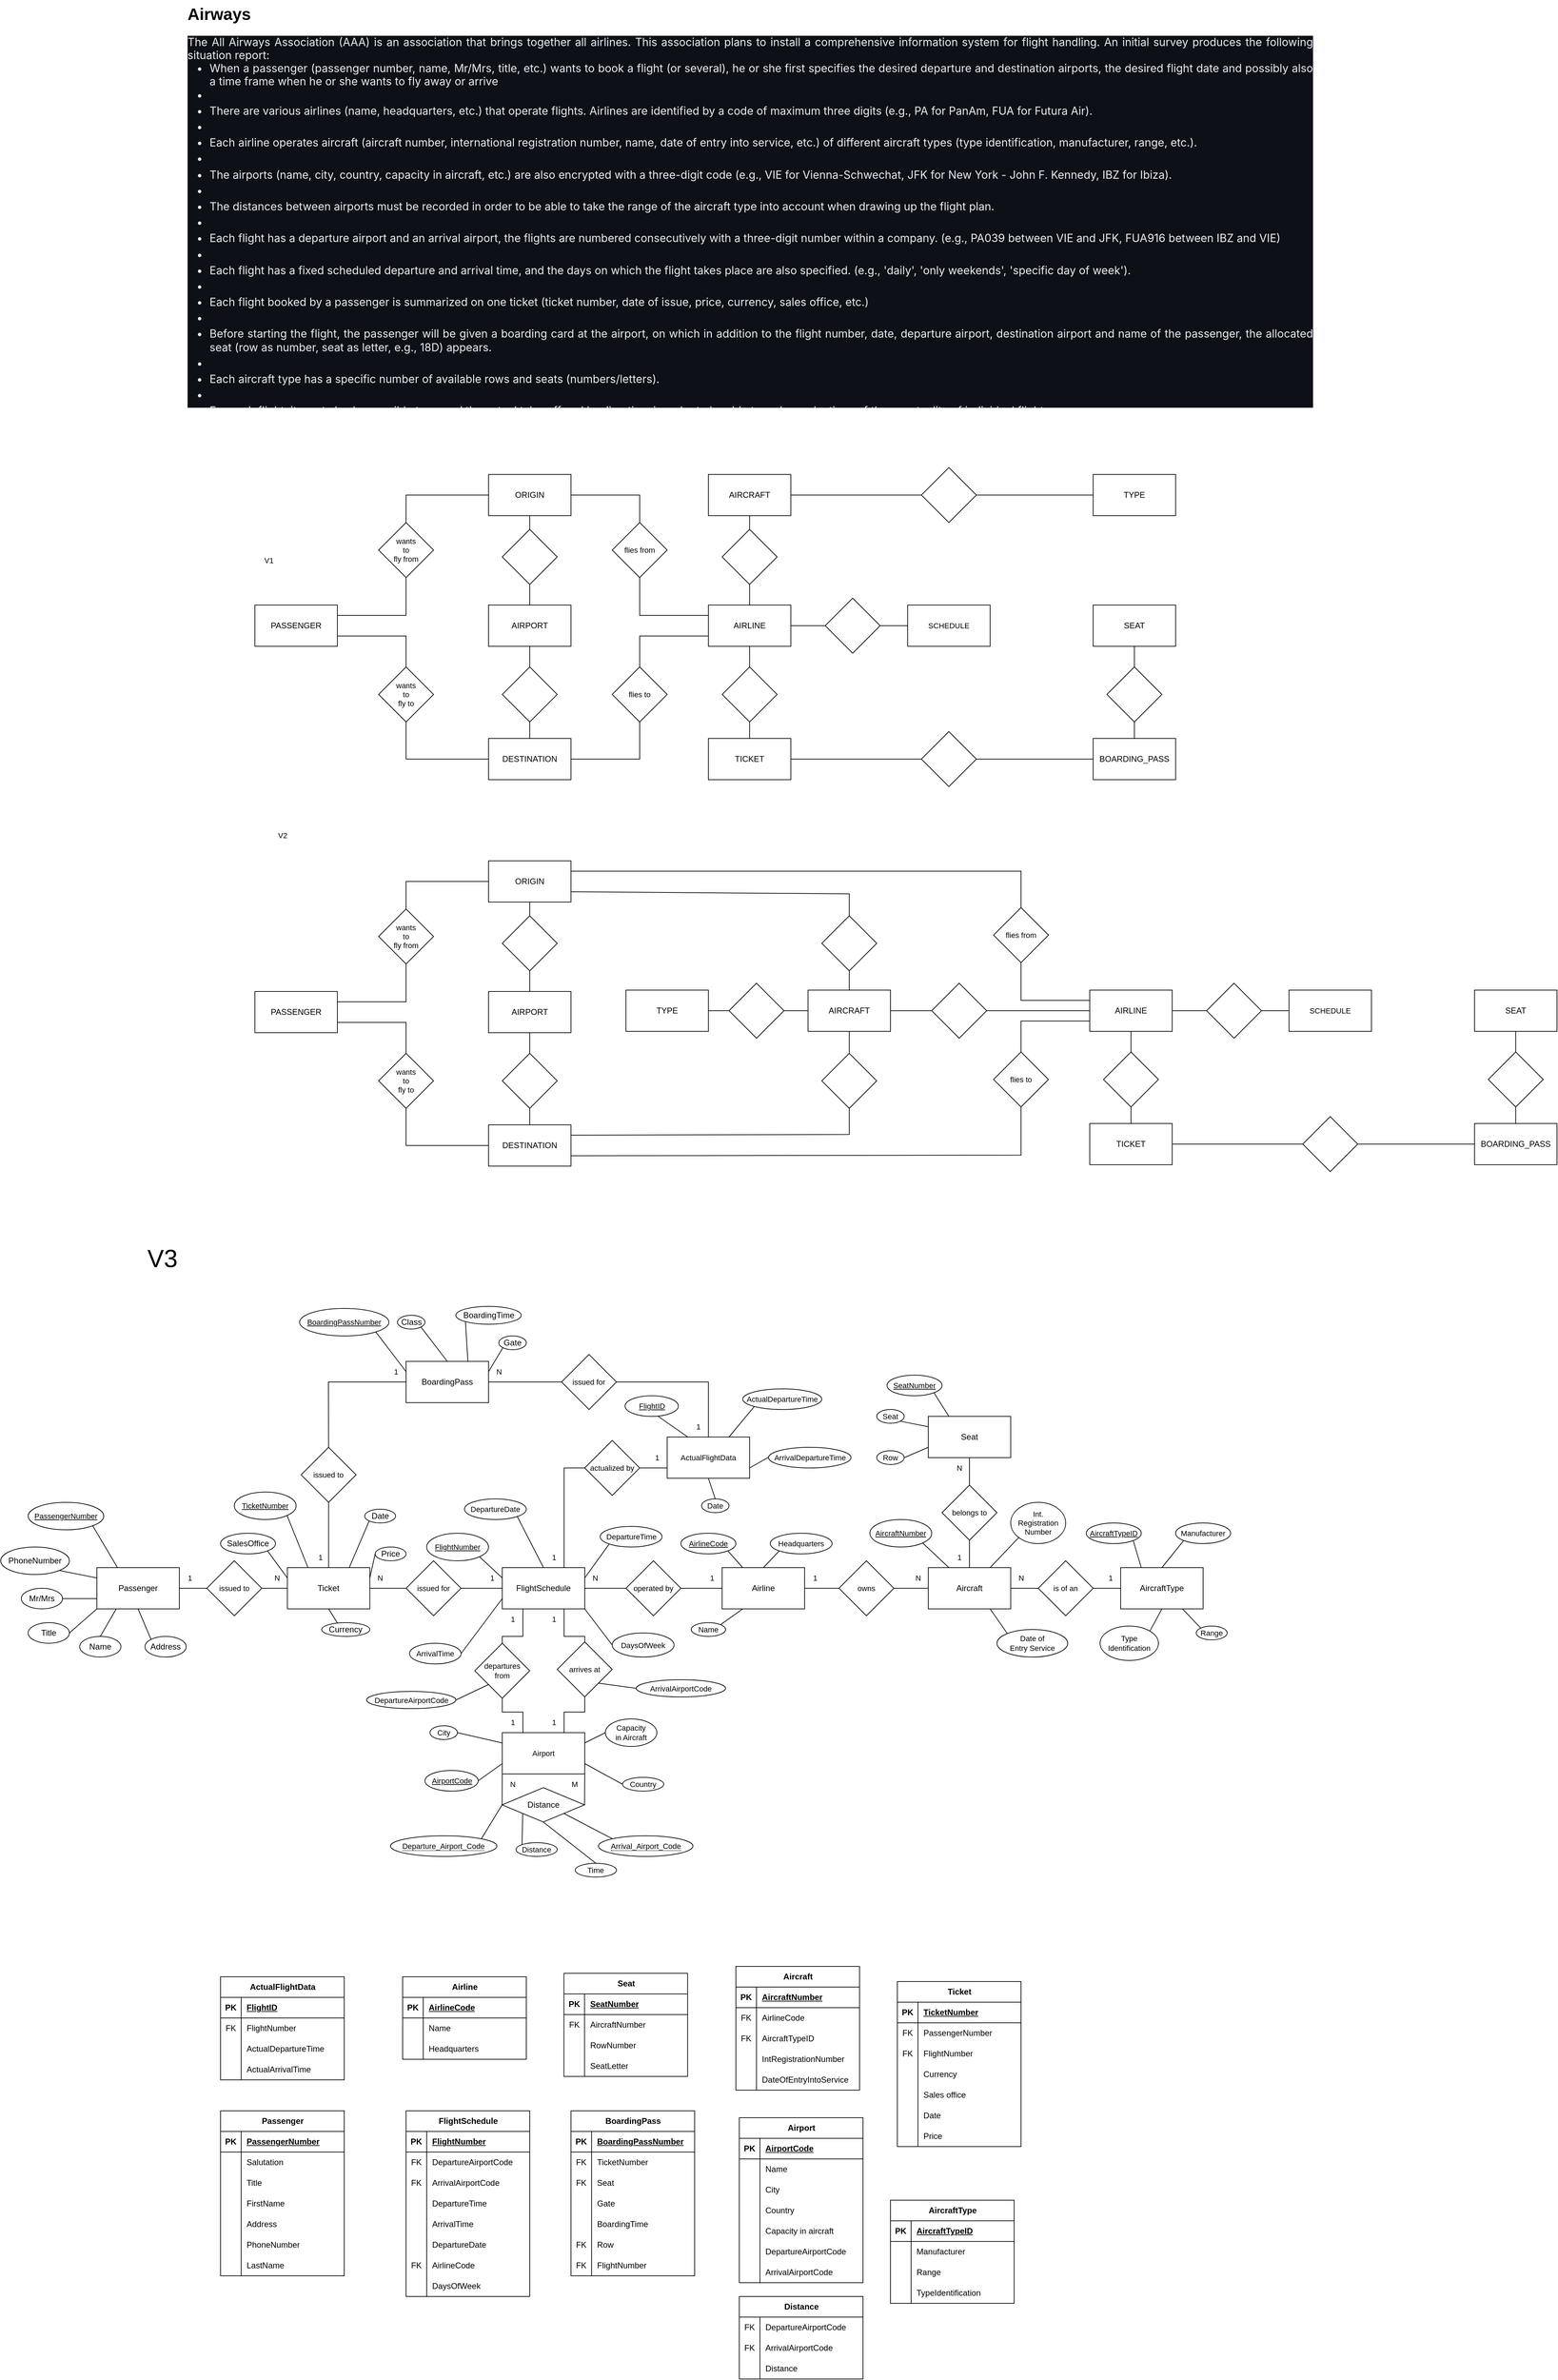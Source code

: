 <mxfile version="24.7.7">
  <diagram name="Seite-1" id="7mq3fUHm076L4r2HvuKR">
    <mxGraphModel dx="2598" dy="-41" grid="1" gridSize="10" guides="1" tooltips="1" connect="1" arrows="1" fold="1" page="1" pageScale="1" pageWidth="1169" pageHeight="827" math="0" shadow="0">
      <root>
        <mxCell id="0" />
        <mxCell id="1" parent="0" />
        <mxCell id="7wsc1e0vm2eWSo-C7Et0-144" style="edgeStyle=none;shape=connector;rounded=0;orthogonalLoop=1;jettySize=auto;html=1;exitX=0;exitY=0.25;exitDx=0;exitDy=0;entryX=1;entryY=1;entryDx=0;entryDy=0;align=center;verticalAlign=middle;fontFamily=Helvetica;fontSize=11;fontColor=default;labelBackgroundColor=none;endArrow=none;" parent="1" source="7wsc1e0vm2eWSo-C7Et0-76" target="7wsc1e0vm2eWSo-C7Et0-143" edge="1">
          <mxGeometry relative="1" as="geometry" />
        </mxCell>
        <mxCell id="-6jkyIE3yQVWvQFI4JW6-1" value="&lt;h1 style=&quot;text-align: justify; margin-top: 0px;&quot;&gt;Airways&lt;/h1&gt;&lt;p style=&quot;text-align: justify; box-sizing: border-box; margin-top: 0px; margin-bottom: var(--base-size-16); color: rgb(230, 237, 243); font-family: -apple-system, BlinkMacSystemFont, &amp;quot;Segoe UI&amp;quot;, &amp;quot;Noto Sans&amp;quot;, Helvetica, Arial, sans-serif, &amp;quot;Apple Color Emoji&amp;quot;, &amp;quot;Segoe UI Emoji&amp;quot;; font-size: 16px; background-color: rgb(13, 17, 23);&quot; dir=&quot;auto&quot;&gt;The All Airways Association (AAA) is an association that brings together all airlines. This association plans to install a comprehensive information system for flight handling. An initial survey produces the following situation report:&lt;/p&gt;&lt;ul style=&quot;box-sizing: border-box; padding-left: 2em; margin-top: 0px; margin-bottom: var(--base-size-16); color: rgb(230, 237, 243); font-family: -apple-system, BlinkMacSystemFont, &amp;quot;Segoe UI&amp;quot;, &amp;quot;Noto Sans&amp;quot;, Helvetica, Arial, sans-serif, &amp;quot;Apple Color Emoji&amp;quot;, &amp;quot;Segoe UI Emoji&amp;quot;; font-size: 16px; background-color: rgb(13, 17, 23);&quot; dir=&quot;auto&quot;&gt;&lt;li style=&quot;text-align: justify; box-sizing: border-box;&quot;&gt;When a passenger (passenger number, name, Mr/Mrs, title, etc.) wants to book a flight (or several), he or she first specifies the desired departure and destination airports, the desired flight date and possibly also a time frame when he or she wants to fly away or arrive&lt;/li&gt;&lt;li style=&quot;text-align: justify; box-sizing: border-box;&quot;&gt;&lt;br&gt;&lt;/li&gt;&lt;li style=&quot;text-align: justify; box-sizing: border-box; margin-top: 0.25em;&quot;&gt;There are various airlines (name, headquarters, etc.) that operate flights. Airlines are identified by a code of maximum three digits (e.g., PA for PanAm, FUA for Futura Air).&lt;/li&gt;&lt;li style=&quot;text-align: justify; box-sizing: border-box; margin-top: 0.25em;&quot;&gt;&lt;br&gt;&lt;/li&gt;&lt;li style=&quot;text-align: justify; box-sizing: border-box; margin-top: 0.25em;&quot;&gt;Each airline operates aircraft (aircraft number, international registration number, name, date of entry into service, etc.) of different aircraft types (type identification, manufacturer, range, etc.).&lt;/li&gt;&lt;li style=&quot;text-align: justify; box-sizing: border-box; margin-top: 0.25em;&quot;&gt;&lt;br&gt;&lt;/li&gt;&lt;li style=&quot;text-align: justify; box-sizing: border-box; margin-top: 0.25em;&quot;&gt;The airports (name, city, country, capacity in aircraft, etc.) are also encrypted with a three-digit code (e.g., VIE for Vienna-Schwechat, JFK for New York - John F. Kennedy, IBZ for Ibiza).&lt;/li&gt;&lt;li style=&quot;text-align: justify; box-sizing: border-box; margin-top: 0.25em;&quot;&gt;&lt;br&gt;&lt;/li&gt;&lt;li style=&quot;text-align: justify; box-sizing: border-box; margin-top: 0.25em;&quot;&gt;The distances between airports must be recorded in order to be able to take the range of the aircraft type into account when drawing up the flight plan.&lt;/li&gt;&lt;li style=&quot;text-align: justify; box-sizing: border-box; margin-top: 0.25em;&quot;&gt;&lt;br&gt;&lt;/li&gt;&lt;li style=&quot;text-align: justify; box-sizing: border-box; margin-top: 0.25em;&quot;&gt;Each flight has a departure airport and an arrival airport, the flights are numbered consecutively with a three-digit number within a company. (e.g., PA039 between VIE and JFK, FUA916 between IBZ and VIE)&lt;/li&gt;&lt;li style=&quot;text-align: justify; box-sizing: border-box; margin-top: 0.25em;&quot;&gt;&lt;br&gt;&lt;/li&gt;&lt;li style=&quot;text-align: justify; box-sizing: border-box; margin-top: 0.25em;&quot;&gt;Each flight has a fixed scheduled departure and arrival time, and the days on which the flight takes place are also specified. (e.g., &#39;daily&#39;, &#39;only weekends&#39;, &#39;specific day of week&#39;).&lt;/li&gt;&lt;li style=&quot;text-align: justify; box-sizing: border-box; margin-top: 0.25em;&quot;&gt;&lt;br&gt;&lt;/li&gt;&lt;li style=&quot;text-align: justify; box-sizing: border-box; margin-top: 0.25em;&quot;&gt;Each flight booked by a passenger is summarized on one ticket (ticket number, date of issue, price, currency, sales office, etc.)&lt;/li&gt;&lt;li style=&quot;text-align: justify; box-sizing: border-box; margin-top: 0.25em;&quot;&gt;&lt;br&gt;&lt;/li&gt;&lt;li style=&quot;text-align: justify; box-sizing: border-box; margin-top: 0.25em;&quot;&gt;Before starting the flight, the passenger will be given a boarding card at the airport, on which in addition to the flight number, date, departure airport, destination airport and name of the passenger, the allocated seat (row as number, seat as letter, e.g., 18D) appears.&lt;/li&gt;&lt;li style=&quot;text-align: justify; box-sizing: border-box; margin-top: 0.25em;&quot;&gt;&lt;br&gt;&lt;/li&gt;&lt;li style=&quot;text-align: justify; box-sizing: border-box; margin-top: 0.25em;&quot;&gt;Each aircraft type has a specific number of available rows and seats (numbers/letters).&lt;/li&gt;&lt;li style=&quot;text-align: justify; box-sizing: border-box; margin-top: 0.25em;&quot;&gt;&lt;br&gt;&lt;/li&gt;&lt;li style=&quot;text-align: justify; box-sizing: border-box; margin-top: 0.25em;&quot;&gt;For each flight, it must also be possible to record the actual take-off and landing time in order to be able to make evaluations of the punctuality of individual flights.&lt;/li&gt;&lt;/ul&gt;" style="text;html=1;whiteSpace=wrap;overflow=hidden;rounded=0;labelBackgroundColor=none;" parent="1" vertex="1">
          <mxGeometry y="840" width="1640" height="590" as="geometry" />
        </mxCell>
        <mxCell id="-6jkyIE3yQVWvQFI4JW6-2" value="Passenger" style="shape=table;startSize=30;container=1;collapsible=1;childLayout=tableLayout;fixedRows=1;rowLines=0;fontStyle=1;align=center;resizeLast=1;html=1;labelBackgroundColor=none;" parent="1" vertex="1">
          <mxGeometry x="50" y="3910" width="180" height="240" as="geometry" />
        </mxCell>
        <mxCell id="-6jkyIE3yQVWvQFI4JW6-3" value="" style="shape=tableRow;horizontal=0;startSize=0;swimlaneHead=0;swimlaneBody=0;fillColor=none;collapsible=0;dropTarget=0;points=[[0,0.5],[1,0.5]];portConstraint=eastwest;top=0;left=0;right=0;bottom=1;labelBackgroundColor=none;" parent="-6jkyIE3yQVWvQFI4JW6-2" vertex="1">
          <mxGeometry y="30" width="180" height="30" as="geometry" />
        </mxCell>
        <mxCell id="-6jkyIE3yQVWvQFI4JW6-4" value="PK" style="shape=partialRectangle;connectable=0;fillColor=none;top=0;left=0;bottom=0;right=0;fontStyle=1;overflow=hidden;whiteSpace=wrap;html=1;labelBackgroundColor=none;" parent="-6jkyIE3yQVWvQFI4JW6-3" vertex="1">
          <mxGeometry width="30" height="30" as="geometry">
            <mxRectangle width="30" height="30" as="alternateBounds" />
          </mxGeometry>
        </mxCell>
        <mxCell id="-6jkyIE3yQVWvQFI4JW6-5" value="PassengerNumber" style="shape=partialRectangle;connectable=0;fillColor=none;top=0;left=0;bottom=0;right=0;align=left;spacingLeft=6;fontStyle=5;overflow=hidden;whiteSpace=wrap;html=1;labelBackgroundColor=none;" parent="-6jkyIE3yQVWvQFI4JW6-3" vertex="1">
          <mxGeometry x="30" width="150" height="30" as="geometry">
            <mxRectangle width="150" height="30" as="alternateBounds" />
          </mxGeometry>
        </mxCell>
        <mxCell id="-6jkyIE3yQVWvQFI4JW6-6" value="" style="shape=tableRow;horizontal=0;startSize=0;swimlaneHead=0;swimlaneBody=0;fillColor=none;collapsible=0;dropTarget=0;points=[[0,0.5],[1,0.5]];portConstraint=eastwest;top=0;left=0;right=0;bottom=0;labelBackgroundColor=none;" parent="-6jkyIE3yQVWvQFI4JW6-2" vertex="1">
          <mxGeometry y="60" width="180" height="30" as="geometry" />
        </mxCell>
        <mxCell id="-6jkyIE3yQVWvQFI4JW6-7" value="" style="shape=partialRectangle;connectable=0;fillColor=none;top=0;left=0;bottom=0;right=0;editable=1;overflow=hidden;whiteSpace=wrap;html=1;labelBackgroundColor=none;" parent="-6jkyIE3yQVWvQFI4JW6-6" vertex="1">
          <mxGeometry width="30" height="30" as="geometry">
            <mxRectangle width="30" height="30" as="alternateBounds" />
          </mxGeometry>
        </mxCell>
        <mxCell id="-6jkyIE3yQVWvQFI4JW6-8" value="Salutation" style="shape=partialRectangle;connectable=0;fillColor=none;top=0;left=0;bottom=0;right=0;align=left;spacingLeft=6;overflow=hidden;whiteSpace=wrap;html=1;labelBackgroundColor=none;" parent="-6jkyIE3yQVWvQFI4JW6-6" vertex="1">
          <mxGeometry x="30" width="150" height="30" as="geometry">
            <mxRectangle width="150" height="30" as="alternateBounds" />
          </mxGeometry>
        </mxCell>
        <mxCell id="-6jkyIE3yQVWvQFI4JW6-9" value="" style="shape=tableRow;horizontal=0;startSize=0;swimlaneHead=0;swimlaneBody=0;fillColor=none;collapsible=0;dropTarget=0;points=[[0,0.5],[1,0.5]];portConstraint=eastwest;top=0;left=0;right=0;bottom=0;labelBackgroundColor=none;" parent="-6jkyIE3yQVWvQFI4JW6-2" vertex="1">
          <mxGeometry y="90" width="180" height="30" as="geometry" />
        </mxCell>
        <mxCell id="-6jkyIE3yQVWvQFI4JW6-10" value="" style="shape=partialRectangle;connectable=0;fillColor=none;top=0;left=0;bottom=0;right=0;editable=1;overflow=hidden;whiteSpace=wrap;html=1;labelBackgroundColor=none;" parent="-6jkyIE3yQVWvQFI4JW6-9" vertex="1">
          <mxGeometry width="30" height="30" as="geometry">
            <mxRectangle width="30" height="30" as="alternateBounds" />
          </mxGeometry>
        </mxCell>
        <mxCell id="-6jkyIE3yQVWvQFI4JW6-11" value="Title" style="shape=partialRectangle;connectable=0;fillColor=none;top=0;left=0;bottom=0;right=0;align=left;spacingLeft=6;overflow=hidden;whiteSpace=wrap;html=1;labelBackgroundColor=none;" parent="-6jkyIE3yQVWvQFI4JW6-9" vertex="1">
          <mxGeometry x="30" width="150" height="30" as="geometry">
            <mxRectangle width="150" height="30" as="alternateBounds" />
          </mxGeometry>
        </mxCell>
        <mxCell id="-6jkyIE3yQVWvQFI4JW6-12" value="" style="shape=tableRow;horizontal=0;startSize=0;swimlaneHead=0;swimlaneBody=0;fillColor=none;collapsible=0;dropTarget=0;points=[[0,0.5],[1,0.5]];portConstraint=eastwest;top=0;left=0;right=0;bottom=0;labelBackgroundColor=none;" parent="-6jkyIE3yQVWvQFI4JW6-2" vertex="1">
          <mxGeometry y="120" width="180" height="30" as="geometry" />
        </mxCell>
        <mxCell id="-6jkyIE3yQVWvQFI4JW6-13" value="" style="shape=partialRectangle;connectable=0;fillColor=none;top=0;left=0;bottom=0;right=0;editable=1;overflow=hidden;whiteSpace=wrap;html=1;labelBackgroundColor=none;" parent="-6jkyIE3yQVWvQFI4JW6-12" vertex="1">
          <mxGeometry width="30" height="30" as="geometry">
            <mxRectangle width="30" height="30" as="alternateBounds" />
          </mxGeometry>
        </mxCell>
        <mxCell id="-6jkyIE3yQVWvQFI4JW6-14" value="FirstName" style="shape=partialRectangle;connectable=0;fillColor=none;top=0;left=0;bottom=0;right=0;align=left;spacingLeft=6;overflow=hidden;whiteSpace=wrap;html=1;labelBackgroundColor=none;" parent="-6jkyIE3yQVWvQFI4JW6-12" vertex="1">
          <mxGeometry x="30" width="150" height="30" as="geometry">
            <mxRectangle width="150" height="30" as="alternateBounds" />
          </mxGeometry>
        </mxCell>
        <mxCell id="7wsc1e0vm2eWSo-C7Et0-18" value="" style="shape=tableRow;horizontal=0;startSize=0;swimlaneHead=0;swimlaneBody=0;fillColor=none;collapsible=0;dropTarget=0;points=[[0,0.5],[1,0.5]];portConstraint=eastwest;top=0;left=0;right=0;bottom=0;labelBackgroundColor=none;" parent="-6jkyIE3yQVWvQFI4JW6-2" vertex="1">
          <mxGeometry y="150" width="180" height="30" as="geometry" />
        </mxCell>
        <mxCell id="7wsc1e0vm2eWSo-C7Et0-19" value="" style="shape=partialRectangle;connectable=0;fillColor=none;top=0;left=0;bottom=0;right=0;editable=1;overflow=hidden;whiteSpace=wrap;html=1;labelBackgroundColor=none;" parent="7wsc1e0vm2eWSo-C7Et0-18" vertex="1">
          <mxGeometry width="30" height="30" as="geometry">
            <mxRectangle width="30" height="30" as="alternateBounds" />
          </mxGeometry>
        </mxCell>
        <mxCell id="7wsc1e0vm2eWSo-C7Et0-20" value="Address" style="shape=partialRectangle;connectable=0;fillColor=none;top=0;left=0;bottom=0;right=0;align=left;spacingLeft=6;overflow=hidden;whiteSpace=wrap;html=1;labelBackgroundColor=none;" parent="7wsc1e0vm2eWSo-C7Et0-18" vertex="1">
          <mxGeometry x="30" width="150" height="30" as="geometry">
            <mxRectangle width="150" height="30" as="alternateBounds" />
          </mxGeometry>
        </mxCell>
        <mxCell id="7wsc1e0vm2eWSo-C7Et0-21" value="" style="shape=tableRow;horizontal=0;startSize=0;swimlaneHead=0;swimlaneBody=0;fillColor=none;collapsible=0;dropTarget=0;points=[[0,0.5],[1,0.5]];portConstraint=eastwest;top=0;left=0;right=0;bottom=0;labelBackgroundColor=none;" parent="-6jkyIE3yQVWvQFI4JW6-2" vertex="1">
          <mxGeometry y="180" width="180" height="30" as="geometry" />
        </mxCell>
        <mxCell id="7wsc1e0vm2eWSo-C7Et0-22" value="" style="shape=partialRectangle;connectable=0;fillColor=none;top=0;left=0;bottom=0;right=0;editable=1;overflow=hidden;whiteSpace=wrap;html=1;labelBackgroundColor=none;" parent="7wsc1e0vm2eWSo-C7Et0-21" vertex="1">
          <mxGeometry width="30" height="30" as="geometry">
            <mxRectangle width="30" height="30" as="alternateBounds" />
          </mxGeometry>
        </mxCell>
        <mxCell id="7wsc1e0vm2eWSo-C7Et0-23" value="PhoneNumber" style="shape=partialRectangle;connectable=0;fillColor=none;top=0;left=0;bottom=0;right=0;align=left;spacingLeft=6;overflow=hidden;whiteSpace=wrap;html=1;labelBackgroundColor=none;" parent="7wsc1e0vm2eWSo-C7Et0-21" vertex="1">
          <mxGeometry x="30" width="150" height="30" as="geometry">
            <mxRectangle width="150" height="30" as="alternateBounds" />
          </mxGeometry>
        </mxCell>
        <mxCell id="t_CTik7YIPAsIMZ2__5n-48" value="" style="shape=tableRow;horizontal=0;startSize=0;swimlaneHead=0;swimlaneBody=0;fillColor=none;collapsible=0;dropTarget=0;points=[[0,0.5],[1,0.5]];portConstraint=eastwest;top=0;left=0;right=0;bottom=0;labelBackgroundColor=none;" vertex="1" parent="-6jkyIE3yQVWvQFI4JW6-2">
          <mxGeometry y="210" width="180" height="30" as="geometry" />
        </mxCell>
        <mxCell id="t_CTik7YIPAsIMZ2__5n-49" value="" style="shape=partialRectangle;connectable=0;fillColor=none;top=0;left=0;bottom=0;right=0;editable=1;overflow=hidden;whiteSpace=wrap;html=1;labelBackgroundColor=none;" vertex="1" parent="t_CTik7YIPAsIMZ2__5n-48">
          <mxGeometry width="30" height="30" as="geometry">
            <mxRectangle width="30" height="30" as="alternateBounds" />
          </mxGeometry>
        </mxCell>
        <mxCell id="t_CTik7YIPAsIMZ2__5n-50" value="LastName" style="shape=partialRectangle;connectable=0;fillColor=none;top=0;left=0;bottom=0;right=0;align=left;spacingLeft=6;overflow=hidden;whiteSpace=wrap;html=1;labelBackgroundColor=none;" vertex="1" parent="t_CTik7YIPAsIMZ2__5n-48">
          <mxGeometry x="30" width="150" height="30" as="geometry">
            <mxRectangle width="150" height="30" as="alternateBounds" />
          </mxGeometry>
        </mxCell>
        <mxCell id="-6jkyIE3yQVWvQFI4JW6-15" value="Airline" style="shape=table;startSize=30;container=1;collapsible=1;childLayout=tableLayout;fixedRows=1;rowLines=0;fontStyle=1;align=center;resizeLast=1;html=1;labelBackgroundColor=none;" parent="1" vertex="1">
          <mxGeometry x="315" y="3715" width="180" height="120" as="geometry" />
        </mxCell>
        <mxCell id="-6jkyIE3yQVWvQFI4JW6-16" value="" style="shape=tableRow;horizontal=0;startSize=0;swimlaneHead=0;swimlaneBody=0;fillColor=none;collapsible=0;dropTarget=0;points=[[0,0.5],[1,0.5]];portConstraint=eastwest;top=0;left=0;right=0;bottom=1;labelBackgroundColor=none;" parent="-6jkyIE3yQVWvQFI4JW6-15" vertex="1">
          <mxGeometry y="30" width="180" height="30" as="geometry" />
        </mxCell>
        <mxCell id="-6jkyIE3yQVWvQFI4JW6-17" value="PK" style="shape=partialRectangle;connectable=0;fillColor=none;top=0;left=0;bottom=0;right=0;fontStyle=1;overflow=hidden;whiteSpace=wrap;html=1;labelBackgroundColor=none;" parent="-6jkyIE3yQVWvQFI4JW6-16" vertex="1">
          <mxGeometry width="30" height="30" as="geometry">
            <mxRectangle width="30" height="30" as="alternateBounds" />
          </mxGeometry>
        </mxCell>
        <mxCell id="-6jkyIE3yQVWvQFI4JW6-18" value="AirlineCode" style="shape=partialRectangle;connectable=0;fillColor=none;top=0;left=0;bottom=0;right=0;align=left;spacingLeft=6;fontStyle=5;overflow=hidden;whiteSpace=wrap;html=1;labelBackgroundColor=none;" parent="-6jkyIE3yQVWvQFI4JW6-16" vertex="1">
          <mxGeometry x="30" width="150" height="30" as="geometry">
            <mxRectangle width="150" height="30" as="alternateBounds" />
          </mxGeometry>
        </mxCell>
        <mxCell id="-6jkyIE3yQVWvQFI4JW6-19" value="" style="shape=tableRow;horizontal=0;startSize=0;swimlaneHead=0;swimlaneBody=0;fillColor=none;collapsible=0;dropTarget=0;points=[[0,0.5],[1,0.5]];portConstraint=eastwest;top=0;left=0;right=0;bottom=0;labelBackgroundColor=none;" parent="-6jkyIE3yQVWvQFI4JW6-15" vertex="1">
          <mxGeometry y="60" width="180" height="30" as="geometry" />
        </mxCell>
        <mxCell id="-6jkyIE3yQVWvQFI4JW6-20" value="" style="shape=partialRectangle;connectable=0;fillColor=none;top=0;left=0;bottom=0;right=0;editable=1;overflow=hidden;whiteSpace=wrap;html=1;labelBackgroundColor=none;" parent="-6jkyIE3yQVWvQFI4JW6-19" vertex="1">
          <mxGeometry width="30" height="30" as="geometry">
            <mxRectangle width="30" height="30" as="alternateBounds" />
          </mxGeometry>
        </mxCell>
        <mxCell id="-6jkyIE3yQVWvQFI4JW6-21" value="Name" style="shape=partialRectangle;connectable=0;fillColor=none;top=0;left=0;bottom=0;right=0;align=left;spacingLeft=6;overflow=hidden;whiteSpace=wrap;html=1;labelBackgroundColor=none;" parent="-6jkyIE3yQVWvQFI4JW6-19" vertex="1">
          <mxGeometry x="30" width="150" height="30" as="geometry">
            <mxRectangle width="150" height="30" as="alternateBounds" />
          </mxGeometry>
        </mxCell>
        <mxCell id="-6jkyIE3yQVWvQFI4JW6-22" value="" style="shape=tableRow;horizontal=0;startSize=0;swimlaneHead=0;swimlaneBody=0;fillColor=none;collapsible=0;dropTarget=0;points=[[0,0.5],[1,0.5]];portConstraint=eastwest;top=0;left=0;right=0;bottom=0;labelBackgroundColor=none;" parent="-6jkyIE3yQVWvQFI4JW6-15" vertex="1">
          <mxGeometry y="90" width="180" height="30" as="geometry" />
        </mxCell>
        <mxCell id="-6jkyIE3yQVWvQFI4JW6-23" value="" style="shape=partialRectangle;connectable=0;fillColor=none;top=0;left=0;bottom=0;right=0;editable=1;overflow=hidden;whiteSpace=wrap;html=1;labelBackgroundColor=none;" parent="-6jkyIE3yQVWvQFI4JW6-22" vertex="1">
          <mxGeometry width="30" height="30" as="geometry">
            <mxRectangle width="30" height="30" as="alternateBounds" />
          </mxGeometry>
        </mxCell>
        <mxCell id="-6jkyIE3yQVWvQFI4JW6-24" value="Headquarters" style="shape=partialRectangle;connectable=0;fillColor=none;top=0;left=0;bottom=0;right=0;align=left;spacingLeft=6;overflow=hidden;whiteSpace=wrap;html=1;labelBackgroundColor=none;" parent="-6jkyIE3yQVWvQFI4JW6-22" vertex="1">
          <mxGeometry x="30" width="150" height="30" as="geometry">
            <mxRectangle width="150" height="30" as="alternateBounds" />
          </mxGeometry>
        </mxCell>
        <mxCell id="-6jkyIE3yQVWvQFI4JW6-28" value="Aircraft" style="shape=table;startSize=30;container=1;collapsible=1;childLayout=tableLayout;fixedRows=1;rowLines=0;fontStyle=1;align=center;resizeLast=1;html=1;labelBackgroundColor=none;" parent="1" vertex="1">
          <mxGeometry x="800" y="3700" width="180" height="180" as="geometry" />
        </mxCell>
        <mxCell id="-6jkyIE3yQVWvQFI4JW6-29" value="" style="shape=tableRow;horizontal=0;startSize=0;swimlaneHead=0;swimlaneBody=0;fillColor=none;collapsible=0;dropTarget=0;points=[[0,0.5],[1,0.5]];portConstraint=eastwest;top=0;left=0;right=0;bottom=1;labelBackgroundColor=none;" parent="-6jkyIE3yQVWvQFI4JW6-28" vertex="1">
          <mxGeometry y="30" width="180" height="30" as="geometry" />
        </mxCell>
        <mxCell id="-6jkyIE3yQVWvQFI4JW6-30" value="PK" style="shape=partialRectangle;connectable=0;fillColor=none;top=0;left=0;bottom=0;right=0;fontStyle=1;overflow=hidden;whiteSpace=wrap;html=1;labelBackgroundColor=none;" parent="-6jkyIE3yQVWvQFI4JW6-29" vertex="1">
          <mxGeometry width="30" height="30" as="geometry">
            <mxRectangle width="30" height="30" as="alternateBounds" />
          </mxGeometry>
        </mxCell>
        <mxCell id="-6jkyIE3yQVWvQFI4JW6-31" value="AircraftNumber" style="shape=partialRectangle;connectable=0;fillColor=none;top=0;left=0;bottom=0;right=0;align=left;spacingLeft=6;fontStyle=5;overflow=hidden;whiteSpace=wrap;html=1;labelBackgroundColor=none;" parent="-6jkyIE3yQVWvQFI4JW6-29" vertex="1">
          <mxGeometry x="30" width="150" height="30" as="geometry">
            <mxRectangle width="150" height="30" as="alternateBounds" />
          </mxGeometry>
        </mxCell>
        <mxCell id="-6jkyIE3yQVWvQFI4JW6-32" value="" style="shape=tableRow;horizontal=0;startSize=0;swimlaneHead=0;swimlaneBody=0;fillColor=none;collapsible=0;dropTarget=0;points=[[0,0.5],[1,0.5]];portConstraint=eastwest;top=0;left=0;right=0;bottom=0;labelBackgroundColor=none;" parent="-6jkyIE3yQVWvQFI4JW6-28" vertex="1">
          <mxGeometry y="60" width="180" height="30" as="geometry" />
        </mxCell>
        <mxCell id="-6jkyIE3yQVWvQFI4JW6-33" value="FK" style="shape=partialRectangle;connectable=0;fillColor=none;top=0;left=0;bottom=0;right=0;editable=1;overflow=hidden;whiteSpace=wrap;html=1;labelBackgroundColor=none;" parent="-6jkyIE3yQVWvQFI4JW6-32" vertex="1">
          <mxGeometry width="30" height="30" as="geometry">
            <mxRectangle width="30" height="30" as="alternateBounds" />
          </mxGeometry>
        </mxCell>
        <mxCell id="-6jkyIE3yQVWvQFI4JW6-34" value="AirlineCode" style="shape=partialRectangle;connectable=0;fillColor=none;top=0;left=0;bottom=0;right=0;align=left;spacingLeft=6;overflow=hidden;whiteSpace=wrap;html=1;labelBackgroundColor=none;" parent="-6jkyIE3yQVWvQFI4JW6-32" vertex="1">
          <mxGeometry x="30" width="150" height="30" as="geometry">
            <mxRectangle width="150" height="30" as="alternateBounds" />
          </mxGeometry>
        </mxCell>
        <mxCell id="-6jkyIE3yQVWvQFI4JW6-38" value="" style="shape=tableRow;horizontal=0;startSize=0;swimlaneHead=0;swimlaneBody=0;fillColor=none;collapsible=0;dropTarget=0;points=[[0,0.5],[1,0.5]];portConstraint=eastwest;top=0;left=0;right=0;bottom=0;labelBackgroundColor=none;" parent="-6jkyIE3yQVWvQFI4JW6-28" vertex="1">
          <mxGeometry y="90" width="180" height="30" as="geometry" />
        </mxCell>
        <mxCell id="-6jkyIE3yQVWvQFI4JW6-39" value="FK" style="shape=partialRectangle;connectable=0;fillColor=none;top=0;left=0;bottom=0;right=0;editable=1;overflow=hidden;whiteSpace=wrap;html=1;labelBackgroundColor=none;" parent="-6jkyIE3yQVWvQFI4JW6-38" vertex="1">
          <mxGeometry width="30" height="30" as="geometry">
            <mxRectangle width="30" height="30" as="alternateBounds" />
          </mxGeometry>
        </mxCell>
        <mxCell id="-6jkyIE3yQVWvQFI4JW6-40" value="AircraftTypeID" style="shape=partialRectangle;connectable=0;fillColor=none;top=0;left=0;bottom=0;right=0;align=left;spacingLeft=6;overflow=hidden;whiteSpace=wrap;html=1;labelBackgroundColor=none;" parent="-6jkyIE3yQVWvQFI4JW6-38" vertex="1">
          <mxGeometry x="30" width="150" height="30" as="geometry">
            <mxRectangle width="150" height="30" as="alternateBounds" />
          </mxGeometry>
        </mxCell>
        <mxCell id="-6jkyIE3yQVWvQFI4JW6-54" value="" style="shape=tableRow;horizontal=0;startSize=0;swimlaneHead=0;swimlaneBody=0;fillColor=none;collapsible=0;dropTarget=0;points=[[0,0.5],[1,0.5]];portConstraint=eastwest;top=0;left=0;right=0;bottom=0;labelBackgroundColor=none;" parent="-6jkyIE3yQVWvQFI4JW6-28" vertex="1">
          <mxGeometry y="120" width="180" height="30" as="geometry" />
        </mxCell>
        <mxCell id="-6jkyIE3yQVWvQFI4JW6-55" value="" style="shape=partialRectangle;connectable=0;fillColor=none;top=0;left=0;bottom=0;right=0;editable=1;overflow=hidden;whiteSpace=wrap;html=1;labelBackgroundColor=none;" parent="-6jkyIE3yQVWvQFI4JW6-54" vertex="1">
          <mxGeometry width="30" height="30" as="geometry">
            <mxRectangle width="30" height="30" as="alternateBounds" />
          </mxGeometry>
        </mxCell>
        <mxCell id="-6jkyIE3yQVWvQFI4JW6-56" value="IntRegistrationNumber" style="shape=partialRectangle;connectable=0;fillColor=none;top=0;left=0;bottom=0;right=0;align=left;spacingLeft=6;overflow=hidden;whiteSpace=wrap;html=1;labelBackgroundColor=none;" parent="-6jkyIE3yQVWvQFI4JW6-54" vertex="1">
          <mxGeometry x="30" width="150" height="30" as="geometry">
            <mxRectangle width="150" height="30" as="alternateBounds" />
          </mxGeometry>
        </mxCell>
        <mxCell id="7wsc1e0vm2eWSo-C7Et0-15" value="" style="shape=tableRow;horizontal=0;startSize=0;swimlaneHead=0;swimlaneBody=0;fillColor=none;collapsible=0;dropTarget=0;points=[[0,0.5],[1,0.5]];portConstraint=eastwest;top=0;left=0;right=0;bottom=0;labelBackgroundColor=none;" parent="-6jkyIE3yQVWvQFI4JW6-28" vertex="1">
          <mxGeometry y="150" width="180" height="30" as="geometry" />
        </mxCell>
        <mxCell id="7wsc1e0vm2eWSo-C7Et0-16" value="" style="shape=partialRectangle;connectable=0;fillColor=none;top=0;left=0;bottom=0;right=0;editable=1;overflow=hidden;whiteSpace=wrap;html=1;labelBackgroundColor=none;" parent="7wsc1e0vm2eWSo-C7Et0-15" vertex="1">
          <mxGeometry width="30" height="30" as="geometry">
            <mxRectangle width="30" height="30" as="alternateBounds" />
          </mxGeometry>
        </mxCell>
        <mxCell id="7wsc1e0vm2eWSo-C7Et0-17" value="DateOfEntryIntoService" style="shape=partialRectangle;connectable=0;fillColor=none;top=0;left=0;bottom=0;right=0;align=left;spacingLeft=6;overflow=hidden;whiteSpace=wrap;html=1;labelBackgroundColor=none;" parent="7wsc1e0vm2eWSo-C7Et0-15" vertex="1">
          <mxGeometry x="30" width="150" height="30" as="geometry">
            <mxRectangle width="150" height="30" as="alternateBounds" />
          </mxGeometry>
        </mxCell>
        <mxCell id="-6jkyIE3yQVWvQFI4JW6-57" value="AircraftType" style="shape=table;startSize=30;container=1;collapsible=1;childLayout=tableLayout;fixedRows=1;rowLines=0;fontStyle=1;align=center;resizeLast=1;html=1;labelBackgroundColor=none;" parent="1" vertex="1">
          <mxGeometry x="1025" y="4040" width="180" height="150" as="geometry" />
        </mxCell>
        <mxCell id="-6jkyIE3yQVWvQFI4JW6-58" value="" style="shape=tableRow;horizontal=0;startSize=0;swimlaneHead=0;swimlaneBody=0;fillColor=none;collapsible=0;dropTarget=0;points=[[0,0.5],[1,0.5]];portConstraint=eastwest;top=0;left=0;right=0;bottom=1;labelBackgroundColor=none;" parent="-6jkyIE3yQVWvQFI4JW6-57" vertex="1">
          <mxGeometry y="30" width="180" height="30" as="geometry" />
        </mxCell>
        <mxCell id="-6jkyIE3yQVWvQFI4JW6-59" value="PK" style="shape=partialRectangle;connectable=0;fillColor=none;top=0;left=0;bottom=0;right=0;fontStyle=1;overflow=hidden;whiteSpace=wrap;html=1;labelBackgroundColor=none;" parent="-6jkyIE3yQVWvQFI4JW6-58" vertex="1">
          <mxGeometry width="30" height="30" as="geometry">
            <mxRectangle width="30" height="30" as="alternateBounds" />
          </mxGeometry>
        </mxCell>
        <mxCell id="-6jkyIE3yQVWvQFI4JW6-60" value="AircraftTypeID" style="shape=partialRectangle;connectable=0;fillColor=none;top=0;left=0;bottom=0;right=0;align=left;spacingLeft=6;fontStyle=5;overflow=hidden;whiteSpace=wrap;html=1;labelBackgroundColor=none;" parent="-6jkyIE3yQVWvQFI4JW6-58" vertex="1">
          <mxGeometry x="30" width="150" height="30" as="geometry">
            <mxRectangle width="150" height="30" as="alternateBounds" />
          </mxGeometry>
        </mxCell>
        <mxCell id="-6jkyIE3yQVWvQFI4JW6-61" value="" style="shape=tableRow;horizontal=0;startSize=0;swimlaneHead=0;swimlaneBody=0;fillColor=none;collapsible=0;dropTarget=0;points=[[0,0.5],[1,0.5]];portConstraint=eastwest;top=0;left=0;right=0;bottom=0;labelBackgroundColor=none;" parent="-6jkyIE3yQVWvQFI4JW6-57" vertex="1">
          <mxGeometry y="60" width="180" height="30" as="geometry" />
        </mxCell>
        <mxCell id="-6jkyIE3yQVWvQFI4JW6-62" value="" style="shape=partialRectangle;connectable=0;fillColor=none;top=0;left=0;bottom=0;right=0;editable=1;overflow=hidden;whiteSpace=wrap;html=1;labelBackgroundColor=none;" parent="-6jkyIE3yQVWvQFI4JW6-61" vertex="1">
          <mxGeometry width="30" height="30" as="geometry">
            <mxRectangle width="30" height="30" as="alternateBounds" />
          </mxGeometry>
        </mxCell>
        <mxCell id="-6jkyIE3yQVWvQFI4JW6-63" value="Manufacturer" style="shape=partialRectangle;connectable=0;fillColor=none;top=0;left=0;bottom=0;right=0;align=left;spacingLeft=6;overflow=hidden;whiteSpace=wrap;html=1;labelBackgroundColor=none;" parent="-6jkyIE3yQVWvQFI4JW6-61" vertex="1">
          <mxGeometry x="30" width="150" height="30" as="geometry">
            <mxRectangle width="150" height="30" as="alternateBounds" />
          </mxGeometry>
        </mxCell>
        <mxCell id="-6jkyIE3yQVWvQFI4JW6-64" value="" style="shape=tableRow;horizontal=0;startSize=0;swimlaneHead=0;swimlaneBody=0;fillColor=none;collapsible=0;dropTarget=0;points=[[0,0.5],[1,0.5]];portConstraint=eastwest;top=0;left=0;right=0;bottom=0;labelBackgroundColor=none;" parent="-6jkyIE3yQVWvQFI4JW6-57" vertex="1">
          <mxGeometry y="90" width="180" height="30" as="geometry" />
        </mxCell>
        <mxCell id="-6jkyIE3yQVWvQFI4JW6-65" value="" style="shape=partialRectangle;connectable=0;fillColor=none;top=0;left=0;bottom=0;right=0;editable=1;overflow=hidden;whiteSpace=wrap;html=1;labelBackgroundColor=none;" parent="-6jkyIE3yQVWvQFI4JW6-64" vertex="1">
          <mxGeometry width="30" height="30" as="geometry">
            <mxRectangle width="30" height="30" as="alternateBounds" />
          </mxGeometry>
        </mxCell>
        <mxCell id="-6jkyIE3yQVWvQFI4JW6-66" value="Range" style="shape=partialRectangle;connectable=0;fillColor=none;top=0;left=0;bottom=0;right=0;align=left;spacingLeft=6;overflow=hidden;whiteSpace=wrap;html=1;labelBackgroundColor=none;" parent="-6jkyIE3yQVWvQFI4JW6-64" vertex="1">
          <mxGeometry x="30" width="150" height="30" as="geometry">
            <mxRectangle width="150" height="30" as="alternateBounds" />
          </mxGeometry>
        </mxCell>
        <mxCell id="-6jkyIE3yQVWvQFI4JW6-67" value="" style="shape=tableRow;horizontal=0;startSize=0;swimlaneHead=0;swimlaneBody=0;fillColor=none;collapsible=0;dropTarget=0;points=[[0,0.5],[1,0.5]];portConstraint=eastwest;top=0;left=0;right=0;bottom=0;labelBackgroundColor=none;" parent="-6jkyIE3yQVWvQFI4JW6-57" vertex="1">
          <mxGeometry y="120" width="180" height="30" as="geometry" />
        </mxCell>
        <mxCell id="-6jkyIE3yQVWvQFI4JW6-68" value="" style="shape=partialRectangle;connectable=0;fillColor=none;top=0;left=0;bottom=0;right=0;editable=1;overflow=hidden;whiteSpace=wrap;html=1;labelBackgroundColor=none;" parent="-6jkyIE3yQVWvQFI4JW6-67" vertex="1">
          <mxGeometry width="30" height="30" as="geometry">
            <mxRectangle width="30" height="30" as="alternateBounds" />
          </mxGeometry>
        </mxCell>
        <mxCell id="-6jkyIE3yQVWvQFI4JW6-69" value="TypeIdentification" style="shape=partialRectangle;connectable=0;fillColor=none;top=0;left=0;bottom=0;right=0;align=left;spacingLeft=6;overflow=hidden;whiteSpace=wrap;html=1;labelBackgroundColor=none;" parent="-6jkyIE3yQVWvQFI4JW6-67" vertex="1">
          <mxGeometry x="30" width="150" height="30" as="geometry">
            <mxRectangle width="150" height="30" as="alternateBounds" />
          </mxGeometry>
        </mxCell>
        <mxCell id="-6jkyIE3yQVWvQFI4JW6-70" value="Airport" style="shape=table;startSize=30;container=1;collapsible=1;childLayout=tableLayout;fixedRows=1;rowLines=0;fontStyle=1;align=center;resizeLast=1;html=1;labelBackgroundColor=none;" parent="1" vertex="1">
          <mxGeometry x="805" y="3920" width="180" height="240" as="geometry" />
        </mxCell>
        <mxCell id="-6jkyIE3yQVWvQFI4JW6-71" value="" style="shape=tableRow;horizontal=0;startSize=0;swimlaneHead=0;swimlaneBody=0;fillColor=none;collapsible=0;dropTarget=0;points=[[0,0.5],[1,0.5]];portConstraint=eastwest;top=0;left=0;right=0;bottom=1;labelBackgroundColor=none;" parent="-6jkyIE3yQVWvQFI4JW6-70" vertex="1">
          <mxGeometry y="30" width="180" height="30" as="geometry" />
        </mxCell>
        <mxCell id="-6jkyIE3yQVWvQFI4JW6-72" value="PK" style="shape=partialRectangle;connectable=0;fillColor=none;top=0;left=0;bottom=0;right=0;fontStyle=1;overflow=hidden;whiteSpace=wrap;html=1;labelBackgroundColor=none;" parent="-6jkyIE3yQVWvQFI4JW6-71" vertex="1">
          <mxGeometry width="30" height="30" as="geometry">
            <mxRectangle width="30" height="30" as="alternateBounds" />
          </mxGeometry>
        </mxCell>
        <mxCell id="-6jkyIE3yQVWvQFI4JW6-73" value="AirportCode" style="shape=partialRectangle;connectable=0;fillColor=none;top=0;left=0;bottom=0;right=0;align=left;spacingLeft=6;fontStyle=5;overflow=hidden;whiteSpace=wrap;html=1;labelBackgroundColor=none;" parent="-6jkyIE3yQVWvQFI4JW6-71" vertex="1">
          <mxGeometry x="30" width="150" height="30" as="geometry">
            <mxRectangle width="150" height="30" as="alternateBounds" />
          </mxGeometry>
        </mxCell>
        <mxCell id="-6jkyIE3yQVWvQFI4JW6-74" value="" style="shape=tableRow;horizontal=0;startSize=0;swimlaneHead=0;swimlaneBody=0;fillColor=none;collapsible=0;dropTarget=0;points=[[0,0.5],[1,0.5]];portConstraint=eastwest;top=0;left=0;right=0;bottom=0;labelBackgroundColor=none;" parent="-6jkyIE3yQVWvQFI4JW6-70" vertex="1">
          <mxGeometry y="60" width="180" height="30" as="geometry" />
        </mxCell>
        <mxCell id="-6jkyIE3yQVWvQFI4JW6-75" value="" style="shape=partialRectangle;connectable=0;fillColor=none;top=0;left=0;bottom=0;right=0;editable=1;overflow=hidden;whiteSpace=wrap;html=1;labelBackgroundColor=none;" parent="-6jkyIE3yQVWvQFI4JW6-74" vertex="1">
          <mxGeometry width="30" height="30" as="geometry">
            <mxRectangle width="30" height="30" as="alternateBounds" />
          </mxGeometry>
        </mxCell>
        <mxCell id="-6jkyIE3yQVWvQFI4JW6-76" value="Name" style="shape=partialRectangle;connectable=0;fillColor=none;top=0;left=0;bottom=0;right=0;align=left;spacingLeft=6;overflow=hidden;whiteSpace=wrap;html=1;labelBackgroundColor=none;" parent="-6jkyIE3yQVWvQFI4JW6-74" vertex="1">
          <mxGeometry x="30" width="150" height="30" as="geometry">
            <mxRectangle width="150" height="30" as="alternateBounds" />
          </mxGeometry>
        </mxCell>
        <mxCell id="-6jkyIE3yQVWvQFI4JW6-77" value="" style="shape=tableRow;horizontal=0;startSize=0;swimlaneHead=0;swimlaneBody=0;fillColor=none;collapsible=0;dropTarget=0;points=[[0,0.5],[1,0.5]];portConstraint=eastwest;top=0;left=0;right=0;bottom=0;labelBackgroundColor=none;" parent="-6jkyIE3yQVWvQFI4JW6-70" vertex="1">
          <mxGeometry y="90" width="180" height="30" as="geometry" />
        </mxCell>
        <mxCell id="-6jkyIE3yQVWvQFI4JW6-78" value="" style="shape=partialRectangle;connectable=0;fillColor=none;top=0;left=0;bottom=0;right=0;editable=1;overflow=hidden;whiteSpace=wrap;html=1;labelBackgroundColor=none;" parent="-6jkyIE3yQVWvQFI4JW6-77" vertex="1">
          <mxGeometry width="30" height="30" as="geometry">
            <mxRectangle width="30" height="30" as="alternateBounds" />
          </mxGeometry>
        </mxCell>
        <mxCell id="-6jkyIE3yQVWvQFI4JW6-79" value="City" style="shape=partialRectangle;connectable=0;fillColor=none;top=0;left=0;bottom=0;right=0;align=left;spacingLeft=6;overflow=hidden;whiteSpace=wrap;html=1;labelBackgroundColor=none;" parent="-6jkyIE3yQVWvQFI4JW6-77" vertex="1">
          <mxGeometry x="30" width="150" height="30" as="geometry">
            <mxRectangle width="150" height="30" as="alternateBounds" />
          </mxGeometry>
        </mxCell>
        <mxCell id="-6jkyIE3yQVWvQFI4JW6-80" value="" style="shape=tableRow;horizontal=0;startSize=0;swimlaneHead=0;swimlaneBody=0;fillColor=none;collapsible=0;dropTarget=0;points=[[0,0.5],[1,0.5]];portConstraint=eastwest;top=0;left=0;right=0;bottom=0;labelBackgroundColor=none;" parent="-6jkyIE3yQVWvQFI4JW6-70" vertex="1">
          <mxGeometry y="120" width="180" height="30" as="geometry" />
        </mxCell>
        <mxCell id="-6jkyIE3yQVWvQFI4JW6-81" value="" style="shape=partialRectangle;connectable=0;fillColor=none;top=0;left=0;bottom=0;right=0;editable=1;overflow=hidden;whiteSpace=wrap;html=1;labelBackgroundColor=none;" parent="-6jkyIE3yQVWvQFI4JW6-80" vertex="1">
          <mxGeometry width="30" height="30" as="geometry">
            <mxRectangle width="30" height="30" as="alternateBounds" />
          </mxGeometry>
        </mxCell>
        <mxCell id="-6jkyIE3yQVWvQFI4JW6-82" value="Country" style="shape=partialRectangle;connectable=0;fillColor=none;top=0;left=0;bottom=0;right=0;align=left;spacingLeft=6;overflow=hidden;whiteSpace=wrap;html=1;labelBackgroundColor=none;" parent="-6jkyIE3yQVWvQFI4JW6-80" vertex="1">
          <mxGeometry x="30" width="150" height="30" as="geometry">
            <mxRectangle width="150" height="30" as="alternateBounds" />
          </mxGeometry>
        </mxCell>
        <mxCell id="-6jkyIE3yQVWvQFI4JW6-83" value="" style="shape=tableRow;horizontal=0;startSize=0;swimlaneHead=0;swimlaneBody=0;fillColor=none;collapsible=0;dropTarget=0;points=[[0,0.5],[1,0.5]];portConstraint=eastwest;top=0;left=0;right=0;bottom=0;labelBackgroundColor=none;" parent="-6jkyIE3yQVWvQFI4JW6-70" vertex="1">
          <mxGeometry y="150" width="180" height="30" as="geometry" />
        </mxCell>
        <mxCell id="-6jkyIE3yQVWvQFI4JW6-84" value="" style="shape=partialRectangle;connectable=0;fillColor=none;top=0;left=0;bottom=0;right=0;editable=1;overflow=hidden;whiteSpace=wrap;html=1;labelBackgroundColor=none;" parent="-6jkyIE3yQVWvQFI4JW6-83" vertex="1">
          <mxGeometry width="30" height="30" as="geometry">
            <mxRectangle width="30" height="30" as="alternateBounds" />
          </mxGeometry>
        </mxCell>
        <mxCell id="-6jkyIE3yQVWvQFI4JW6-85" value="Capacity in aircraft" style="shape=partialRectangle;connectable=0;fillColor=none;top=0;left=0;bottom=0;right=0;align=left;spacingLeft=6;overflow=hidden;whiteSpace=wrap;html=1;labelBackgroundColor=none;" parent="-6jkyIE3yQVWvQFI4JW6-83" vertex="1">
          <mxGeometry x="30" width="150" height="30" as="geometry">
            <mxRectangle width="150" height="30" as="alternateBounds" />
          </mxGeometry>
        </mxCell>
        <mxCell id="t_CTik7YIPAsIMZ2__5n-51" value="" style="shape=tableRow;horizontal=0;startSize=0;swimlaneHead=0;swimlaneBody=0;fillColor=none;collapsible=0;dropTarget=0;points=[[0,0.5],[1,0.5]];portConstraint=eastwest;top=0;left=0;right=0;bottom=0;labelBackgroundColor=none;" vertex="1" parent="-6jkyIE3yQVWvQFI4JW6-70">
          <mxGeometry y="180" width="180" height="30" as="geometry" />
        </mxCell>
        <mxCell id="t_CTik7YIPAsIMZ2__5n-52" value="" style="shape=partialRectangle;connectable=0;fillColor=none;top=0;left=0;bottom=0;right=0;editable=1;overflow=hidden;whiteSpace=wrap;html=1;labelBackgroundColor=none;" vertex="1" parent="t_CTik7YIPAsIMZ2__5n-51">
          <mxGeometry width="30" height="30" as="geometry">
            <mxRectangle width="30" height="30" as="alternateBounds" />
          </mxGeometry>
        </mxCell>
        <mxCell id="t_CTik7YIPAsIMZ2__5n-53" value="DepartureAirportCode" style="shape=partialRectangle;connectable=0;fillColor=none;top=0;left=0;bottom=0;right=0;align=left;spacingLeft=6;overflow=hidden;whiteSpace=wrap;html=1;labelBackgroundColor=none;" vertex="1" parent="t_CTik7YIPAsIMZ2__5n-51">
          <mxGeometry x="30" width="150" height="30" as="geometry">
            <mxRectangle width="150" height="30" as="alternateBounds" />
          </mxGeometry>
        </mxCell>
        <mxCell id="t_CTik7YIPAsIMZ2__5n-54" value="" style="shape=tableRow;horizontal=0;startSize=0;swimlaneHead=0;swimlaneBody=0;fillColor=none;collapsible=0;dropTarget=0;points=[[0,0.5],[1,0.5]];portConstraint=eastwest;top=0;left=0;right=0;bottom=0;labelBackgroundColor=none;" vertex="1" parent="-6jkyIE3yQVWvQFI4JW6-70">
          <mxGeometry y="210" width="180" height="30" as="geometry" />
        </mxCell>
        <mxCell id="t_CTik7YIPAsIMZ2__5n-55" value="" style="shape=partialRectangle;connectable=0;fillColor=none;top=0;left=0;bottom=0;right=0;editable=1;overflow=hidden;whiteSpace=wrap;html=1;labelBackgroundColor=none;" vertex="1" parent="t_CTik7YIPAsIMZ2__5n-54">
          <mxGeometry width="30" height="30" as="geometry">
            <mxRectangle width="30" height="30" as="alternateBounds" />
          </mxGeometry>
        </mxCell>
        <mxCell id="t_CTik7YIPAsIMZ2__5n-56" value="ArrivalAirportCode" style="shape=partialRectangle;connectable=0;fillColor=none;top=0;left=0;bottom=0;right=0;align=left;spacingLeft=6;overflow=hidden;whiteSpace=wrap;html=1;labelBackgroundColor=none;" vertex="1" parent="t_CTik7YIPAsIMZ2__5n-54">
          <mxGeometry x="30" width="150" height="30" as="geometry">
            <mxRectangle width="150" height="30" as="alternateBounds" />
          </mxGeometry>
        </mxCell>
        <mxCell id="-6jkyIE3yQVWvQFI4JW6-86" value="Ticket" style="shape=table;startSize=30;container=1;collapsible=1;childLayout=tableLayout;fixedRows=1;rowLines=0;fontStyle=1;align=center;resizeLast=1;html=1;labelBackgroundColor=none;" parent="1" vertex="1">
          <mxGeometry x="1035" y="3722" width="180" height="240" as="geometry" />
        </mxCell>
        <mxCell id="-6jkyIE3yQVWvQFI4JW6-87" value="" style="shape=tableRow;horizontal=0;startSize=0;swimlaneHead=0;swimlaneBody=0;fillColor=none;collapsible=0;dropTarget=0;points=[[0,0.5],[1,0.5]];portConstraint=eastwest;top=0;left=0;right=0;bottom=1;labelBackgroundColor=none;" parent="-6jkyIE3yQVWvQFI4JW6-86" vertex="1">
          <mxGeometry y="30" width="180" height="30" as="geometry" />
        </mxCell>
        <mxCell id="-6jkyIE3yQVWvQFI4JW6-88" value="PK" style="shape=partialRectangle;connectable=0;fillColor=none;top=0;left=0;bottom=0;right=0;fontStyle=1;overflow=hidden;whiteSpace=wrap;html=1;labelBackgroundColor=none;" parent="-6jkyIE3yQVWvQFI4JW6-87" vertex="1">
          <mxGeometry width="30" height="30" as="geometry">
            <mxRectangle width="30" height="30" as="alternateBounds" />
          </mxGeometry>
        </mxCell>
        <mxCell id="-6jkyIE3yQVWvQFI4JW6-89" value="TicketNumber" style="shape=partialRectangle;connectable=0;fillColor=none;top=0;left=0;bottom=0;right=0;align=left;spacingLeft=6;fontStyle=5;overflow=hidden;whiteSpace=wrap;html=1;labelBackgroundColor=none;" parent="-6jkyIE3yQVWvQFI4JW6-87" vertex="1">
          <mxGeometry x="30" width="150" height="30" as="geometry">
            <mxRectangle width="150" height="30" as="alternateBounds" />
          </mxGeometry>
        </mxCell>
        <mxCell id="-6jkyIE3yQVWvQFI4JW6-90" value="" style="shape=tableRow;horizontal=0;startSize=0;swimlaneHead=0;swimlaneBody=0;fillColor=none;collapsible=0;dropTarget=0;points=[[0,0.5],[1,0.5]];portConstraint=eastwest;top=0;left=0;right=0;bottom=0;labelBackgroundColor=none;" parent="-6jkyIE3yQVWvQFI4JW6-86" vertex="1">
          <mxGeometry y="60" width="180" height="30" as="geometry" />
        </mxCell>
        <mxCell id="-6jkyIE3yQVWvQFI4JW6-91" value="FK" style="shape=partialRectangle;connectable=0;fillColor=none;top=0;left=0;bottom=0;right=0;editable=1;overflow=hidden;whiteSpace=wrap;html=1;labelBackgroundColor=none;" parent="-6jkyIE3yQVWvQFI4JW6-90" vertex="1">
          <mxGeometry width="30" height="30" as="geometry">
            <mxRectangle width="30" height="30" as="alternateBounds" />
          </mxGeometry>
        </mxCell>
        <mxCell id="-6jkyIE3yQVWvQFI4JW6-92" value="PassengerNumber" style="shape=partialRectangle;connectable=0;fillColor=none;top=0;left=0;bottom=0;right=0;align=left;spacingLeft=6;overflow=hidden;whiteSpace=wrap;html=1;labelBackgroundColor=none;" parent="-6jkyIE3yQVWvQFI4JW6-90" vertex="1">
          <mxGeometry x="30" width="150" height="30" as="geometry">
            <mxRectangle width="150" height="30" as="alternateBounds" />
          </mxGeometry>
        </mxCell>
        <mxCell id="-6jkyIE3yQVWvQFI4JW6-93" value="" style="shape=tableRow;horizontal=0;startSize=0;swimlaneHead=0;swimlaneBody=0;fillColor=none;collapsible=0;dropTarget=0;points=[[0,0.5],[1,0.5]];portConstraint=eastwest;top=0;left=0;right=0;bottom=0;labelBackgroundColor=none;" parent="-6jkyIE3yQVWvQFI4JW6-86" vertex="1">
          <mxGeometry y="90" width="180" height="30" as="geometry" />
        </mxCell>
        <mxCell id="-6jkyIE3yQVWvQFI4JW6-94" value="FK" style="shape=partialRectangle;connectable=0;fillColor=none;top=0;left=0;bottom=0;right=0;editable=1;overflow=hidden;whiteSpace=wrap;html=1;labelBackgroundColor=none;" parent="-6jkyIE3yQVWvQFI4JW6-93" vertex="1">
          <mxGeometry width="30" height="30" as="geometry">
            <mxRectangle width="30" height="30" as="alternateBounds" />
          </mxGeometry>
        </mxCell>
        <mxCell id="-6jkyIE3yQVWvQFI4JW6-95" value="FlightNumber" style="shape=partialRectangle;connectable=0;fillColor=none;top=0;left=0;bottom=0;right=0;align=left;spacingLeft=6;overflow=hidden;whiteSpace=wrap;html=1;labelBackgroundColor=none;" parent="-6jkyIE3yQVWvQFI4JW6-93" vertex="1">
          <mxGeometry x="30" width="150" height="30" as="geometry">
            <mxRectangle width="150" height="30" as="alternateBounds" />
          </mxGeometry>
        </mxCell>
        <mxCell id="-6jkyIE3yQVWvQFI4JW6-96" value="" style="shape=tableRow;horizontal=0;startSize=0;swimlaneHead=0;swimlaneBody=0;fillColor=none;collapsible=0;dropTarget=0;points=[[0,0.5],[1,0.5]];portConstraint=eastwest;top=0;left=0;right=0;bottom=0;labelBackgroundColor=none;" parent="-6jkyIE3yQVWvQFI4JW6-86" vertex="1">
          <mxGeometry y="120" width="180" height="30" as="geometry" />
        </mxCell>
        <mxCell id="-6jkyIE3yQVWvQFI4JW6-97" value="" style="shape=partialRectangle;connectable=0;fillColor=none;top=0;left=0;bottom=0;right=0;editable=1;overflow=hidden;whiteSpace=wrap;html=1;labelBackgroundColor=none;" parent="-6jkyIE3yQVWvQFI4JW6-96" vertex="1">
          <mxGeometry width="30" height="30" as="geometry">
            <mxRectangle width="30" height="30" as="alternateBounds" />
          </mxGeometry>
        </mxCell>
        <mxCell id="-6jkyIE3yQVWvQFI4JW6-98" value="Currency" style="shape=partialRectangle;connectable=0;fillColor=none;top=0;left=0;bottom=0;right=0;align=left;spacingLeft=6;overflow=hidden;whiteSpace=wrap;html=1;labelBackgroundColor=none;" parent="-6jkyIE3yQVWvQFI4JW6-96" vertex="1">
          <mxGeometry x="30" width="150" height="30" as="geometry">
            <mxRectangle width="150" height="30" as="alternateBounds" />
          </mxGeometry>
        </mxCell>
        <mxCell id="-6jkyIE3yQVWvQFI4JW6-125" value="" style="shape=tableRow;horizontal=0;startSize=0;swimlaneHead=0;swimlaneBody=0;fillColor=none;collapsible=0;dropTarget=0;points=[[0,0.5],[1,0.5]];portConstraint=eastwest;top=0;left=0;right=0;bottom=0;labelBackgroundColor=none;" parent="-6jkyIE3yQVWvQFI4JW6-86" vertex="1">
          <mxGeometry y="150" width="180" height="30" as="geometry" />
        </mxCell>
        <mxCell id="-6jkyIE3yQVWvQFI4JW6-126" value="" style="shape=partialRectangle;connectable=0;fillColor=none;top=0;left=0;bottom=0;right=0;editable=1;overflow=hidden;whiteSpace=wrap;html=1;labelBackgroundColor=none;" parent="-6jkyIE3yQVWvQFI4JW6-125" vertex="1">
          <mxGeometry width="30" height="30" as="geometry">
            <mxRectangle width="30" height="30" as="alternateBounds" />
          </mxGeometry>
        </mxCell>
        <mxCell id="-6jkyIE3yQVWvQFI4JW6-127" value="Sales office" style="shape=partialRectangle;connectable=0;fillColor=none;top=0;left=0;bottom=0;right=0;align=left;spacingLeft=6;overflow=hidden;whiteSpace=wrap;html=1;labelBackgroundColor=none;" parent="-6jkyIE3yQVWvQFI4JW6-125" vertex="1">
          <mxGeometry x="30" width="150" height="30" as="geometry">
            <mxRectangle width="150" height="30" as="alternateBounds" />
          </mxGeometry>
        </mxCell>
        <mxCell id="7wsc1e0vm2eWSo-C7Et0-30" value="" style="shape=tableRow;horizontal=0;startSize=0;swimlaneHead=0;swimlaneBody=0;fillColor=none;collapsible=0;dropTarget=0;points=[[0,0.5],[1,0.5]];portConstraint=eastwest;top=0;left=0;right=0;bottom=0;labelBackgroundColor=none;" parent="-6jkyIE3yQVWvQFI4JW6-86" vertex="1">
          <mxGeometry y="180" width="180" height="30" as="geometry" />
        </mxCell>
        <mxCell id="7wsc1e0vm2eWSo-C7Et0-31" value="" style="shape=partialRectangle;connectable=0;fillColor=none;top=0;left=0;bottom=0;right=0;editable=1;overflow=hidden;whiteSpace=wrap;html=1;labelBackgroundColor=none;" parent="7wsc1e0vm2eWSo-C7Et0-30" vertex="1">
          <mxGeometry width="30" height="30" as="geometry">
            <mxRectangle width="30" height="30" as="alternateBounds" />
          </mxGeometry>
        </mxCell>
        <mxCell id="7wsc1e0vm2eWSo-C7Et0-32" value="Date" style="shape=partialRectangle;connectable=0;fillColor=none;top=0;left=0;bottom=0;right=0;align=left;spacingLeft=6;overflow=hidden;whiteSpace=wrap;html=1;labelBackgroundColor=none;" parent="7wsc1e0vm2eWSo-C7Et0-30" vertex="1">
          <mxGeometry x="30" width="150" height="30" as="geometry">
            <mxRectangle width="150" height="30" as="alternateBounds" />
          </mxGeometry>
        </mxCell>
        <mxCell id="7wsc1e0vm2eWSo-C7Et0-33" value="" style="shape=tableRow;horizontal=0;startSize=0;swimlaneHead=0;swimlaneBody=0;fillColor=none;collapsible=0;dropTarget=0;points=[[0,0.5],[1,0.5]];portConstraint=eastwest;top=0;left=0;right=0;bottom=0;labelBackgroundColor=none;" parent="-6jkyIE3yQVWvQFI4JW6-86" vertex="1">
          <mxGeometry y="210" width="180" height="30" as="geometry" />
        </mxCell>
        <mxCell id="7wsc1e0vm2eWSo-C7Et0-34" value="" style="shape=partialRectangle;connectable=0;fillColor=none;top=0;left=0;bottom=0;right=0;editable=1;overflow=hidden;whiteSpace=wrap;html=1;labelBackgroundColor=none;" parent="7wsc1e0vm2eWSo-C7Et0-33" vertex="1">
          <mxGeometry width="30" height="30" as="geometry">
            <mxRectangle width="30" height="30" as="alternateBounds" />
          </mxGeometry>
        </mxCell>
        <mxCell id="7wsc1e0vm2eWSo-C7Et0-35" value="Price" style="shape=partialRectangle;connectable=0;fillColor=none;top=0;left=0;bottom=0;right=0;align=left;spacingLeft=6;overflow=hidden;whiteSpace=wrap;html=1;labelBackgroundColor=none;" parent="7wsc1e0vm2eWSo-C7Et0-33" vertex="1">
          <mxGeometry x="30" width="150" height="30" as="geometry">
            <mxRectangle width="150" height="30" as="alternateBounds" />
          </mxGeometry>
        </mxCell>
        <mxCell id="-6jkyIE3yQVWvQFI4JW6-99" value="BoardingPass" style="shape=table;startSize=30;container=1;collapsible=1;childLayout=tableLayout;fixedRows=1;rowLines=0;fontStyle=1;align=center;resizeLast=1;html=1;labelBackgroundColor=none;" parent="1" vertex="1">
          <mxGeometry x="560" y="3910" width="180" height="240" as="geometry" />
        </mxCell>
        <mxCell id="-6jkyIE3yQVWvQFI4JW6-100" value="" style="shape=tableRow;horizontal=0;startSize=0;swimlaneHead=0;swimlaneBody=0;fillColor=none;collapsible=0;dropTarget=0;points=[[0,0.5],[1,0.5]];portConstraint=eastwest;top=0;left=0;right=0;bottom=1;labelBackgroundColor=none;" parent="-6jkyIE3yQVWvQFI4JW6-99" vertex="1">
          <mxGeometry y="30" width="180" height="30" as="geometry" />
        </mxCell>
        <mxCell id="-6jkyIE3yQVWvQFI4JW6-101" value="PK" style="shape=partialRectangle;connectable=0;fillColor=none;top=0;left=0;bottom=0;right=0;fontStyle=1;overflow=hidden;whiteSpace=wrap;html=1;labelBackgroundColor=none;" parent="-6jkyIE3yQVWvQFI4JW6-100" vertex="1">
          <mxGeometry width="30" height="30" as="geometry">
            <mxRectangle width="30" height="30" as="alternateBounds" />
          </mxGeometry>
        </mxCell>
        <mxCell id="-6jkyIE3yQVWvQFI4JW6-102" value="BoardingPassNumber" style="shape=partialRectangle;connectable=0;fillColor=none;top=0;left=0;bottom=0;right=0;align=left;spacingLeft=6;fontStyle=5;overflow=hidden;whiteSpace=wrap;html=1;labelBackgroundColor=none;" parent="-6jkyIE3yQVWvQFI4JW6-100" vertex="1">
          <mxGeometry x="30" width="150" height="30" as="geometry">
            <mxRectangle width="150" height="30" as="alternateBounds" />
          </mxGeometry>
        </mxCell>
        <mxCell id="-6jkyIE3yQVWvQFI4JW6-103" value="" style="shape=tableRow;horizontal=0;startSize=0;swimlaneHead=0;swimlaneBody=0;fillColor=none;collapsible=0;dropTarget=0;points=[[0,0.5],[1,0.5]];portConstraint=eastwest;top=0;left=0;right=0;bottom=0;labelBackgroundColor=none;" parent="-6jkyIE3yQVWvQFI4JW6-99" vertex="1">
          <mxGeometry y="60" width="180" height="30" as="geometry" />
        </mxCell>
        <mxCell id="-6jkyIE3yQVWvQFI4JW6-104" value="FK" style="shape=partialRectangle;connectable=0;fillColor=none;top=0;left=0;bottom=0;right=0;editable=1;overflow=hidden;whiteSpace=wrap;html=1;labelBackgroundColor=none;" parent="-6jkyIE3yQVWvQFI4JW6-103" vertex="1">
          <mxGeometry width="30" height="30" as="geometry">
            <mxRectangle width="30" height="30" as="alternateBounds" />
          </mxGeometry>
        </mxCell>
        <mxCell id="-6jkyIE3yQVWvQFI4JW6-105" value="TicketNumber" style="shape=partialRectangle;connectable=0;fillColor=none;top=0;left=0;bottom=0;right=0;align=left;spacingLeft=6;overflow=hidden;whiteSpace=wrap;html=1;labelBackgroundColor=none;" parent="-6jkyIE3yQVWvQFI4JW6-103" vertex="1">
          <mxGeometry x="30" width="150" height="30" as="geometry">
            <mxRectangle width="150" height="30" as="alternateBounds" />
          </mxGeometry>
        </mxCell>
        <mxCell id="-6jkyIE3yQVWvQFI4JW6-106" value="" style="shape=tableRow;horizontal=0;startSize=0;swimlaneHead=0;swimlaneBody=0;fillColor=none;collapsible=0;dropTarget=0;points=[[0,0.5],[1,0.5]];portConstraint=eastwest;top=0;left=0;right=0;bottom=0;labelBackgroundColor=none;" parent="-6jkyIE3yQVWvQFI4JW6-99" vertex="1">
          <mxGeometry y="90" width="180" height="30" as="geometry" />
        </mxCell>
        <mxCell id="-6jkyIE3yQVWvQFI4JW6-107" value="FK" style="shape=partialRectangle;connectable=0;fillColor=none;top=0;left=0;bottom=0;right=0;editable=1;overflow=hidden;whiteSpace=wrap;html=1;labelBackgroundColor=none;" parent="-6jkyIE3yQVWvQFI4JW6-106" vertex="1">
          <mxGeometry width="30" height="30" as="geometry">
            <mxRectangle width="30" height="30" as="alternateBounds" />
          </mxGeometry>
        </mxCell>
        <mxCell id="-6jkyIE3yQVWvQFI4JW6-108" value="Seat" style="shape=partialRectangle;connectable=0;fillColor=none;top=0;left=0;bottom=0;right=0;align=left;spacingLeft=6;overflow=hidden;whiteSpace=wrap;html=1;labelBackgroundColor=none;" parent="-6jkyIE3yQVWvQFI4JW6-106" vertex="1">
          <mxGeometry x="30" width="150" height="30" as="geometry">
            <mxRectangle width="150" height="30" as="alternateBounds" />
          </mxGeometry>
        </mxCell>
        <mxCell id="-6jkyIE3yQVWvQFI4JW6-109" value="" style="shape=tableRow;horizontal=0;startSize=0;swimlaneHead=0;swimlaneBody=0;fillColor=none;collapsible=0;dropTarget=0;points=[[0,0.5],[1,0.5]];portConstraint=eastwest;top=0;left=0;right=0;bottom=0;labelBackgroundColor=none;" parent="-6jkyIE3yQVWvQFI4JW6-99" vertex="1">
          <mxGeometry y="120" width="180" height="30" as="geometry" />
        </mxCell>
        <mxCell id="-6jkyIE3yQVWvQFI4JW6-110" value="" style="shape=partialRectangle;connectable=0;fillColor=none;top=0;left=0;bottom=0;right=0;editable=1;overflow=hidden;whiteSpace=wrap;html=1;labelBackgroundColor=none;" parent="-6jkyIE3yQVWvQFI4JW6-109" vertex="1">
          <mxGeometry width="30" height="30" as="geometry">
            <mxRectangle width="30" height="30" as="alternateBounds" />
          </mxGeometry>
        </mxCell>
        <mxCell id="-6jkyIE3yQVWvQFI4JW6-111" value="Gate" style="shape=partialRectangle;connectable=0;fillColor=none;top=0;left=0;bottom=0;right=0;align=left;spacingLeft=6;overflow=hidden;whiteSpace=wrap;html=1;labelBackgroundColor=none;" parent="-6jkyIE3yQVWvQFI4JW6-109" vertex="1">
          <mxGeometry x="30" width="150" height="30" as="geometry">
            <mxRectangle width="150" height="30" as="alternateBounds" />
          </mxGeometry>
        </mxCell>
        <mxCell id="-6jkyIE3yQVWvQFI4JW6-128" value="" style="shape=tableRow;horizontal=0;startSize=0;swimlaneHead=0;swimlaneBody=0;fillColor=none;collapsible=0;dropTarget=0;points=[[0,0.5],[1,0.5]];portConstraint=eastwest;top=0;left=0;right=0;bottom=0;labelBackgroundColor=none;" parent="-6jkyIE3yQVWvQFI4JW6-99" vertex="1">
          <mxGeometry y="150" width="180" height="30" as="geometry" />
        </mxCell>
        <mxCell id="-6jkyIE3yQVWvQFI4JW6-129" value="" style="shape=partialRectangle;connectable=0;fillColor=none;top=0;left=0;bottom=0;right=0;editable=1;overflow=hidden;whiteSpace=wrap;html=1;labelBackgroundColor=none;" parent="-6jkyIE3yQVWvQFI4JW6-128" vertex="1">
          <mxGeometry width="30" height="30" as="geometry">
            <mxRectangle width="30" height="30" as="alternateBounds" />
          </mxGeometry>
        </mxCell>
        <mxCell id="-6jkyIE3yQVWvQFI4JW6-130" value="BoardingTime" style="shape=partialRectangle;connectable=0;fillColor=none;top=0;left=0;bottom=0;right=0;align=left;spacingLeft=6;overflow=hidden;whiteSpace=wrap;html=1;labelBackgroundColor=none;" parent="-6jkyIE3yQVWvQFI4JW6-128" vertex="1">
          <mxGeometry x="30" width="150" height="30" as="geometry">
            <mxRectangle width="150" height="30" as="alternateBounds" />
          </mxGeometry>
        </mxCell>
        <mxCell id="C5l_7cVjGa__lPB2bXjE-84" value="" style="shape=tableRow;horizontal=0;startSize=0;swimlaneHead=0;swimlaneBody=0;fillColor=none;collapsible=0;dropTarget=0;points=[[0,0.5],[1,0.5]];portConstraint=eastwest;top=0;left=0;right=0;bottom=0;labelBackgroundColor=none;" parent="-6jkyIE3yQVWvQFI4JW6-99" vertex="1">
          <mxGeometry y="180" width="180" height="30" as="geometry" />
        </mxCell>
        <mxCell id="C5l_7cVjGa__lPB2bXjE-85" value="FK" style="shape=partialRectangle;connectable=0;fillColor=none;top=0;left=0;bottom=0;right=0;editable=1;overflow=hidden;whiteSpace=wrap;html=1;labelBackgroundColor=none;" parent="C5l_7cVjGa__lPB2bXjE-84" vertex="1">
          <mxGeometry width="30" height="30" as="geometry">
            <mxRectangle width="30" height="30" as="alternateBounds" />
          </mxGeometry>
        </mxCell>
        <mxCell id="C5l_7cVjGa__lPB2bXjE-86" value="Row" style="shape=partialRectangle;connectable=0;fillColor=none;top=0;left=0;bottom=0;right=0;align=left;spacingLeft=6;overflow=hidden;whiteSpace=wrap;html=1;labelBackgroundColor=none;" parent="C5l_7cVjGa__lPB2bXjE-84" vertex="1">
          <mxGeometry x="30" width="150" height="30" as="geometry">
            <mxRectangle width="150" height="30" as="alternateBounds" />
          </mxGeometry>
        </mxCell>
        <mxCell id="C5l_7cVjGa__lPB2bXjE-97" value="" style="shape=tableRow;horizontal=0;startSize=0;swimlaneHead=0;swimlaneBody=0;fillColor=none;collapsible=0;dropTarget=0;points=[[0,0.5],[1,0.5]];portConstraint=eastwest;top=0;left=0;right=0;bottom=0;labelBackgroundColor=none;" parent="-6jkyIE3yQVWvQFI4JW6-99" vertex="1">
          <mxGeometry y="210" width="180" height="30" as="geometry" />
        </mxCell>
        <mxCell id="C5l_7cVjGa__lPB2bXjE-98" value="FK" style="shape=partialRectangle;connectable=0;fillColor=none;top=0;left=0;bottom=0;right=0;editable=1;overflow=hidden;whiteSpace=wrap;html=1;labelBackgroundColor=none;" parent="C5l_7cVjGa__lPB2bXjE-97" vertex="1">
          <mxGeometry width="30" height="30" as="geometry">
            <mxRectangle width="30" height="30" as="alternateBounds" />
          </mxGeometry>
        </mxCell>
        <mxCell id="C5l_7cVjGa__lPB2bXjE-99" value="FlightNumber" style="shape=partialRectangle;connectable=0;fillColor=none;top=0;left=0;bottom=0;right=0;align=left;spacingLeft=6;overflow=hidden;whiteSpace=wrap;html=1;labelBackgroundColor=none;" parent="C5l_7cVjGa__lPB2bXjE-97" vertex="1">
          <mxGeometry x="30" width="150" height="30" as="geometry">
            <mxRectangle width="150" height="30" as="alternateBounds" />
          </mxGeometry>
        </mxCell>
        <mxCell id="-6jkyIE3yQVWvQFI4JW6-112" value="Seat" style="shape=table;startSize=30;container=1;collapsible=1;childLayout=tableLayout;fixedRows=1;rowLines=0;fontStyle=1;align=center;resizeLast=1;html=1;labelBackgroundColor=none;" parent="1" vertex="1">
          <mxGeometry x="549.75" y="3710" width="180" height="150" as="geometry" />
        </mxCell>
        <mxCell id="-6jkyIE3yQVWvQFI4JW6-113" value="" style="shape=tableRow;horizontal=0;startSize=0;swimlaneHead=0;swimlaneBody=0;fillColor=none;collapsible=0;dropTarget=0;points=[[0,0.5],[1,0.5]];portConstraint=eastwest;top=0;left=0;right=0;bottom=1;labelBackgroundColor=none;" parent="-6jkyIE3yQVWvQFI4JW6-112" vertex="1">
          <mxGeometry y="30" width="180" height="30" as="geometry" />
        </mxCell>
        <mxCell id="-6jkyIE3yQVWvQFI4JW6-114" value="PK" style="shape=partialRectangle;connectable=0;fillColor=none;top=0;left=0;bottom=0;right=0;fontStyle=1;overflow=hidden;whiteSpace=wrap;html=1;labelBackgroundColor=none;" parent="-6jkyIE3yQVWvQFI4JW6-113" vertex="1">
          <mxGeometry width="30" height="30" as="geometry">
            <mxRectangle width="30" height="30" as="alternateBounds" />
          </mxGeometry>
        </mxCell>
        <mxCell id="-6jkyIE3yQVWvQFI4JW6-115" value="SeatNumber" style="shape=partialRectangle;connectable=0;fillColor=none;top=0;left=0;bottom=0;right=0;align=left;spacingLeft=6;fontStyle=5;overflow=hidden;whiteSpace=wrap;html=1;labelBackgroundColor=none;" parent="-6jkyIE3yQVWvQFI4JW6-113" vertex="1">
          <mxGeometry x="30" width="150" height="30" as="geometry">
            <mxRectangle width="150" height="30" as="alternateBounds" />
          </mxGeometry>
        </mxCell>
        <mxCell id="-6jkyIE3yQVWvQFI4JW6-116" value="" style="shape=tableRow;horizontal=0;startSize=0;swimlaneHead=0;swimlaneBody=0;fillColor=none;collapsible=0;dropTarget=0;points=[[0,0.5],[1,0.5]];portConstraint=eastwest;top=0;left=0;right=0;bottom=0;labelBackgroundColor=none;" parent="-6jkyIE3yQVWvQFI4JW6-112" vertex="1">
          <mxGeometry y="60" width="180" height="30" as="geometry" />
        </mxCell>
        <mxCell id="-6jkyIE3yQVWvQFI4JW6-117" value="FK" style="shape=partialRectangle;connectable=0;fillColor=none;top=0;left=0;bottom=0;right=0;editable=1;overflow=hidden;whiteSpace=wrap;html=1;labelBackgroundColor=none;" parent="-6jkyIE3yQVWvQFI4JW6-116" vertex="1">
          <mxGeometry width="30" height="30" as="geometry">
            <mxRectangle width="30" height="30" as="alternateBounds" />
          </mxGeometry>
        </mxCell>
        <mxCell id="-6jkyIE3yQVWvQFI4JW6-118" value="AircraftNumber" style="shape=partialRectangle;connectable=0;fillColor=none;top=0;left=0;bottom=0;right=0;align=left;spacingLeft=6;overflow=hidden;whiteSpace=wrap;html=1;labelBackgroundColor=none;" parent="-6jkyIE3yQVWvQFI4JW6-116" vertex="1">
          <mxGeometry x="30" width="150" height="30" as="geometry">
            <mxRectangle width="150" height="30" as="alternateBounds" />
          </mxGeometry>
        </mxCell>
        <mxCell id="-6jkyIE3yQVWvQFI4JW6-119" value="" style="shape=tableRow;horizontal=0;startSize=0;swimlaneHead=0;swimlaneBody=0;fillColor=none;collapsible=0;dropTarget=0;points=[[0,0.5],[1,0.5]];portConstraint=eastwest;top=0;left=0;right=0;bottom=0;labelBackgroundColor=none;" parent="-6jkyIE3yQVWvQFI4JW6-112" vertex="1">
          <mxGeometry y="90" width="180" height="30" as="geometry" />
        </mxCell>
        <mxCell id="-6jkyIE3yQVWvQFI4JW6-120" value="" style="shape=partialRectangle;connectable=0;fillColor=none;top=0;left=0;bottom=0;right=0;editable=1;overflow=hidden;whiteSpace=wrap;html=1;labelBackgroundColor=none;" parent="-6jkyIE3yQVWvQFI4JW6-119" vertex="1">
          <mxGeometry width="30" height="30" as="geometry">
            <mxRectangle width="30" height="30" as="alternateBounds" />
          </mxGeometry>
        </mxCell>
        <mxCell id="-6jkyIE3yQVWvQFI4JW6-121" value="RowNumber" style="shape=partialRectangle;connectable=0;fillColor=none;top=0;left=0;bottom=0;right=0;align=left;spacingLeft=6;overflow=hidden;whiteSpace=wrap;html=1;labelBackgroundColor=none;" parent="-6jkyIE3yQVWvQFI4JW6-119" vertex="1">
          <mxGeometry x="30" width="150" height="30" as="geometry">
            <mxRectangle width="150" height="30" as="alternateBounds" />
          </mxGeometry>
        </mxCell>
        <mxCell id="-6jkyIE3yQVWvQFI4JW6-122" value="" style="shape=tableRow;horizontal=0;startSize=0;swimlaneHead=0;swimlaneBody=0;fillColor=none;collapsible=0;dropTarget=0;points=[[0,0.5],[1,0.5]];portConstraint=eastwest;top=0;left=0;right=0;bottom=0;labelBackgroundColor=none;" parent="-6jkyIE3yQVWvQFI4JW6-112" vertex="1">
          <mxGeometry y="120" width="180" height="30" as="geometry" />
        </mxCell>
        <mxCell id="-6jkyIE3yQVWvQFI4JW6-123" value="" style="shape=partialRectangle;connectable=0;fillColor=none;top=0;left=0;bottom=0;right=0;editable=1;overflow=hidden;whiteSpace=wrap;html=1;labelBackgroundColor=none;" parent="-6jkyIE3yQVWvQFI4JW6-122" vertex="1">
          <mxGeometry width="30" height="30" as="geometry">
            <mxRectangle width="30" height="30" as="alternateBounds" />
          </mxGeometry>
        </mxCell>
        <mxCell id="-6jkyIE3yQVWvQFI4JW6-124" value="SeatLetter" style="shape=partialRectangle;connectable=0;fillColor=none;top=0;left=0;bottom=0;right=0;align=left;spacingLeft=6;overflow=hidden;whiteSpace=wrap;html=1;labelBackgroundColor=none;" parent="-6jkyIE3yQVWvQFI4JW6-122" vertex="1">
          <mxGeometry x="30" width="150" height="30" as="geometry">
            <mxRectangle width="150" height="30" as="alternateBounds" />
          </mxGeometry>
        </mxCell>
        <mxCell id="-6jkyIE3yQVWvQFI4JW6-135" value="FlightSchedule" style="shape=table;startSize=30;container=1;collapsible=1;childLayout=tableLayout;fixedRows=1;rowLines=0;fontStyle=1;align=center;resizeLast=1;html=1;labelBackgroundColor=none;" parent="1" vertex="1">
          <mxGeometry x="320" y="3910" width="180" height="270" as="geometry" />
        </mxCell>
        <mxCell id="-6jkyIE3yQVWvQFI4JW6-136" value="" style="shape=tableRow;horizontal=0;startSize=0;swimlaneHead=0;swimlaneBody=0;fillColor=none;collapsible=0;dropTarget=0;points=[[0,0.5],[1,0.5]];portConstraint=eastwest;top=0;left=0;right=0;bottom=1;labelBackgroundColor=none;" parent="-6jkyIE3yQVWvQFI4JW6-135" vertex="1">
          <mxGeometry y="30" width="180" height="30" as="geometry" />
        </mxCell>
        <mxCell id="-6jkyIE3yQVWvQFI4JW6-137" value="PK" style="shape=partialRectangle;connectable=0;fillColor=none;top=0;left=0;bottom=0;right=0;fontStyle=1;overflow=hidden;whiteSpace=wrap;html=1;labelBackgroundColor=none;" parent="-6jkyIE3yQVWvQFI4JW6-136" vertex="1">
          <mxGeometry width="30" height="30" as="geometry">
            <mxRectangle width="30" height="30" as="alternateBounds" />
          </mxGeometry>
        </mxCell>
        <mxCell id="-6jkyIE3yQVWvQFI4JW6-138" value="FlightNumber" style="shape=partialRectangle;connectable=0;fillColor=none;top=0;left=0;bottom=0;right=0;align=left;spacingLeft=6;fontStyle=5;overflow=hidden;whiteSpace=wrap;html=1;labelBackgroundColor=none;" parent="-6jkyIE3yQVWvQFI4JW6-136" vertex="1">
          <mxGeometry x="30" width="150" height="30" as="geometry">
            <mxRectangle width="150" height="30" as="alternateBounds" />
          </mxGeometry>
        </mxCell>
        <mxCell id="-6jkyIE3yQVWvQFI4JW6-139" value="" style="shape=tableRow;horizontal=0;startSize=0;swimlaneHead=0;swimlaneBody=0;fillColor=none;collapsible=0;dropTarget=0;points=[[0,0.5],[1,0.5]];portConstraint=eastwest;top=0;left=0;right=0;bottom=0;labelBackgroundColor=none;" parent="-6jkyIE3yQVWvQFI4JW6-135" vertex="1">
          <mxGeometry y="60" width="180" height="30" as="geometry" />
        </mxCell>
        <mxCell id="-6jkyIE3yQVWvQFI4JW6-140" value="FK" style="shape=partialRectangle;connectable=0;fillColor=none;top=0;left=0;bottom=0;right=0;editable=1;overflow=hidden;whiteSpace=wrap;html=1;labelBackgroundColor=none;" parent="-6jkyIE3yQVWvQFI4JW6-139" vertex="1">
          <mxGeometry width="30" height="30" as="geometry">
            <mxRectangle width="30" height="30" as="alternateBounds" />
          </mxGeometry>
        </mxCell>
        <mxCell id="-6jkyIE3yQVWvQFI4JW6-141" value="DepartureAirportCode" style="shape=partialRectangle;connectable=0;fillColor=none;top=0;left=0;bottom=0;right=0;align=left;spacingLeft=6;overflow=hidden;whiteSpace=wrap;html=1;labelBackgroundColor=none;" parent="-6jkyIE3yQVWvQFI4JW6-139" vertex="1">
          <mxGeometry x="30" width="150" height="30" as="geometry">
            <mxRectangle width="150" height="30" as="alternateBounds" />
          </mxGeometry>
        </mxCell>
        <mxCell id="-6jkyIE3yQVWvQFI4JW6-142" value="" style="shape=tableRow;horizontal=0;startSize=0;swimlaneHead=0;swimlaneBody=0;fillColor=none;collapsible=0;dropTarget=0;points=[[0,0.5],[1,0.5]];portConstraint=eastwest;top=0;left=0;right=0;bottom=0;labelBackgroundColor=none;" parent="-6jkyIE3yQVWvQFI4JW6-135" vertex="1">
          <mxGeometry y="90" width="180" height="30" as="geometry" />
        </mxCell>
        <mxCell id="-6jkyIE3yQVWvQFI4JW6-143" value="FK" style="shape=partialRectangle;connectable=0;fillColor=none;top=0;left=0;bottom=0;right=0;editable=1;overflow=hidden;whiteSpace=wrap;html=1;labelBackgroundColor=none;" parent="-6jkyIE3yQVWvQFI4JW6-142" vertex="1">
          <mxGeometry width="30" height="30" as="geometry">
            <mxRectangle width="30" height="30" as="alternateBounds" />
          </mxGeometry>
        </mxCell>
        <mxCell id="-6jkyIE3yQVWvQFI4JW6-144" value="ArrivalAirportCode" style="shape=partialRectangle;connectable=0;fillColor=none;top=0;left=0;bottom=0;right=0;align=left;spacingLeft=6;overflow=hidden;whiteSpace=wrap;html=1;labelBackgroundColor=none;" parent="-6jkyIE3yQVWvQFI4JW6-142" vertex="1">
          <mxGeometry x="30" width="150" height="30" as="geometry">
            <mxRectangle width="150" height="30" as="alternateBounds" />
          </mxGeometry>
        </mxCell>
        <mxCell id="-6jkyIE3yQVWvQFI4JW6-145" value="" style="shape=tableRow;horizontal=0;startSize=0;swimlaneHead=0;swimlaneBody=0;fillColor=none;collapsible=0;dropTarget=0;points=[[0,0.5],[1,0.5]];portConstraint=eastwest;top=0;left=0;right=0;bottom=0;labelBackgroundColor=none;" parent="-6jkyIE3yQVWvQFI4JW6-135" vertex="1">
          <mxGeometry y="120" width="180" height="30" as="geometry" />
        </mxCell>
        <mxCell id="-6jkyIE3yQVWvQFI4JW6-146" value="" style="shape=partialRectangle;connectable=0;fillColor=none;top=0;left=0;bottom=0;right=0;editable=1;overflow=hidden;whiteSpace=wrap;html=1;labelBackgroundColor=none;" parent="-6jkyIE3yQVWvQFI4JW6-145" vertex="1">
          <mxGeometry width="30" height="30" as="geometry">
            <mxRectangle width="30" height="30" as="alternateBounds" />
          </mxGeometry>
        </mxCell>
        <mxCell id="-6jkyIE3yQVWvQFI4JW6-147" value="DepartureTime" style="shape=partialRectangle;connectable=0;fillColor=none;top=0;left=0;bottom=0;right=0;align=left;spacingLeft=6;overflow=hidden;whiteSpace=wrap;html=1;labelBackgroundColor=none;" parent="-6jkyIE3yQVWvQFI4JW6-145" vertex="1">
          <mxGeometry x="30" width="150" height="30" as="geometry">
            <mxRectangle width="150" height="30" as="alternateBounds" />
          </mxGeometry>
        </mxCell>
        <mxCell id="7wsc1e0vm2eWSo-C7Et0-8" value="" style="shape=tableRow;horizontal=0;startSize=0;swimlaneHead=0;swimlaneBody=0;fillColor=none;collapsible=0;dropTarget=0;points=[[0,0.5],[1,0.5]];portConstraint=eastwest;top=0;left=0;right=0;bottom=0;labelBackgroundColor=none;" parent="-6jkyIE3yQVWvQFI4JW6-135" vertex="1">
          <mxGeometry y="150" width="180" height="30" as="geometry" />
        </mxCell>
        <mxCell id="7wsc1e0vm2eWSo-C7Et0-9" value="" style="shape=partialRectangle;connectable=0;fillColor=none;top=0;left=0;bottom=0;right=0;editable=1;overflow=hidden;whiteSpace=wrap;html=1;labelBackgroundColor=none;" parent="7wsc1e0vm2eWSo-C7Et0-8" vertex="1">
          <mxGeometry width="30" height="30" as="geometry">
            <mxRectangle width="30" height="30" as="alternateBounds" />
          </mxGeometry>
        </mxCell>
        <mxCell id="7wsc1e0vm2eWSo-C7Et0-10" value="ArrivalTime" style="shape=partialRectangle;connectable=0;fillColor=none;top=0;left=0;bottom=0;right=0;align=left;spacingLeft=6;overflow=hidden;whiteSpace=wrap;html=1;labelBackgroundColor=none;" parent="7wsc1e0vm2eWSo-C7Et0-8" vertex="1">
          <mxGeometry x="30" width="150" height="30" as="geometry">
            <mxRectangle width="150" height="30" as="alternateBounds" />
          </mxGeometry>
        </mxCell>
        <mxCell id="7wsc1e0vm2eWSo-C7Et0-24" value="" style="shape=tableRow;horizontal=0;startSize=0;swimlaneHead=0;swimlaneBody=0;fillColor=none;collapsible=0;dropTarget=0;points=[[0,0.5],[1,0.5]];portConstraint=eastwest;top=0;left=0;right=0;bottom=0;labelBackgroundColor=none;" parent="-6jkyIE3yQVWvQFI4JW6-135" vertex="1">
          <mxGeometry y="180" width="180" height="30" as="geometry" />
        </mxCell>
        <mxCell id="7wsc1e0vm2eWSo-C7Et0-25" value="" style="shape=partialRectangle;connectable=0;fillColor=none;top=0;left=0;bottom=0;right=0;editable=1;overflow=hidden;whiteSpace=wrap;html=1;labelBackgroundColor=none;" parent="7wsc1e0vm2eWSo-C7Et0-24" vertex="1">
          <mxGeometry width="30" height="30" as="geometry">
            <mxRectangle width="30" height="30" as="alternateBounds" />
          </mxGeometry>
        </mxCell>
        <mxCell id="7wsc1e0vm2eWSo-C7Et0-26" value="DepartureDate" style="shape=partialRectangle;connectable=0;fillColor=none;top=0;left=0;bottom=0;right=0;align=left;spacingLeft=6;overflow=hidden;whiteSpace=wrap;html=1;labelBackgroundColor=none;" parent="7wsc1e0vm2eWSo-C7Et0-24" vertex="1">
          <mxGeometry x="30" width="150" height="30" as="geometry">
            <mxRectangle width="150" height="30" as="alternateBounds" />
          </mxGeometry>
        </mxCell>
        <mxCell id="7wsc1e0vm2eWSo-C7Et0-27" value="" style="shape=tableRow;horizontal=0;startSize=0;swimlaneHead=0;swimlaneBody=0;fillColor=none;collapsible=0;dropTarget=0;points=[[0,0.5],[1,0.5]];portConstraint=eastwest;top=0;left=0;right=0;bottom=0;labelBackgroundColor=none;" parent="-6jkyIE3yQVWvQFI4JW6-135" vertex="1">
          <mxGeometry y="210" width="180" height="30" as="geometry" />
        </mxCell>
        <mxCell id="7wsc1e0vm2eWSo-C7Et0-28" value="FK" style="shape=partialRectangle;connectable=0;fillColor=none;top=0;left=0;bottom=0;right=0;editable=1;overflow=hidden;whiteSpace=wrap;html=1;labelBackgroundColor=none;" parent="7wsc1e0vm2eWSo-C7Et0-27" vertex="1">
          <mxGeometry width="30" height="30" as="geometry">
            <mxRectangle width="30" height="30" as="alternateBounds" />
          </mxGeometry>
        </mxCell>
        <mxCell id="7wsc1e0vm2eWSo-C7Et0-29" value="AirlineCode" style="shape=partialRectangle;connectable=0;fillColor=none;top=0;left=0;bottom=0;right=0;align=left;spacingLeft=6;overflow=hidden;whiteSpace=wrap;html=1;labelBackgroundColor=none;" parent="7wsc1e0vm2eWSo-C7Et0-27" vertex="1">
          <mxGeometry x="30" width="150" height="30" as="geometry">
            <mxRectangle width="150" height="30" as="alternateBounds" />
          </mxGeometry>
        </mxCell>
        <mxCell id="t_CTik7YIPAsIMZ2__5n-26" value="" style="shape=tableRow;horizontal=0;startSize=0;swimlaneHead=0;swimlaneBody=0;fillColor=none;collapsible=0;dropTarget=0;points=[[0,0.5],[1,0.5]];portConstraint=eastwest;top=0;left=0;right=0;bottom=0;labelBackgroundColor=none;" vertex="1" parent="-6jkyIE3yQVWvQFI4JW6-135">
          <mxGeometry y="240" width="180" height="30" as="geometry" />
        </mxCell>
        <mxCell id="t_CTik7YIPAsIMZ2__5n-27" value="" style="shape=partialRectangle;connectable=0;fillColor=none;top=0;left=0;bottom=0;right=0;editable=1;overflow=hidden;whiteSpace=wrap;html=1;labelBackgroundColor=none;" vertex="1" parent="t_CTik7YIPAsIMZ2__5n-26">
          <mxGeometry width="30" height="30" as="geometry">
            <mxRectangle width="30" height="30" as="alternateBounds" />
          </mxGeometry>
        </mxCell>
        <mxCell id="t_CTik7YIPAsIMZ2__5n-28" value="DaysOfWeek" style="shape=partialRectangle;connectable=0;fillColor=none;top=0;left=0;bottom=0;right=0;align=left;spacingLeft=6;overflow=hidden;whiteSpace=wrap;html=1;labelBackgroundColor=none;" vertex="1" parent="t_CTik7YIPAsIMZ2__5n-26">
          <mxGeometry x="30" width="150" height="30" as="geometry">
            <mxRectangle width="150" height="30" as="alternateBounds" />
          </mxGeometry>
        </mxCell>
        <mxCell id="-6jkyIE3yQVWvQFI4JW6-161" value="PASSENGER" style="rounded=0;whiteSpace=wrap;html=1;labelBackgroundColor=none;" parent="1" vertex="1">
          <mxGeometry x="100" y="1720" width="120" height="60" as="geometry" />
        </mxCell>
        <mxCell id="-6jkyIE3yQVWvQFI4JW6-192" style="edgeStyle=none;shape=connector;rounded=0;orthogonalLoop=1;jettySize=auto;html=1;exitX=1;exitY=0.5;exitDx=0;exitDy=0;entryX=0.5;entryY=0;entryDx=0;entryDy=0;align=center;verticalAlign=middle;fontFamily=Helvetica;fontSize=11;fontColor=default;labelBackgroundColor=none;endArrow=none;" parent="1" source="-6jkyIE3yQVWvQFI4JW6-162" target="-6jkyIE3yQVWvQFI4JW6-188" edge="1">
          <mxGeometry relative="1" as="geometry">
            <Array as="points">
              <mxPoint x="660" y="1560" />
            </Array>
          </mxGeometry>
        </mxCell>
        <mxCell id="-6jkyIE3yQVWvQFI4JW6-162" value="ORIGIN" style="rounded=0;whiteSpace=wrap;html=1;labelBackgroundColor=none;" parent="1" vertex="1">
          <mxGeometry x="440" y="1530" width="120" height="60" as="geometry" />
        </mxCell>
        <mxCell id="-6jkyIE3yQVWvQFI4JW6-190" style="edgeStyle=none;shape=connector;rounded=0;orthogonalLoop=1;jettySize=auto;html=1;exitX=1;exitY=0.5;exitDx=0;exitDy=0;entryX=0.5;entryY=1;entryDx=0;entryDy=0;align=center;verticalAlign=middle;fontFamily=Helvetica;fontSize=11;fontColor=default;labelBackgroundColor=none;endArrow=none;" parent="1" source="-6jkyIE3yQVWvQFI4JW6-163" target="-6jkyIE3yQVWvQFI4JW6-189" edge="1">
          <mxGeometry relative="1" as="geometry">
            <Array as="points">
              <mxPoint x="660" y="1944" />
            </Array>
          </mxGeometry>
        </mxCell>
        <mxCell id="-6jkyIE3yQVWvQFI4JW6-163" value="DESTINATION" style="rounded=0;whiteSpace=wrap;html=1;labelBackgroundColor=none;" parent="1" vertex="1">
          <mxGeometry x="440" y="1914" width="120" height="60" as="geometry" />
        </mxCell>
        <mxCell id="-6jkyIE3yQVWvQFI4JW6-172" style="edgeStyle=none;shape=connector;rounded=0;orthogonalLoop=1;jettySize=auto;html=1;exitX=0.5;exitY=0;exitDx=0;exitDy=0;entryX=0.5;entryY=1;entryDx=0;entryDy=0;align=center;verticalAlign=middle;fontFamily=Helvetica;fontSize=11;fontColor=default;labelBackgroundColor=none;endArrow=none;" parent="1" source="-6jkyIE3yQVWvQFI4JW6-203" target="-6jkyIE3yQVWvQFI4JW6-162" edge="1">
          <mxGeometry relative="1" as="geometry" />
        </mxCell>
        <mxCell id="-6jkyIE3yQVWvQFI4JW6-173" style="edgeStyle=none;shape=connector;rounded=0;orthogonalLoop=1;jettySize=auto;html=1;exitX=0.5;exitY=1;exitDx=0;exitDy=0;entryX=0.5;entryY=0;entryDx=0;entryDy=0;align=center;verticalAlign=middle;fontFamily=Helvetica;fontSize=11;fontColor=default;labelBackgroundColor=none;endArrow=none;" parent="1" source="-6jkyIE3yQVWvQFI4JW6-205" target="-6jkyIE3yQVWvQFI4JW6-163" edge="1">
          <mxGeometry relative="1" as="geometry" />
        </mxCell>
        <mxCell id="-6jkyIE3yQVWvQFI4JW6-174" style="edgeStyle=none;shape=connector;rounded=0;orthogonalLoop=1;jettySize=auto;html=1;exitX=0.5;exitY=0;exitDx=0;exitDy=0;entryX=0;entryY=0.75;entryDx=0;entryDy=0;align=center;verticalAlign=middle;fontFamily=Helvetica;fontSize=11;fontColor=default;labelBackgroundColor=none;endArrow=none;" parent="1" source="-6jkyIE3yQVWvQFI4JW6-189" target="-6jkyIE3yQVWvQFI4JW6-165" edge="1">
          <mxGeometry relative="1" as="geometry">
            <Array as="points">
              <mxPoint x="660" y="1765" />
            </Array>
          </mxGeometry>
        </mxCell>
        <mxCell id="-6jkyIE3yQVWvQFI4JW6-164" value="AIRPORT" style="rounded=0;whiteSpace=wrap;html=1;labelBackgroundColor=none;" parent="1" vertex="1">
          <mxGeometry x="440" y="1720" width="120" height="60" as="geometry" />
        </mxCell>
        <mxCell id="-6jkyIE3yQVWvQFI4JW6-175" style="edgeStyle=none;shape=connector;rounded=0;orthogonalLoop=1;jettySize=auto;html=1;exitX=0.5;exitY=0;exitDx=0;exitDy=0;entryX=0.5;entryY=1;entryDx=0;entryDy=0;align=center;verticalAlign=middle;fontFamily=Helvetica;fontSize=11;fontColor=default;labelBackgroundColor=none;endArrow=none;" parent="1" source="-6jkyIE3yQVWvQFI4JW6-195" target="-6jkyIE3yQVWvQFI4JW6-169" edge="1">
          <mxGeometry relative="1" as="geometry" />
        </mxCell>
        <mxCell id="-6jkyIE3yQVWvQFI4JW6-177" style="edgeStyle=none;shape=connector;rounded=0;orthogonalLoop=1;jettySize=auto;html=1;exitX=0.5;exitY=1;exitDx=0;exitDy=0;entryX=0.5;entryY=0;entryDx=0;entryDy=0;align=center;verticalAlign=middle;fontFamily=Helvetica;fontSize=11;fontColor=default;labelBackgroundColor=none;endArrow=none;" parent="1" source="-6jkyIE3yQVWvQFI4JW6-197" target="-6jkyIE3yQVWvQFI4JW6-167" edge="1">
          <mxGeometry relative="1" as="geometry" />
        </mxCell>
        <mxCell id="-6jkyIE3yQVWvQFI4JW6-207" style="edgeStyle=none;shape=connector;rounded=0;orthogonalLoop=1;jettySize=auto;html=1;exitX=1;exitY=0.5;exitDx=0;exitDy=0;entryX=0;entryY=0.5;entryDx=0;entryDy=0;align=center;verticalAlign=middle;fontFamily=Helvetica;fontSize=11;fontColor=default;labelBackgroundColor=none;endArrow=none;" parent="1" source="-6jkyIE3yQVWvQFI4JW6-209" target="-6jkyIE3yQVWvQFI4JW6-206" edge="1">
          <mxGeometry relative="1" as="geometry" />
        </mxCell>
        <mxCell id="-6jkyIE3yQVWvQFI4JW6-165" value="AIRLINE" style="rounded=0;whiteSpace=wrap;html=1;labelBackgroundColor=none;" parent="1" vertex="1">
          <mxGeometry x="760" y="1720" width="120" height="60" as="geometry" />
        </mxCell>
        <mxCell id="-6jkyIE3yQVWvQFI4JW6-182" style="edgeStyle=none;shape=connector;rounded=0;orthogonalLoop=1;jettySize=auto;html=1;exitX=0.5;exitY=0;exitDx=0;exitDy=0;entryX=0.5;entryY=1;entryDx=0;entryDy=0;align=center;verticalAlign=middle;fontFamily=Helvetica;fontSize=11;fontColor=default;labelBackgroundColor=none;endArrow=none;" parent="1" source="-6jkyIE3yQVWvQFI4JW6-201" target="-6jkyIE3yQVWvQFI4JW6-168" edge="1">
          <mxGeometry relative="1" as="geometry" />
        </mxCell>
        <mxCell id="-6jkyIE3yQVWvQFI4JW6-166" value="BOARDING_PASS" style="rounded=0;whiteSpace=wrap;html=1;labelBackgroundColor=none;" parent="1" vertex="1">
          <mxGeometry x="1320" y="1914" width="120" height="60" as="geometry" />
        </mxCell>
        <mxCell id="-6jkyIE3yQVWvQFI4JW6-181" style="edgeStyle=none;shape=connector;rounded=0;orthogonalLoop=1;jettySize=auto;html=1;exitX=1;exitY=0.5;exitDx=0;exitDy=0;entryX=0;entryY=0.5;entryDx=0;entryDy=0;align=center;verticalAlign=middle;fontFamily=Helvetica;fontSize=11;fontColor=default;labelBackgroundColor=none;endArrow=none;" parent="1" source="-6jkyIE3yQVWvQFI4JW6-199" target="-6jkyIE3yQVWvQFI4JW6-166" edge="1">
          <mxGeometry relative="1" as="geometry" />
        </mxCell>
        <mxCell id="-6jkyIE3yQVWvQFI4JW6-167" value="TICKET" style="rounded=0;whiteSpace=wrap;html=1;labelBackgroundColor=none;" parent="1" vertex="1">
          <mxGeometry x="760" y="1914" width="120" height="60" as="geometry" />
        </mxCell>
        <mxCell id="-6jkyIE3yQVWvQFI4JW6-168" value="SEAT" style="rounded=0;whiteSpace=wrap;html=1;labelBackgroundColor=none;" parent="1" vertex="1">
          <mxGeometry x="1320" y="1720" width="120" height="60" as="geometry" />
        </mxCell>
        <mxCell id="-6jkyIE3yQVWvQFI4JW6-176" style="edgeStyle=none;shape=connector;rounded=0;orthogonalLoop=1;jettySize=auto;html=1;exitX=1;exitY=0.5;exitDx=0;exitDy=0;entryX=0;entryY=0.5;entryDx=0;entryDy=0;align=center;verticalAlign=middle;fontFamily=Helvetica;fontSize=11;fontColor=default;labelBackgroundColor=none;endArrow=none;" parent="1" source="-6jkyIE3yQVWvQFI4JW6-169" target="-6jkyIE3yQVWvQFI4JW6-170" edge="1">
          <mxGeometry relative="1" as="geometry" />
        </mxCell>
        <mxCell id="-6jkyIE3yQVWvQFI4JW6-169" value="AIRCRAFT" style="rounded=0;whiteSpace=wrap;html=1;labelBackgroundColor=none;" parent="1" vertex="1">
          <mxGeometry x="760" y="1530" width="120" height="60" as="geometry" />
        </mxCell>
        <mxCell id="-6jkyIE3yQVWvQFI4JW6-170" value="TYPE" style="rounded=0;whiteSpace=wrap;html=1;labelBackgroundColor=none;" parent="1" vertex="1">
          <mxGeometry x="1320" y="1530" width="120" height="60" as="geometry" />
        </mxCell>
        <mxCell id="-6jkyIE3yQVWvQFI4JW6-171" value="" style="endArrow=none;html=1;rounded=0;exitX=0.5;exitY=0;exitDx=0;exitDy=0;entryX=0;entryY=0.5;entryDx=0;entryDy=0;labelBackgroundColor=none;fontColor=default;" parent="1" source="-6jkyIE3yQVWvQFI4JW6-184" target="-6jkyIE3yQVWvQFI4JW6-162" edge="1">
          <mxGeometry width="50" height="50" relative="1" as="geometry">
            <mxPoint x="240" y="1760" as="sourcePoint" />
            <mxPoint x="290" y="1710" as="targetPoint" />
            <Array as="points">
              <mxPoint x="320" y="1560" />
            </Array>
          </mxGeometry>
        </mxCell>
        <mxCell id="-6jkyIE3yQVWvQFI4JW6-183" value="" style="endArrow=none;html=1;rounded=0;exitX=1;exitY=0.25;exitDx=0;exitDy=0;entryX=0.5;entryY=1;entryDx=0;entryDy=0;labelBackgroundColor=none;fontColor=default;" parent="1" source="-6jkyIE3yQVWvQFI4JW6-161" target="-6jkyIE3yQVWvQFI4JW6-184" edge="1">
          <mxGeometry width="50" height="50" relative="1" as="geometry">
            <mxPoint x="180" y="1735" as="sourcePoint" />
            <mxPoint x="440" y="1560" as="targetPoint" />
            <Array as="points">
              <mxPoint x="320" y="1735" />
            </Array>
          </mxGeometry>
        </mxCell>
        <mxCell id="-6jkyIE3yQVWvQFI4JW6-184" value="wants&lt;div&gt;to&lt;/div&gt;&lt;div&gt;fly from&lt;/div&gt;" style="rhombus;whiteSpace=wrap;html=1;fontFamily=Helvetica;fontSize=11;labelBackgroundColor=none;" parent="1" vertex="1">
          <mxGeometry x="280" y="1600" width="80" height="80" as="geometry" />
        </mxCell>
        <mxCell id="-6jkyIE3yQVWvQFI4JW6-185" value="" style="edgeStyle=none;shape=connector;rounded=0;orthogonalLoop=1;jettySize=auto;html=1;exitX=1;exitY=0.75;exitDx=0;exitDy=0;entryX=0.5;entryY=0;entryDx=0;entryDy=0;align=center;verticalAlign=middle;fontFamily=Helvetica;fontSize=11;fontColor=default;labelBackgroundColor=none;endArrow=none;" parent="1" source="-6jkyIE3yQVWvQFI4JW6-161" target="-6jkyIE3yQVWvQFI4JW6-186" edge="1">
          <mxGeometry relative="1" as="geometry">
            <mxPoint x="180" y="1765" as="sourcePoint" />
            <mxPoint x="440" y="1944" as="targetPoint" />
            <Array as="points">
              <mxPoint x="320" y="1765" />
            </Array>
          </mxGeometry>
        </mxCell>
        <mxCell id="-6jkyIE3yQVWvQFI4JW6-187" style="edgeStyle=none;shape=connector;rounded=0;orthogonalLoop=1;jettySize=auto;html=1;exitX=0.5;exitY=1;exitDx=0;exitDy=0;entryX=0;entryY=0.5;entryDx=0;entryDy=0;align=center;verticalAlign=middle;fontFamily=Helvetica;fontSize=11;fontColor=default;labelBackgroundColor=none;endArrow=none;" parent="1" source="-6jkyIE3yQVWvQFI4JW6-186" target="-6jkyIE3yQVWvQFI4JW6-163" edge="1">
          <mxGeometry relative="1" as="geometry">
            <Array as="points">
              <mxPoint x="320" y="1944" />
            </Array>
          </mxGeometry>
        </mxCell>
        <mxCell id="-6jkyIE3yQVWvQFI4JW6-186" value="wants&lt;div&gt;to&lt;/div&gt;&lt;div&gt;fly to&lt;/div&gt;" style="rhombus;whiteSpace=wrap;html=1;fontFamily=Helvetica;fontSize=11;labelBackgroundColor=none;" parent="1" vertex="1">
          <mxGeometry x="280" y="1810" width="80" height="80" as="geometry" />
        </mxCell>
        <mxCell id="-6jkyIE3yQVWvQFI4JW6-191" style="edgeStyle=none;shape=connector;rounded=0;orthogonalLoop=1;jettySize=auto;html=1;exitX=0.5;exitY=1;exitDx=0;exitDy=0;entryX=0;entryY=0.25;entryDx=0;entryDy=0;align=center;verticalAlign=middle;fontFamily=Helvetica;fontSize=11;fontColor=default;labelBackgroundColor=none;endArrow=none;" parent="1" source="-6jkyIE3yQVWvQFI4JW6-188" target="-6jkyIE3yQVWvQFI4JW6-165" edge="1">
          <mxGeometry relative="1" as="geometry">
            <Array as="points">
              <mxPoint x="660" y="1735" />
            </Array>
          </mxGeometry>
        </mxCell>
        <mxCell id="-6jkyIE3yQVWvQFI4JW6-188" value="flies from" style="rhombus;whiteSpace=wrap;html=1;fontFamily=Helvetica;fontSize=11;labelBackgroundColor=none;" parent="1" vertex="1">
          <mxGeometry x="620" y="1600" width="80" height="80" as="geometry" />
        </mxCell>
        <mxCell id="-6jkyIE3yQVWvQFI4JW6-189" value="flies to" style="rhombus;whiteSpace=wrap;html=1;fontFamily=Helvetica;fontSize=11;labelBackgroundColor=none;" parent="1" vertex="1">
          <mxGeometry x="620" y="1810" width="80" height="80" as="geometry" />
        </mxCell>
        <mxCell id="-6jkyIE3yQVWvQFI4JW6-193" value="" style="rhombus;whiteSpace=wrap;html=1;fontFamily=Helvetica;fontSize=11;labelBackgroundColor=none;" parent="1" vertex="1">
          <mxGeometry x="1070" y="1520" width="80" height="80" as="geometry" />
        </mxCell>
        <mxCell id="-6jkyIE3yQVWvQFI4JW6-194" value="" style="edgeStyle=none;shape=connector;rounded=0;orthogonalLoop=1;jettySize=auto;html=1;exitX=0.5;exitY=0;exitDx=0;exitDy=0;entryX=0.5;entryY=1;entryDx=0;entryDy=0;align=center;verticalAlign=middle;fontFamily=Helvetica;fontSize=11;fontColor=default;labelBackgroundColor=none;endArrow=none;" parent="1" source="-6jkyIE3yQVWvQFI4JW6-165" target="-6jkyIE3yQVWvQFI4JW6-195" edge="1">
          <mxGeometry relative="1" as="geometry">
            <mxPoint x="820" y="1720" as="sourcePoint" />
            <mxPoint x="820" y="1590" as="targetPoint" />
          </mxGeometry>
        </mxCell>
        <mxCell id="-6jkyIE3yQVWvQFI4JW6-195" value="" style="rhombus;whiteSpace=wrap;html=1;fontFamily=Helvetica;fontSize=11;labelBackgroundColor=none;" parent="1" vertex="1">
          <mxGeometry x="780" y="1610" width="80" height="80" as="geometry" />
        </mxCell>
        <mxCell id="-6jkyIE3yQVWvQFI4JW6-196" value="" style="edgeStyle=none;shape=connector;rounded=0;orthogonalLoop=1;jettySize=auto;html=1;exitX=0.5;exitY=1;exitDx=0;exitDy=0;entryX=0.5;entryY=0;entryDx=0;entryDy=0;align=center;verticalAlign=middle;fontFamily=Helvetica;fontSize=11;fontColor=default;labelBackgroundColor=none;endArrow=none;" parent="1" source="-6jkyIE3yQVWvQFI4JW6-165" target="-6jkyIE3yQVWvQFI4JW6-197" edge="1">
          <mxGeometry relative="1" as="geometry">
            <mxPoint x="820" y="1780" as="sourcePoint" />
            <mxPoint x="820" y="1914" as="targetPoint" />
          </mxGeometry>
        </mxCell>
        <mxCell id="-6jkyIE3yQVWvQFI4JW6-197" value="" style="rhombus;whiteSpace=wrap;html=1;fontFamily=Helvetica;fontSize=11;labelBackgroundColor=none;" parent="1" vertex="1">
          <mxGeometry x="780" y="1810" width="80" height="80" as="geometry" />
        </mxCell>
        <mxCell id="-6jkyIE3yQVWvQFI4JW6-198" value="" style="edgeStyle=none;shape=connector;rounded=0;orthogonalLoop=1;jettySize=auto;html=1;exitX=1;exitY=0.5;exitDx=0;exitDy=0;entryX=0;entryY=0.5;entryDx=0;entryDy=0;align=center;verticalAlign=middle;fontFamily=Helvetica;fontSize=11;fontColor=default;labelBackgroundColor=none;endArrow=none;" parent="1" source="-6jkyIE3yQVWvQFI4JW6-167" target="-6jkyIE3yQVWvQFI4JW6-199" edge="1">
          <mxGeometry relative="1" as="geometry">
            <mxPoint x="880" y="1944" as="sourcePoint" />
            <mxPoint x="1080" y="1944" as="targetPoint" />
          </mxGeometry>
        </mxCell>
        <mxCell id="-6jkyIE3yQVWvQFI4JW6-199" value="" style="rhombus;whiteSpace=wrap;html=1;fontFamily=Helvetica;fontSize=11;labelBackgroundColor=none;" parent="1" vertex="1">
          <mxGeometry x="1070" y="1904" width="80" height="80" as="geometry" />
        </mxCell>
        <mxCell id="-6jkyIE3yQVWvQFI4JW6-200" value="" style="edgeStyle=none;shape=connector;rounded=0;orthogonalLoop=1;jettySize=auto;html=1;exitX=0.5;exitY=0;exitDx=0;exitDy=0;entryX=0.5;entryY=1;entryDx=0;entryDy=0;align=center;verticalAlign=middle;fontFamily=Helvetica;fontSize=11;fontColor=default;labelBackgroundColor=none;endArrow=none;" parent="1" source="-6jkyIE3yQVWvQFI4JW6-166" target="-6jkyIE3yQVWvQFI4JW6-201" edge="1">
          <mxGeometry relative="1" as="geometry">
            <mxPoint x="1380" y="1914" as="sourcePoint" />
            <mxPoint x="1380" y="1780" as="targetPoint" />
          </mxGeometry>
        </mxCell>
        <mxCell id="-6jkyIE3yQVWvQFI4JW6-201" value="" style="rhombus;whiteSpace=wrap;html=1;fontFamily=Helvetica;fontSize=11;labelBackgroundColor=none;" parent="1" vertex="1">
          <mxGeometry x="1340" y="1810" width="80" height="80" as="geometry" />
        </mxCell>
        <mxCell id="-6jkyIE3yQVWvQFI4JW6-202" value="" style="edgeStyle=none;shape=connector;rounded=0;orthogonalLoop=1;jettySize=auto;html=1;exitX=0.5;exitY=0;exitDx=0;exitDy=0;entryX=0.5;entryY=1;entryDx=0;entryDy=0;align=center;verticalAlign=middle;fontFamily=Helvetica;fontSize=11;fontColor=default;labelBackgroundColor=none;endArrow=none;" parent="1" source="-6jkyIE3yQVWvQFI4JW6-164" target="-6jkyIE3yQVWvQFI4JW6-203" edge="1">
          <mxGeometry relative="1" as="geometry">
            <mxPoint x="500" y="1720" as="sourcePoint" />
            <mxPoint x="500" y="1590" as="targetPoint" />
          </mxGeometry>
        </mxCell>
        <mxCell id="-6jkyIE3yQVWvQFI4JW6-203" value="" style="rhombus;whiteSpace=wrap;html=1;fontFamily=Helvetica;fontSize=11;labelBackgroundColor=none;" parent="1" vertex="1">
          <mxGeometry x="460" y="1610" width="80" height="80" as="geometry" />
        </mxCell>
        <mxCell id="-6jkyIE3yQVWvQFI4JW6-204" value="" style="edgeStyle=none;shape=connector;rounded=0;orthogonalLoop=1;jettySize=auto;html=1;exitX=0.5;exitY=1;exitDx=0;exitDy=0;entryX=0.5;entryY=0;entryDx=0;entryDy=0;align=center;verticalAlign=middle;fontFamily=Helvetica;fontSize=11;fontColor=default;labelBackgroundColor=none;endArrow=none;" parent="1" source="-6jkyIE3yQVWvQFI4JW6-164" target="-6jkyIE3yQVWvQFI4JW6-205" edge="1">
          <mxGeometry relative="1" as="geometry">
            <mxPoint x="500" y="1780" as="sourcePoint" />
            <mxPoint x="500" y="1914" as="targetPoint" />
          </mxGeometry>
        </mxCell>
        <mxCell id="-6jkyIE3yQVWvQFI4JW6-205" value="" style="rhombus;whiteSpace=wrap;html=1;fontFamily=Helvetica;fontSize=11;labelBackgroundColor=none;" parent="1" vertex="1">
          <mxGeometry x="460" y="1810" width="80" height="80" as="geometry" />
        </mxCell>
        <mxCell id="-6jkyIE3yQVWvQFI4JW6-206" value="SCHEDULE" style="rounded=0;whiteSpace=wrap;html=1;fontFamily=Helvetica;fontSize=11;labelBackgroundColor=none;" parent="1" vertex="1">
          <mxGeometry x="1050" y="1720" width="120" height="60" as="geometry" />
        </mxCell>
        <mxCell id="-6jkyIE3yQVWvQFI4JW6-208" value="" style="edgeStyle=none;shape=connector;rounded=0;orthogonalLoop=1;jettySize=auto;html=1;exitX=1;exitY=0.5;exitDx=0;exitDy=0;entryX=0;entryY=0.5;entryDx=0;entryDy=0;align=center;verticalAlign=middle;fontFamily=Helvetica;fontSize=11;fontColor=default;labelBackgroundColor=none;endArrow=none;" parent="1" source="-6jkyIE3yQVWvQFI4JW6-165" target="-6jkyIE3yQVWvQFI4JW6-209" edge="1">
          <mxGeometry relative="1" as="geometry">
            <mxPoint x="880" y="1750" as="sourcePoint" />
            <mxPoint x="1050" y="1750" as="targetPoint" />
          </mxGeometry>
        </mxCell>
        <mxCell id="-6jkyIE3yQVWvQFI4JW6-209" value="" style="rhombus;whiteSpace=wrap;html=1;fontFamily=Helvetica;fontSize=11;labelBackgroundColor=none;" parent="1" vertex="1">
          <mxGeometry x="930" y="1710" width="80" height="80" as="geometry" />
        </mxCell>
        <mxCell id="-6jkyIE3yQVWvQFI4JW6-213" value="V1" style="text;html=1;align=center;verticalAlign=middle;resizable=0;points=[];autosize=1;strokeColor=none;fillColor=none;fontFamily=Helvetica;fontSize=11;labelBackgroundColor=none;" parent="1" vertex="1">
          <mxGeometry x="100" y="1640" width="40" height="30" as="geometry" />
        </mxCell>
        <mxCell id="-6jkyIE3yQVWvQFI4JW6-214" value="PASSENGER" style="rounded=0;whiteSpace=wrap;html=1;labelBackgroundColor=none;" parent="1" vertex="1">
          <mxGeometry x="100" y="2282" width="120" height="60" as="geometry" />
        </mxCell>
        <mxCell id="-6jkyIE3yQVWvQFI4JW6-215" style="edgeStyle=none;shape=connector;rounded=0;orthogonalLoop=1;jettySize=auto;html=1;exitX=1;exitY=0.25;exitDx=0;exitDy=0;entryX=0.5;entryY=0;entryDx=0;entryDy=0;align=center;verticalAlign=middle;fontFamily=Helvetica;fontSize=11;fontColor=default;labelBackgroundColor=none;endArrow=none;" parent="1" source="-6jkyIE3yQVWvQFI4JW6-216" target="-6jkyIE3yQVWvQFI4JW6-242" edge="1">
          <mxGeometry relative="1" as="geometry">
            <mxPoint x="660" y="2107" as="sourcePoint" />
            <Array as="points">
              <mxPoint x="1215" y="2107" />
            </Array>
          </mxGeometry>
        </mxCell>
        <mxCell id="-6jkyIE3yQVWvQFI4JW6-216" value="ORIGIN" style="rounded=0;whiteSpace=wrap;html=1;labelBackgroundColor=none;" parent="1" vertex="1">
          <mxGeometry x="440" y="2092" width="120" height="60" as="geometry" />
        </mxCell>
        <mxCell id="-6jkyIE3yQVWvQFI4JW6-217" style="edgeStyle=none;shape=connector;rounded=0;orthogonalLoop=1;jettySize=auto;html=1;exitX=1;exitY=0.75;exitDx=0;exitDy=0;entryX=0.5;entryY=1;entryDx=0;entryDy=0;align=center;verticalAlign=middle;fontFamily=Helvetica;fontSize=11;fontColor=default;labelBackgroundColor=none;endArrow=none;" parent="1" source="-6jkyIE3yQVWvQFI4JW6-218" target="-6jkyIE3yQVWvQFI4JW6-243" edge="1">
          <mxGeometry relative="1" as="geometry">
            <mxPoint x="660" y="2521" as="sourcePoint" />
            <Array as="points">
              <mxPoint x="1215" y="2520" />
            </Array>
          </mxGeometry>
        </mxCell>
        <mxCell id="-6jkyIE3yQVWvQFI4JW6-218" value="DESTINATION" style="rounded=0;whiteSpace=wrap;html=1;labelBackgroundColor=none;" parent="1" vertex="1">
          <mxGeometry x="440" y="2476" width="120" height="60" as="geometry" />
        </mxCell>
        <mxCell id="-6jkyIE3yQVWvQFI4JW6-219" style="edgeStyle=none;shape=connector;rounded=0;orthogonalLoop=1;jettySize=auto;html=1;exitX=0.5;exitY=0;exitDx=0;exitDy=0;entryX=0.5;entryY=1;entryDx=0;entryDy=0;align=center;verticalAlign=middle;fontFamily=Helvetica;fontSize=11;fontColor=default;labelBackgroundColor=none;endArrow=none;" parent="1" source="-6jkyIE3yQVWvQFI4JW6-254" target="-6jkyIE3yQVWvQFI4JW6-216" edge="1">
          <mxGeometry relative="1" as="geometry" />
        </mxCell>
        <mxCell id="-6jkyIE3yQVWvQFI4JW6-220" style="edgeStyle=none;shape=connector;rounded=0;orthogonalLoop=1;jettySize=auto;html=1;exitX=0.5;exitY=1;exitDx=0;exitDy=0;entryX=0.5;entryY=0;entryDx=0;entryDy=0;align=center;verticalAlign=middle;fontFamily=Helvetica;fontSize=11;fontColor=default;labelBackgroundColor=none;endArrow=none;" parent="1" source="-6jkyIE3yQVWvQFI4JW6-256" target="-6jkyIE3yQVWvQFI4JW6-218" edge="1">
          <mxGeometry relative="1" as="geometry" />
        </mxCell>
        <mxCell id="-6jkyIE3yQVWvQFI4JW6-221" style="edgeStyle=none;shape=connector;rounded=0;orthogonalLoop=1;jettySize=auto;html=1;exitX=0.5;exitY=0;exitDx=0;exitDy=0;entryX=0;entryY=0.75;entryDx=0;entryDy=0;align=center;verticalAlign=middle;fontFamily=Helvetica;fontSize=11;fontColor=default;labelBackgroundColor=none;endArrow=none;" parent="1" source="-6jkyIE3yQVWvQFI4JW6-243" target="-6jkyIE3yQVWvQFI4JW6-226" edge="1">
          <mxGeometry relative="1" as="geometry">
            <Array as="points">
              <mxPoint x="1215" y="2325" />
            </Array>
          </mxGeometry>
        </mxCell>
        <mxCell id="-6jkyIE3yQVWvQFI4JW6-222" value="AIRPORT" style="rounded=0;whiteSpace=wrap;html=1;labelBackgroundColor=none;" parent="1" vertex="1">
          <mxGeometry x="440" y="2282" width="120" height="60" as="geometry" />
        </mxCell>
        <mxCell id="-6jkyIE3yQVWvQFI4JW6-224" style="edgeStyle=none;shape=connector;rounded=0;orthogonalLoop=1;jettySize=auto;html=1;exitX=0.5;exitY=1;exitDx=0;exitDy=0;entryX=0.5;entryY=0;entryDx=0;entryDy=0;align=center;verticalAlign=middle;fontFamily=Helvetica;fontSize=11;fontColor=default;labelBackgroundColor=none;endArrow=none;" parent="1" source="-6jkyIE3yQVWvQFI4JW6-248" target="-6jkyIE3yQVWvQFI4JW6-230" edge="1">
          <mxGeometry relative="1" as="geometry" />
        </mxCell>
        <mxCell id="-6jkyIE3yQVWvQFI4JW6-225" style="edgeStyle=none;shape=connector;rounded=0;orthogonalLoop=1;jettySize=auto;html=1;exitX=1;exitY=0.5;exitDx=0;exitDy=0;entryX=0;entryY=0.5;entryDx=0;entryDy=0;align=center;verticalAlign=middle;fontFamily=Helvetica;fontSize=11;fontColor=default;labelBackgroundColor=none;endArrow=none;" parent="1" source="-6jkyIE3yQVWvQFI4JW6-259" target="-6jkyIE3yQVWvQFI4JW6-257" edge="1">
          <mxGeometry relative="1" as="geometry" />
        </mxCell>
        <mxCell id="-6jkyIE3yQVWvQFI4JW6-226" value="AIRLINE" style="rounded=0;whiteSpace=wrap;html=1;labelBackgroundColor=none;" parent="1" vertex="1">
          <mxGeometry x="1315" y="2280" width="120" height="60" as="geometry" />
        </mxCell>
        <mxCell id="-6jkyIE3yQVWvQFI4JW6-227" style="edgeStyle=none;shape=connector;rounded=0;orthogonalLoop=1;jettySize=auto;html=1;exitX=0.5;exitY=0;exitDx=0;exitDy=0;entryX=0.5;entryY=1;entryDx=0;entryDy=0;align=center;verticalAlign=middle;fontFamily=Helvetica;fontSize=11;fontColor=default;labelBackgroundColor=none;endArrow=none;" parent="1" source="-6jkyIE3yQVWvQFI4JW6-252" target="-6jkyIE3yQVWvQFI4JW6-231" edge="1">
          <mxGeometry relative="1" as="geometry" />
        </mxCell>
        <mxCell id="-6jkyIE3yQVWvQFI4JW6-228" value="BOARDING_PASS" style="rounded=0;whiteSpace=wrap;html=1;labelBackgroundColor=none;" parent="1" vertex="1">
          <mxGeometry x="1875" y="2474" width="120" height="60" as="geometry" />
        </mxCell>
        <mxCell id="-6jkyIE3yQVWvQFI4JW6-229" style="edgeStyle=none;shape=connector;rounded=0;orthogonalLoop=1;jettySize=auto;html=1;exitX=1;exitY=0.5;exitDx=0;exitDy=0;entryX=0;entryY=0.5;entryDx=0;entryDy=0;align=center;verticalAlign=middle;fontFamily=Helvetica;fontSize=11;fontColor=default;labelBackgroundColor=none;endArrow=none;" parent="1" source="-6jkyIE3yQVWvQFI4JW6-250" target="-6jkyIE3yQVWvQFI4JW6-228" edge="1">
          <mxGeometry relative="1" as="geometry" />
        </mxCell>
        <mxCell id="-6jkyIE3yQVWvQFI4JW6-230" value="TICKET" style="rounded=0;whiteSpace=wrap;html=1;labelBackgroundColor=none;" parent="1" vertex="1">
          <mxGeometry x="1315" y="2474" width="120" height="60" as="geometry" />
        </mxCell>
        <mxCell id="-6jkyIE3yQVWvQFI4JW6-231" value="SEAT" style="rounded=0;whiteSpace=wrap;html=1;labelBackgroundColor=none;" parent="1" vertex="1">
          <mxGeometry x="1875" y="2280" width="120" height="60" as="geometry" />
        </mxCell>
        <mxCell id="-6jkyIE3yQVWvQFI4JW6-261" style="edgeStyle=none;shape=connector;rounded=0;orthogonalLoop=1;jettySize=auto;html=1;exitX=1;exitY=0.5;exitDx=0;exitDy=0;entryX=0;entryY=0.5;entryDx=0;entryDy=0;align=center;verticalAlign=middle;fontFamily=Helvetica;fontSize=11;fontColor=default;labelBackgroundColor=none;endArrow=none;" parent="1" source="-6jkyIE3yQVWvQFI4JW6-265" target="-6jkyIE3yQVWvQFI4JW6-226" edge="1">
          <mxGeometry relative="1" as="geometry" />
        </mxCell>
        <mxCell id="-6jkyIE3yQVWvQFI4JW6-267" style="edgeStyle=none;shape=connector;rounded=0;orthogonalLoop=1;jettySize=auto;html=1;exitX=0.5;exitY=0;exitDx=0;exitDy=0;entryX=0.5;entryY=1;entryDx=0;entryDy=0;align=center;verticalAlign=middle;fontFamily=Helvetica;fontSize=11;fontColor=default;labelBackgroundColor=none;endArrow=none;" parent="1" source="-6jkyIE3yQVWvQFI4JW6-233" target="-6jkyIE3yQVWvQFI4JW6-262" edge="1">
          <mxGeometry relative="1" as="geometry" />
        </mxCell>
        <mxCell id="-6jkyIE3yQVWvQFI4JW6-268" style="edgeStyle=none;shape=connector;rounded=0;orthogonalLoop=1;jettySize=auto;html=1;exitX=0.5;exitY=1;exitDx=0;exitDy=0;entryX=0.5;entryY=0;entryDx=0;entryDy=0;align=center;verticalAlign=middle;fontFamily=Helvetica;fontSize=11;fontColor=default;labelBackgroundColor=none;endArrow=none;" parent="1" source="-6jkyIE3yQVWvQFI4JW6-233" target="-6jkyIE3yQVWvQFI4JW6-263" edge="1">
          <mxGeometry relative="1" as="geometry" />
        </mxCell>
        <mxCell id="-6jkyIE3yQVWvQFI4JW6-233" value="AIRCRAFT" style="rounded=0;whiteSpace=wrap;html=1;labelBackgroundColor=none;" parent="1" vertex="1">
          <mxGeometry x="905" y="2280" width="120" height="60" as="geometry" />
        </mxCell>
        <mxCell id="-6jkyIE3yQVWvQFI4JW6-234" value="TYPE" style="rounded=0;whiteSpace=wrap;html=1;labelBackgroundColor=none;" parent="1" vertex="1">
          <mxGeometry x="640" y="2280" width="120" height="60" as="geometry" />
        </mxCell>
        <mxCell id="-6jkyIE3yQVWvQFI4JW6-235" value="" style="endArrow=none;html=1;rounded=0;exitX=0.5;exitY=0;exitDx=0;exitDy=0;entryX=0;entryY=0.5;entryDx=0;entryDy=0;labelBackgroundColor=none;fontColor=default;" parent="1" source="-6jkyIE3yQVWvQFI4JW6-237" target="-6jkyIE3yQVWvQFI4JW6-216" edge="1">
          <mxGeometry width="50" height="50" relative="1" as="geometry">
            <mxPoint x="240" y="2322" as="sourcePoint" />
            <mxPoint x="290" y="2272" as="targetPoint" />
            <Array as="points">
              <mxPoint x="320" y="2122" />
            </Array>
          </mxGeometry>
        </mxCell>
        <mxCell id="-6jkyIE3yQVWvQFI4JW6-236" value="" style="endArrow=none;html=1;rounded=0;exitX=1;exitY=0.25;exitDx=0;exitDy=0;entryX=0.5;entryY=1;entryDx=0;entryDy=0;labelBackgroundColor=none;fontColor=default;" parent="1" source="-6jkyIE3yQVWvQFI4JW6-214" target="-6jkyIE3yQVWvQFI4JW6-237" edge="1">
          <mxGeometry width="50" height="50" relative="1" as="geometry">
            <mxPoint x="180" y="2297" as="sourcePoint" />
            <mxPoint x="440" y="2122" as="targetPoint" />
            <Array as="points">
              <mxPoint x="320" y="2297" />
            </Array>
          </mxGeometry>
        </mxCell>
        <mxCell id="-6jkyIE3yQVWvQFI4JW6-237" value="wants&lt;div&gt;to&lt;/div&gt;&lt;div&gt;fly from&lt;/div&gt;" style="rhombus;whiteSpace=wrap;html=1;fontFamily=Helvetica;fontSize=11;labelBackgroundColor=none;" parent="1" vertex="1">
          <mxGeometry x="280" y="2162" width="80" height="80" as="geometry" />
        </mxCell>
        <mxCell id="-6jkyIE3yQVWvQFI4JW6-238" value="" style="edgeStyle=none;shape=connector;rounded=0;orthogonalLoop=1;jettySize=auto;html=1;exitX=1;exitY=0.75;exitDx=0;exitDy=0;entryX=0.5;entryY=0;entryDx=0;entryDy=0;align=center;verticalAlign=middle;fontFamily=Helvetica;fontSize=11;fontColor=default;labelBackgroundColor=none;endArrow=none;" parent="1" source="-6jkyIE3yQVWvQFI4JW6-214" target="-6jkyIE3yQVWvQFI4JW6-240" edge="1">
          <mxGeometry relative="1" as="geometry">
            <mxPoint x="180" y="2327" as="sourcePoint" />
            <mxPoint x="440" y="2506" as="targetPoint" />
            <Array as="points">
              <mxPoint x="320" y="2327" />
            </Array>
          </mxGeometry>
        </mxCell>
        <mxCell id="-6jkyIE3yQVWvQFI4JW6-239" style="edgeStyle=none;shape=connector;rounded=0;orthogonalLoop=1;jettySize=auto;html=1;exitX=0.5;exitY=1;exitDx=0;exitDy=0;entryX=0;entryY=0.5;entryDx=0;entryDy=0;align=center;verticalAlign=middle;fontFamily=Helvetica;fontSize=11;fontColor=default;labelBackgroundColor=none;endArrow=none;" parent="1" source="-6jkyIE3yQVWvQFI4JW6-240" target="-6jkyIE3yQVWvQFI4JW6-218" edge="1">
          <mxGeometry relative="1" as="geometry">
            <Array as="points">
              <mxPoint x="320" y="2506" />
            </Array>
          </mxGeometry>
        </mxCell>
        <mxCell id="-6jkyIE3yQVWvQFI4JW6-240" value="wants&lt;div&gt;to&lt;/div&gt;&lt;div&gt;fly to&lt;/div&gt;" style="rhombus;whiteSpace=wrap;html=1;fontFamily=Helvetica;fontSize=11;labelBackgroundColor=none;" parent="1" vertex="1">
          <mxGeometry x="280" y="2372" width="80" height="80" as="geometry" />
        </mxCell>
        <mxCell id="-6jkyIE3yQVWvQFI4JW6-241" style="edgeStyle=none;shape=connector;rounded=0;orthogonalLoop=1;jettySize=auto;html=1;exitX=0.5;exitY=1;exitDx=0;exitDy=0;entryX=0;entryY=0.25;entryDx=0;entryDy=0;align=center;verticalAlign=middle;fontFamily=Helvetica;fontSize=11;fontColor=default;labelBackgroundColor=none;endArrow=none;" parent="1" source="-6jkyIE3yQVWvQFI4JW6-242" target="-6jkyIE3yQVWvQFI4JW6-226" edge="1">
          <mxGeometry relative="1" as="geometry">
            <Array as="points">
              <mxPoint x="1215" y="2295" />
            </Array>
          </mxGeometry>
        </mxCell>
        <mxCell id="-6jkyIE3yQVWvQFI4JW6-242" value="flies from" style="rhombus;whiteSpace=wrap;html=1;fontFamily=Helvetica;fontSize=11;labelBackgroundColor=none;" parent="1" vertex="1">
          <mxGeometry x="1175" y="2160" width="80" height="80" as="geometry" />
        </mxCell>
        <mxCell id="-6jkyIE3yQVWvQFI4JW6-243" value="flies to" style="rhombus;whiteSpace=wrap;html=1;fontFamily=Helvetica;fontSize=11;labelBackgroundColor=none;" parent="1" vertex="1">
          <mxGeometry x="1175" y="2370" width="80" height="80" as="geometry" />
        </mxCell>
        <mxCell id="-6jkyIE3yQVWvQFI4JW6-270" style="edgeStyle=none;shape=connector;rounded=0;orthogonalLoop=1;jettySize=auto;html=1;exitX=1;exitY=0.5;exitDx=0;exitDy=0;entryX=0;entryY=0.5;entryDx=0;entryDy=0;align=center;verticalAlign=middle;fontFamily=Helvetica;fontSize=11;fontColor=default;labelBackgroundColor=none;endArrow=none;" parent="1" source="-6jkyIE3yQVWvQFI4JW6-244" target="-6jkyIE3yQVWvQFI4JW6-233" edge="1">
          <mxGeometry relative="1" as="geometry" />
        </mxCell>
        <mxCell id="-6jkyIE3yQVWvQFI4JW6-271" style="edgeStyle=none;shape=connector;rounded=0;orthogonalLoop=1;jettySize=auto;html=1;exitX=0;exitY=0.5;exitDx=0;exitDy=0;entryX=1;entryY=0.5;entryDx=0;entryDy=0;align=center;verticalAlign=middle;fontFamily=Helvetica;fontSize=11;fontColor=default;labelBackgroundColor=none;endArrow=none;" parent="1" source="-6jkyIE3yQVWvQFI4JW6-244" target="-6jkyIE3yQVWvQFI4JW6-234" edge="1">
          <mxGeometry relative="1" as="geometry" />
        </mxCell>
        <mxCell id="-6jkyIE3yQVWvQFI4JW6-244" value="" style="rhombus;whiteSpace=wrap;html=1;fontFamily=Helvetica;fontSize=11;labelBackgroundColor=none;" parent="1" vertex="1">
          <mxGeometry x="790" y="2270" width="80" height="80" as="geometry" />
        </mxCell>
        <mxCell id="-6jkyIE3yQVWvQFI4JW6-247" value="" style="edgeStyle=none;shape=connector;rounded=0;orthogonalLoop=1;jettySize=auto;html=1;exitX=0.5;exitY=1;exitDx=0;exitDy=0;entryX=0.5;entryY=0;entryDx=0;entryDy=0;align=center;verticalAlign=middle;fontFamily=Helvetica;fontSize=11;fontColor=default;labelBackgroundColor=none;endArrow=none;" parent="1" source="-6jkyIE3yQVWvQFI4JW6-226" target="-6jkyIE3yQVWvQFI4JW6-248" edge="1">
          <mxGeometry relative="1" as="geometry">
            <mxPoint x="1375" y="2340" as="sourcePoint" />
            <mxPoint x="1375" y="2474" as="targetPoint" />
          </mxGeometry>
        </mxCell>
        <mxCell id="-6jkyIE3yQVWvQFI4JW6-248" value="" style="rhombus;whiteSpace=wrap;html=1;fontFamily=Helvetica;fontSize=11;labelBackgroundColor=none;" parent="1" vertex="1">
          <mxGeometry x="1335" y="2370" width="80" height="80" as="geometry" />
        </mxCell>
        <mxCell id="-6jkyIE3yQVWvQFI4JW6-249" value="" style="edgeStyle=none;shape=connector;rounded=0;orthogonalLoop=1;jettySize=auto;html=1;exitX=1;exitY=0.5;exitDx=0;exitDy=0;entryX=0;entryY=0.5;entryDx=0;entryDy=0;align=center;verticalAlign=middle;fontFamily=Helvetica;fontSize=11;fontColor=default;labelBackgroundColor=none;endArrow=none;" parent="1" source="-6jkyIE3yQVWvQFI4JW6-230" target="-6jkyIE3yQVWvQFI4JW6-250" edge="1">
          <mxGeometry relative="1" as="geometry">
            <mxPoint x="1435" y="2504" as="sourcePoint" />
            <mxPoint x="1635" y="2504" as="targetPoint" />
          </mxGeometry>
        </mxCell>
        <mxCell id="-6jkyIE3yQVWvQFI4JW6-250" value="" style="rhombus;whiteSpace=wrap;html=1;fontFamily=Helvetica;fontSize=11;labelBackgroundColor=none;" parent="1" vertex="1">
          <mxGeometry x="1625" y="2464" width="80" height="80" as="geometry" />
        </mxCell>
        <mxCell id="-6jkyIE3yQVWvQFI4JW6-251" value="" style="edgeStyle=none;shape=connector;rounded=0;orthogonalLoop=1;jettySize=auto;html=1;exitX=0.5;exitY=0;exitDx=0;exitDy=0;entryX=0.5;entryY=1;entryDx=0;entryDy=0;align=center;verticalAlign=middle;fontFamily=Helvetica;fontSize=11;fontColor=default;labelBackgroundColor=none;endArrow=none;" parent="1" source="-6jkyIE3yQVWvQFI4JW6-228" target="-6jkyIE3yQVWvQFI4JW6-252" edge="1">
          <mxGeometry relative="1" as="geometry">
            <mxPoint x="1935" y="2474" as="sourcePoint" />
            <mxPoint x="1935" y="2340" as="targetPoint" />
          </mxGeometry>
        </mxCell>
        <mxCell id="-6jkyIE3yQVWvQFI4JW6-252" value="" style="rhombus;whiteSpace=wrap;html=1;fontFamily=Helvetica;fontSize=11;labelBackgroundColor=none;" parent="1" vertex="1">
          <mxGeometry x="1895" y="2370" width="80" height="80" as="geometry" />
        </mxCell>
        <mxCell id="-6jkyIE3yQVWvQFI4JW6-253" value="" style="edgeStyle=none;shape=connector;rounded=0;orthogonalLoop=1;jettySize=auto;html=1;exitX=0.5;exitY=0;exitDx=0;exitDy=0;entryX=0.5;entryY=1;entryDx=0;entryDy=0;align=center;verticalAlign=middle;fontFamily=Helvetica;fontSize=11;fontColor=default;labelBackgroundColor=none;endArrow=none;" parent="1" source="-6jkyIE3yQVWvQFI4JW6-222" target="-6jkyIE3yQVWvQFI4JW6-254" edge="1">
          <mxGeometry relative="1" as="geometry">
            <mxPoint x="500" y="2282" as="sourcePoint" />
            <mxPoint x="500" y="2152" as="targetPoint" />
          </mxGeometry>
        </mxCell>
        <mxCell id="-6jkyIE3yQVWvQFI4JW6-254" value="" style="rhombus;whiteSpace=wrap;html=1;fontFamily=Helvetica;fontSize=11;labelBackgroundColor=none;" parent="1" vertex="1">
          <mxGeometry x="460" y="2172" width="80" height="80" as="geometry" />
        </mxCell>
        <mxCell id="-6jkyIE3yQVWvQFI4JW6-255" value="" style="edgeStyle=none;shape=connector;rounded=0;orthogonalLoop=1;jettySize=auto;html=1;exitX=0.5;exitY=1;exitDx=0;exitDy=0;entryX=0.5;entryY=0;entryDx=0;entryDy=0;align=center;verticalAlign=middle;fontFamily=Helvetica;fontSize=11;fontColor=default;labelBackgroundColor=none;endArrow=none;" parent="1" source="-6jkyIE3yQVWvQFI4JW6-222" target="-6jkyIE3yQVWvQFI4JW6-256" edge="1">
          <mxGeometry relative="1" as="geometry">
            <mxPoint x="500" y="2342" as="sourcePoint" />
            <mxPoint x="500" y="2476" as="targetPoint" />
          </mxGeometry>
        </mxCell>
        <mxCell id="-6jkyIE3yQVWvQFI4JW6-256" value="" style="rhombus;whiteSpace=wrap;html=1;fontFamily=Helvetica;fontSize=11;labelBackgroundColor=none;" parent="1" vertex="1">
          <mxGeometry x="460" y="2372" width="80" height="80" as="geometry" />
        </mxCell>
        <mxCell id="-6jkyIE3yQVWvQFI4JW6-257" value="SCHEDULE" style="rounded=0;whiteSpace=wrap;html=1;fontFamily=Helvetica;fontSize=11;labelBackgroundColor=none;" parent="1" vertex="1">
          <mxGeometry x="1605" y="2280" width="120" height="60" as="geometry" />
        </mxCell>
        <mxCell id="-6jkyIE3yQVWvQFI4JW6-258" value="" style="edgeStyle=none;shape=connector;rounded=0;orthogonalLoop=1;jettySize=auto;html=1;exitX=1;exitY=0.5;exitDx=0;exitDy=0;entryX=0;entryY=0.5;entryDx=0;entryDy=0;align=center;verticalAlign=middle;fontFamily=Helvetica;fontSize=11;fontColor=default;labelBackgroundColor=none;endArrow=none;" parent="1" source="-6jkyIE3yQVWvQFI4JW6-226" target="-6jkyIE3yQVWvQFI4JW6-259" edge="1">
          <mxGeometry relative="1" as="geometry">
            <mxPoint x="1435" y="2310" as="sourcePoint" />
            <mxPoint x="1605" y="2310" as="targetPoint" />
          </mxGeometry>
        </mxCell>
        <mxCell id="-6jkyIE3yQVWvQFI4JW6-259" value="" style="rhombus;whiteSpace=wrap;html=1;fontFamily=Helvetica;fontSize=11;labelBackgroundColor=none;" parent="1" vertex="1">
          <mxGeometry x="1485" y="2270" width="80" height="80" as="geometry" />
        </mxCell>
        <mxCell id="-6jkyIE3yQVWvQFI4JW6-260" value="V2" style="text;html=1;align=center;verticalAlign=middle;resizable=0;points=[];autosize=1;strokeColor=none;fillColor=none;fontFamily=Helvetica;fontSize=11;labelBackgroundColor=none;" parent="1" vertex="1">
          <mxGeometry x="120" y="2040" width="40" height="30" as="geometry" />
        </mxCell>
        <mxCell id="-6jkyIE3yQVWvQFI4JW6-266" style="edgeStyle=none;shape=connector;rounded=0;orthogonalLoop=1;jettySize=auto;html=1;exitX=0.5;exitY=0;exitDx=0;exitDy=0;entryX=1;entryY=0.75;entryDx=0;entryDy=0;align=center;verticalAlign=middle;fontFamily=Helvetica;fontSize=11;fontColor=default;labelBackgroundColor=none;endArrow=none;" parent="1" source="-6jkyIE3yQVWvQFI4JW6-262" target="-6jkyIE3yQVWvQFI4JW6-216" edge="1">
          <mxGeometry relative="1" as="geometry">
            <mxPoint x="660" y="2137" as="targetPoint" />
            <Array as="points">
              <mxPoint x="965" y="2140" />
            </Array>
          </mxGeometry>
        </mxCell>
        <mxCell id="-6jkyIE3yQVWvQFI4JW6-262" value="" style="rhombus;whiteSpace=wrap;html=1;fontFamily=Helvetica;fontSize=11;labelBackgroundColor=none;" parent="1" vertex="1">
          <mxGeometry x="925" y="2172" width="80" height="80" as="geometry" />
        </mxCell>
        <mxCell id="-6jkyIE3yQVWvQFI4JW6-269" style="edgeStyle=none;shape=connector;rounded=0;orthogonalLoop=1;jettySize=auto;html=1;exitX=0.5;exitY=1;exitDx=0;exitDy=0;entryX=1;entryY=0.25;entryDx=0;entryDy=0;align=center;verticalAlign=middle;fontFamily=Helvetica;fontSize=11;fontColor=default;labelBackgroundColor=none;endArrow=none;" parent="1" source="-6jkyIE3yQVWvQFI4JW6-263" target="-6jkyIE3yQVWvQFI4JW6-218" edge="1">
          <mxGeometry relative="1" as="geometry">
            <mxPoint x="660" y="2491" as="targetPoint" />
            <Array as="points">
              <mxPoint x="965" y="2490" />
            </Array>
          </mxGeometry>
        </mxCell>
        <mxCell id="-6jkyIE3yQVWvQFI4JW6-263" value="" style="rhombus;whiteSpace=wrap;html=1;fontFamily=Helvetica;fontSize=11;labelBackgroundColor=none;" parent="1" vertex="1">
          <mxGeometry x="925" y="2372" width="80" height="80" as="geometry" />
        </mxCell>
        <mxCell id="-6jkyIE3yQVWvQFI4JW6-264" value="" style="edgeStyle=none;shape=connector;rounded=0;orthogonalLoop=1;jettySize=auto;html=1;exitX=1;exitY=0.5;exitDx=0;exitDy=0;entryX=0;entryY=0.5;entryDx=0;entryDy=0;align=center;verticalAlign=middle;fontFamily=Helvetica;fontSize=11;fontColor=default;labelBackgroundColor=none;endArrow=none;" parent="1" source="-6jkyIE3yQVWvQFI4JW6-233" target="-6jkyIE3yQVWvQFI4JW6-265" edge="1">
          <mxGeometry relative="1" as="geometry">
            <mxPoint x="1025" y="2310" as="sourcePoint" />
            <mxPoint x="1315" y="2310" as="targetPoint" />
          </mxGeometry>
        </mxCell>
        <mxCell id="-6jkyIE3yQVWvQFI4JW6-265" value="" style="rhombus;whiteSpace=wrap;html=1;fontFamily=Helvetica;fontSize=11;labelBackgroundColor=none;" parent="1" vertex="1">
          <mxGeometry x="1085" y="2270" width="80" height="80" as="geometry" />
        </mxCell>
        <mxCell id="7wsc1e0vm2eWSo-C7Et0-52" value="ActualFlightData" style="shape=table;startSize=30;container=1;collapsible=1;childLayout=tableLayout;fixedRows=1;rowLines=0;fontStyle=1;align=center;resizeLast=1;html=1;labelBackgroundColor=none;" parent="1" vertex="1">
          <mxGeometry x="50" y="3715" width="180" height="150" as="geometry" />
        </mxCell>
        <mxCell id="7wsc1e0vm2eWSo-C7Et0-53" value="" style="shape=tableRow;horizontal=0;startSize=0;swimlaneHead=0;swimlaneBody=0;fillColor=none;collapsible=0;dropTarget=0;points=[[0,0.5],[1,0.5]];portConstraint=eastwest;top=0;left=0;right=0;bottom=1;labelBackgroundColor=none;" parent="7wsc1e0vm2eWSo-C7Et0-52" vertex="1">
          <mxGeometry y="30" width="180" height="30" as="geometry" />
        </mxCell>
        <mxCell id="7wsc1e0vm2eWSo-C7Et0-54" value="PK" style="shape=partialRectangle;connectable=0;fillColor=none;top=0;left=0;bottom=0;right=0;fontStyle=1;overflow=hidden;whiteSpace=wrap;html=1;labelBackgroundColor=none;" parent="7wsc1e0vm2eWSo-C7Et0-53" vertex="1">
          <mxGeometry width="30" height="30" as="geometry">
            <mxRectangle width="30" height="30" as="alternateBounds" />
          </mxGeometry>
        </mxCell>
        <mxCell id="7wsc1e0vm2eWSo-C7Et0-55" value="FlightID" style="shape=partialRectangle;connectable=0;fillColor=none;top=0;left=0;bottom=0;right=0;align=left;spacingLeft=6;fontStyle=5;overflow=hidden;whiteSpace=wrap;html=1;labelBackgroundColor=none;" parent="7wsc1e0vm2eWSo-C7Et0-53" vertex="1">
          <mxGeometry x="30" width="150" height="30" as="geometry">
            <mxRectangle width="150" height="30" as="alternateBounds" />
          </mxGeometry>
        </mxCell>
        <mxCell id="7wsc1e0vm2eWSo-C7Et0-56" value="" style="shape=tableRow;horizontal=0;startSize=0;swimlaneHead=0;swimlaneBody=0;fillColor=none;collapsible=0;dropTarget=0;points=[[0,0.5],[1,0.5]];portConstraint=eastwest;top=0;left=0;right=0;bottom=0;labelBackgroundColor=none;" parent="7wsc1e0vm2eWSo-C7Et0-52" vertex="1">
          <mxGeometry y="60" width="180" height="30" as="geometry" />
        </mxCell>
        <mxCell id="7wsc1e0vm2eWSo-C7Et0-57" value="FK" style="shape=partialRectangle;connectable=0;fillColor=none;top=0;left=0;bottom=0;right=0;editable=1;overflow=hidden;whiteSpace=wrap;html=1;labelBackgroundColor=none;" parent="7wsc1e0vm2eWSo-C7Et0-56" vertex="1">
          <mxGeometry width="30" height="30" as="geometry">
            <mxRectangle width="30" height="30" as="alternateBounds" />
          </mxGeometry>
        </mxCell>
        <mxCell id="7wsc1e0vm2eWSo-C7Et0-58" value="FlightNumber" style="shape=partialRectangle;connectable=0;fillColor=none;top=0;left=0;bottom=0;right=0;align=left;spacingLeft=6;overflow=hidden;whiteSpace=wrap;html=1;labelBackgroundColor=none;" parent="7wsc1e0vm2eWSo-C7Et0-56" vertex="1">
          <mxGeometry x="30" width="150" height="30" as="geometry">
            <mxRectangle width="150" height="30" as="alternateBounds" />
          </mxGeometry>
        </mxCell>
        <mxCell id="7wsc1e0vm2eWSo-C7Et0-59" value="" style="shape=tableRow;horizontal=0;startSize=0;swimlaneHead=0;swimlaneBody=0;fillColor=none;collapsible=0;dropTarget=0;points=[[0,0.5],[1,0.5]];portConstraint=eastwest;top=0;left=0;right=0;bottom=0;labelBackgroundColor=none;" parent="7wsc1e0vm2eWSo-C7Et0-52" vertex="1">
          <mxGeometry y="90" width="180" height="30" as="geometry" />
        </mxCell>
        <mxCell id="7wsc1e0vm2eWSo-C7Et0-60" value="" style="shape=partialRectangle;connectable=0;fillColor=none;top=0;left=0;bottom=0;right=0;editable=1;overflow=hidden;whiteSpace=wrap;html=1;labelBackgroundColor=none;" parent="7wsc1e0vm2eWSo-C7Et0-59" vertex="1">
          <mxGeometry width="30" height="30" as="geometry">
            <mxRectangle width="30" height="30" as="alternateBounds" />
          </mxGeometry>
        </mxCell>
        <mxCell id="7wsc1e0vm2eWSo-C7Et0-61" value="ActualDepartureTime" style="shape=partialRectangle;connectable=0;fillColor=none;top=0;left=0;bottom=0;right=0;align=left;spacingLeft=6;overflow=hidden;whiteSpace=wrap;html=1;labelBackgroundColor=none;" parent="7wsc1e0vm2eWSo-C7Et0-59" vertex="1">
          <mxGeometry x="30" width="150" height="30" as="geometry">
            <mxRectangle width="150" height="30" as="alternateBounds" />
          </mxGeometry>
        </mxCell>
        <mxCell id="7wsc1e0vm2eWSo-C7Et0-62" value="" style="shape=tableRow;horizontal=0;startSize=0;swimlaneHead=0;swimlaneBody=0;fillColor=none;collapsible=0;dropTarget=0;points=[[0,0.5],[1,0.5]];portConstraint=eastwest;top=0;left=0;right=0;bottom=0;labelBackgroundColor=none;" parent="7wsc1e0vm2eWSo-C7Et0-52" vertex="1">
          <mxGeometry y="120" width="180" height="30" as="geometry" />
        </mxCell>
        <mxCell id="7wsc1e0vm2eWSo-C7Et0-63" value="" style="shape=partialRectangle;connectable=0;fillColor=none;top=0;left=0;bottom=0;right=0;editable=1;overflow=hidden;whiteSpace=wrap;html=1;labelBackgroundColor=none;" parent="7wsc1e0vm2eWSo-C7Et0-62" vertex="1">
          <mxGeometry width="30" height="30" as="geometry">
            <mxRectangle width="30" height="30" as="alternateBounds" />
          </mxGeometry>
        </mxCell>
        <mxCell id="7wsc1e0vm2eWSo-C7Et0-64" value="ActualArrivalTime" style="shape=partialRectangle;connectable=0;fillColor=none;top=0;left=0;bottom=0;right=0;align=left;spacingLeft=6;overflow=hidden;whiteSpace=wrap;html=1;labelBackgroundColor=none;" parent="7wsc1e0vm2eWSo-C7Et0-62" vertex="1">
          <mxGeometry x="30" width="150" height="30" as="geometry">
            <mxRectangle width="150" height="30" as="alternateBounds" />
          </mxGeometry>
        </mxCell>
        <mxCell id="7wsc1e0vm2eWSo-C7Et0-68" value="Passenger" style="rounded=0;whiteSpace=wrap;html=1;labelBackgroundColor=none;" parent="1" vertex="1">
          <mxGeometry x="-130" y="3120" width="120" height="60" as="geometry" />
        </mxCell>
        <mxCell id="7wsc1e0vm2eWSo-C7Et0-132" style="edgeStyle=none;shape=connector;rounded=0;orthogonalLoop=1;jettySize=auto;html=1;exitX=0.25;exitY=1;exitDx=0;exitDy=0;entryX=0.5;entryY=0;entryDx=0;entryDy=0;align=center;verticalAlign=middle;fontFamily=Helvetica;fontSize=11;fontColor=default;labelBackgroundColor=none;endArrow=none;" parent="1" source="7wsc1e0vm2eWSo-C7Et0-76" target="7wsc1e0vm2eWSo-C7Et0-104" edge="1">
          <mxGeometry relative="1" as="geometry">
            <Array as="points">
              <mxPoint x="490" y="3220" />
              <mxPoint x="460" y="3220" />
            </Array>
          </mxGeometry>
        </mxCell>
        <mxCell id="C5l_7cVjGa__lPB2bXjE-17" style="edgeStyle=none;shape=connector;rounded=0;orthogonalLoop=1;jettySize=auto;html=1;exitX=0.5;exitY=0;exitDx=0;exitDy=0;entryX=1;entryY=1;entryDx=0;entryDy=0;align=center;verticalAlign=middle;fontFamily=Helvetica;fontSize=11;fontColor=default;labelBackgroundColor=none;endArrow=none;" parent="1" source="7wsc1e0vm2eWSo-C7Et0-76" target="C5l_7cVjGa__lPB2bXjE-16" edge="1">
          <mxGeometry relative="1" as="geometry" />
        </mxCell>
        <mxCell id="C5l_7cVjGa__lPB2bXjE-94" style="edgeStyle=none;shape=connector;rounded=0;orthogonalLoop=1;jettySize=auto;html=1;exitX=0.75;exitY=0;exitDx=0;exitDy=0;entryX=0;entryY=0.5;entryDx=0;entryDy=0;align=center;verticalAlign=middle;fontFamily=Helvetica;fontSize=11;fontColor=default;labelBackgroundColor=none;endArrow=none;" parent="1" source="7wsc1e0vm2eWSo-C7Et0-76" target="C5l_7cVjGa__lPB2bXjE-93" edge="1">
          <mxGeometry relative="1" as="geometry">
            <Array as="points">
              <mxPoint x="550" y="2975" />
            </Array>
          </mxGeometry>
        </mxCell>
        <mxCell id="7wsc1e0vm2eWSo-C7Et0-76" value="FlightSchedule" style="rounded=0;whiteSpace=wrap;html=1;labelBackgroundColor=none;" parent="1" vertex="1">
          <mxGeometry x="460" y="3120" width="120" height="60" as="geometry" />
        </mxCell>
        <mxCell id="C5l_7cVjGa__lPB2bXjE-38" style="edgeStyle=none;shape=connector;rounded=0;orthogonalLoop=1;jettySize=auto;html=1;exitX=0.25;exitY=1;exitDx=0;exitDy=0;entryX=1;entryY=0;entryDx=0;entryDy=0;align=center;verticalAlign=middle;fontFamily=Helvetica;fontSize=11;fontColor=default;labelBackgroundColor=none;endArrow=none;" parent="1" source="7wsc1e0vm2eWSo-C7Et0-80" target="C5l_7cVjGa__lPB2bXjE-34" edge="1">
          <mxGeometry relative="1" as="geometry" />
        </mxCell>
        <mxCell id="7wsc1e0vm2eWSo-C7Et0-80" value="Airline" style="rounded=0;whiteSpace=wrap;html=1;labelBackgroundColor=none;" parent="1" vertex="1">
          <mxGeometry x="780" y="3120" width="120" height="60" as="geometry" />
        </mxCell>
        <mxCell id="t_CTik7YIPAsIMZ2__5n-12" style="edgeStyle=none;shape=connector;rounded=0;orthogonalLoop=1;jettySize=auto;html=1;exitX=0;exitY=0.5;exitDx=0;exitDy=0;entryX=0.5;entryY=0;entryDx=0;entryDy=0;strokeColor=default;align=center;verticalAlign=middle;fontFamily=Helvetica;fontSize=11;fontColor=default;labelBackgroundColor=none;endArrow=none;" edge="1" parent="1" source="7wsc1e0vm2eWSo-C7Et0-82" target="t_CTik7YIPAsIMZ2__5n-9">
          <mxGeometry relative="1" as="geometry">
            <Array as="points">
              <mxPoint x="207" y="2850" />
            </Array>
          </mxGeometry>
        </mxCell>
        <mxCell id="7wsc1e0vm2eWSo-C7Et0-82" value="BoardingPass" style="rounded=0;whiteSpace=wrap;html=1;labelBackgroundColor=none;" parent="1" vertex="1">
          <mxGeometry x="320" y="2820" width="120" height="60" as="geometry" />
        </mxCell>
        <mxCell id="t_CTik7YIPAsIMZ2__5n-7" style="edgeStyle=none;shape=connector;rounded=0;orthogonalLoop=1;jettySize=auto;html=1;exitX=1;exitY=0.5;exitDx=0;exitDy=0;entryX=0;entryY=0.5;entryDx=0;entryDy=0;strokeColor=default;align=center;verticalAlign=middle;fontFamily=Helvetica;fontSize=11;fontColor=default;labelBackgroundColor=none;endArrow=none;" edge="1" parent="1" source="7wsc1e0vm2eWSo-C7Et0-84" target="7wsc1e0vm2eWSo-C7Et0-108">
          <mxGeometry relative="1" as="geometry" />
        </mxCell>
        <mxCell id="7wsc1e0vm2eWSo-C7Et0-84" value="Ticket" style="rounded=0;whiteSpace=wrap;html=1;labelBackgroundColor=none;" parent="1" vertex="1">
          <mxGeometry x="147.25" y="3120" width="120" height="60" as="geometry" />
        </mxCell>
        <mxCell id="7wsc1e0vm2eWSo-C7Et0-85" value="Seat" style="rounded=0;whiteSpace=wrap;html=1;labelBackgroundColor=none;" parent="1" vertex="1">
          <mxGeometry x="1080" y="2900" width="120" height="60" as="geometry" />
        </mxCell>
        <mxCell id="7wsc1e0vm2eWSo-C7Et0-121" style="edgeStyle=none;shape=connector;rounded=0;orthogonalLoop=1;jettySize=auto;html=1;exitX=1;exitY=0.5;exitDx=0;exitDy=0;entryX=0;entryY=0.5;entryDx=0;entryDy=0;align=center;verticalAlign=middle;fontFamily=Helvetica;fontSize=11;fontColor=default;labelBackgroundColor=none;endArrow=none;" parent="1" source="7wsc1e0vm2eWSo-C7Et0-87" target="7wsc1e0vm2eWSo-C7Et0-98" edge="1">
          <mxGeometry relative="1" as="geometry" />
        </mxCell>
        <mxCell id="7wsc1e0vm2eWSo-C7Et0-150" style="edgeStyle=none;shape=connector;rounded=0;orthogonalLoop=1;jettySize=auto;html=1;exitX=0.25;exitY=0;exitDx=0;exitDy=0;entryX=1;entryY=1;entryDx=0;entryDy=0;align=center;verticalAlign=middle;fontFamily=Helvetica;fontSize=11;fontColor=default;labelBackgroundColor=none;endArrow=none;" parent="1" source="7wsc1e0vm2eWSo-C7Et0-87" target="7wsc1e0vm2eWSo-C7Et0-149" edge="1">
          <mxGeometry relative="1" as="geometry" />
        </mxCell>
        <mxCell id="7wsc1e0vm2eWSo-C7Et0-87" value="Aircraft" style="rounded=0;whiteSpace=wrap;html=1;labelBackgroundColor=none;" parent="1" vertex="1">
          <mxGeometry x="1080" y="3120" width="120" height="60" as="geometry" />
        </mxCell>
        <mxCell id="7wsc1e0vm2eWSo-C7Et0-152" style="edgeStyle=none;shape=connector;rounded=0;orthogonalLoop=1;jettySize=auto;html=1;exitX=0.25;exitY=0;exitDx=0;exitDy=0;entryX=1;entryY=1;entryDx=0;entryDy=0;align=center;verticalAlign=middle;fontFamily=Helvetica;fontSize=11;fontColor=default;labelBackgroundColor=none;endArrow=none;" parent="1" source="7wsc1e0vm2eWSo-C7Et0-88" target="7wsc1e0vm2eWSo-C7Et0-151" edge="1">
          <mxGeometry relative="1" as="geometry" />
        </mxCell>
        <mxCell id="7wsc1e0vm2eWSo-C7Et0-88" value="AircraftType" style="rounded=0;whiteSpace=wrap;html=1;labelBackgroundColor=none;" parent="1" vertex="1">
          <mxGeometry x="1360" y="3120" width="120" height="60" as="geometry" />
        </mxCell>
        <mxCell id="t_CTik7YIPAsIMZ2__5n-5" style="edgeStyle=none;shape=connector;rounded=0;orthogonalLoop=1;jettySize=auto;html=1;exitX=0;exitY=0.5;exitDx=0;exitDy=0;entryX=1;entryY=0.5;entryDx=0;entryDy=0;strokeColor=default;align=center;verticalAlign=middle;fontFamily=Helvetica;fontSize=11;fontColor=default;labelBackgroundColor=none;endArrow=none;" edge="1" parent="1" source="7wsc1e0vm2eWSo-C7Et0-91" target="7wsc1e0vm2eWSo-C7Et0-68">
          <mxGeometry relative="1" as="geometry" />
        </mxCell>
        <mxCell id="t_CTik7YIPAsIMZ2__5n-6" style="edgeStyle=none;shape=connector;rounded=0;orthogonalLoop=1;jettySize=auto;html=1;exitX=1;exitY=0.5;exitDx=0;exitDy=0;entryX=0;entryY=0.5;entryDx=0;entryDy=0;strokeColor=default;align=center;verticalAlign=middle;fontFamily=Helvetica;fontSize=11;fontColor=default;labelBackgroundColor=none;endArrow=none;" edge="1" parent="1" source="7wsc1e0vm2eWSo-C7Et0-91" target="7wsc1e0vm2eWSo-C7Et0-84">
          <mxGeometry relative="1" as="geometry" />
        </mxCell>
        <mxCell id="7wsc1e0vm2eWSo-C7Et0-91" value="issued to" style="rhombus;whiteSpace=wrap;html=1;fontFamily=Helvetica;fontSize=11;labelBackgroundColor=none;" parent="1" vertex="1">
          <mxGeometry x="30" y="3110" width="80" height="80" as="geometry" />
        </mxCell>
        <mxCell id="7wsc1e0vm2eWSo-C7Et0-126" style="edgeStyle=none;shape=connector;rounded=0;orthogonalLoop=1;jettySize=auto;html=1;exitX=0.5;exitY=0;exitDx=0;exitDy=0;entryX=1;entryY=0.5;entryDx=0;entryDy=0;align=center;verticalAlign=middle;fontFamily=Helvetica;fontSize=11;fontColor=default;labelBackgroundColor=none;endArrow=none;" parent="1" source="C5l_7cVjGa__lPB2bXjE-90" target="t_CTik7YIPAsIMZ2__5n-10" edge="1">
          <mxGeometry relative="1" as="geometry">
            <Array as="points">
              <mxPoint x="760" y="2850" />
            </Array>
            <mxPoint x="520" y="2880" as="sourcePoint" />
          </mxGeometry>
        </mxCell>
        <mxCell id="7wsc1e0vm2eWSo-C7Et0-122" style="edgeStyle=none;shape=connector;rounded=0;orthogonalLoop=1;jettySize=auto;html=1;exitX=1;exitY=0.5;exitDx=0;exitDy=0;entryX=0;entryY=0.5;entryDx=0;entryDy=0;align=center;verticalAlign=middle;fontFamily=Helvetica;fontSize=11;fontColor=default;labelBackgroundColor=none;endArrow=none;" parent="1" source="7wsc1e0vm2eWSo-C7Et0-98" target="7wsc1e0vm2eWSo-C7Et0-88" edge="1">
          <mxGeometry relative="1" as="geometry" />
        </mxCell>
        <mxCell id="7wsc1e0vm2eWSo-C7Et0-98" value="is of an" style="rhombus;whiteSpace=wrap;html=1;fontFamily=Helvetica;fontSize=11;labelBackgroundColor=none;" parent="1" vertex="1">
          <mxGeometry x="1240" y="3110" width="80" height="80" as="geometry" />
        </mxCell>
        <mxCell id="7wsc1e0vm2eWSo-C7Et0-99" value="" style="edgeStyle=none;shape=connector;rounded=0;orthogonalLoop=1;jettySize=auto;html=1;exitX=0.5;exitY=0;exitDx=0;exitDy=0;entryX=0.5;entryY=1;entryDx=0;entryDy=0;align=center;verticalAlign=middle;fontFamily=Helvetica;fontSize=11;fontColor=default;labelBackgroundColor=none;endArrow=none;" parent="1" source="7wsc1e0vm2eWSo-C7Et0-87" target="7wsc1e0vm2eWSo-C7Et0-100" edge="1">
          <mxGeometry relative="1" as="geometry">
            <mxPoint x="840" y="3120" as="sourcePoint" />
            <mxPoint x="840" y="2990" as="targetPoint" />
          </mxGeometry>
        </mxCell>
        <mxCell id="7wsc1e0vm2eWSo-C7Et0-136" style="edgeStyle=none;shape=connector;rounded=0;orthogonalLoop=1;jettySize=auto;html=1;exitX=0.5;exitY=0;exitDx=0;exitDy=0;entryX=0.5;entryY=1;entryDx=0;entryDy=0;align=center;verticalAlign=middle;fontFamily=Helvetica;fontSize=11;fontColor=default;labelBackgroundColor=none;endArrow=none;" parent="1" source="7wsc1e0vm2eWSo-C7Et0-100" target="7wsc1e0vm2eWSo-C7Et0-85" edge="1">
          <mxGeometry relative="1" as="geometry" />
        </mxCell>
        <mxCell id="7wsc1e0vm2eWSo-C7Et0-100" value="belongs to" style="rhombus;whiteSpace=wrap;html=1;fontFamily=Helvetica;fontSize=11;labelBackgroundColor=none;" parent="1" vertex="1">
          <mxGeometry x="1100" y="3000" width="80" height="80" as="geometry" />
        </mxCell>
        <mxCell id="7wsc1e0vm2eWSo-C7Et0-133" style="edgeStyle=none;shape=connector;rounded=0;orthogonalLoop=1;jettySize=auto;html=1;exitX=0.5;exitY=1;exitDx=0;exitDy=0;entryX=0.25;entryY=0;entryDx=0;entryDy=0;align=center;verticalAlign=middle;fontFamily=Helvetica;fontSize=11;fontColor=default;labelBackgroundColor=none;endArrow=none;" parent="1" source="7wsc1e0vm2eWSo-C7Et0-104" target="7wsc1e0vm2eWSo-C7Et0-111" edge="1">
          <mxGeometry relative="1" as="geometry">
            <Array as="points">
              <mxPoint x="460" y="3330" />
              <mxPoint x="490" y="3330" />
            </Array>
          </mxGeometry>
        </mxCell>
        <mxCell id="7wsc1e0vm2eWSo-C7Et0-104" value="departures&lt;br&gt;from" style="rhombus;whiteSpace=wrap;html=1;fontFamily=Helvetica;fontSize=11;labelBackgroundColor=none;" parent="1" vertex="1">
          <mxGeometry x="420" y="3230" width="80" height="80" as="geometry" />
        </mxCell>
        <mxCell id="C5l_7cVjGa__lPB2bXjE-87" style="edgeStyle=none;shape=connector;rounded=0;orthogonalLoop=1;jettySize=auto;html=1;exitX=0.5;exitY=1;exitDx=0;exitDy=0;entryX=0.75;entryY=0;entryDx=0;entryDy=0;align=center;verticalAlign=middle;fontFamily=Helvetica;fontSize=11;fontColor=default;labelBackgroundColor=none;endArrow=none;" parent="1" source="7wsc1e0vm2eWSo-C7Et0-106" target="7wsc1e0vm2eWSo-C7Et0-111" edge="1">
          <mxGeometry relative="1" as="geometry">
            <Array as="points">
              <mxPoint x="580" y="3330" />
              <mxPoint x="550" y="3330" />
            </Array>
          </mxGeometry>
        </mxCell>
        <mxCell id="C5l_7cVjGa__lPB2bXjE-92" style="edgeStyle=none;shape=connector;rounded=0;orthogonalLoop=1;jettySize=auto;html=1;exitX=0.5;exitY=0;exitDx=0;exitDy=0;entryX=0.75;entryY=1;entryDx=0;entryDy=0;align=center;verticalAlign=middle;fontFamily=Helvetica;fontSize=11;fontColor=default;labelBackgroundColor=none;endArrow=none;" parent="1" source="7wsc1e0vm2eWSo-C7Et0-106" target="7wsc1e0vm2eWSo-C7Et0-76" edge="1">
          <mxGeometry relative="1" as="geometry">
            <Array as="points">
              <mxPoint x="580" y="3220" />
              <mxPoint x="550" y="3220" />
            </Array>
          </mxGeometry>
        </mxCell>
        <mxCell id="7wsc1e0vm2eWSo-C7Et0-106" value="arrives at" style="rhombus;whiteSpace=wrap;html=1;fontFamily=Helvetica;fontSize=11;labelBackgroundColor=none;" parent="1" vertex="1">
          <mxGeometry x="540" y="3228" width="80" height="80" as="geometry" />
        </mxCell>
        <mxCell id="t_CTik7YIPAsIMZ2__5n-8" style="edgeStyle=none;shape=connector;rounded=0;orthogonalLoop=1;jettySize=auto;html=1;exitX=1;exitY=0.5;exitDx=0;exitDy=0;entryX=0;entryY=0.5;entryDx=0;entryDy=0;strokeColor=default;align=center;verticalAlign=middle;fontFamily=Helvetica;fontSize=11;fontColor=default;labelBackgroundColor=none;endArrow=none;" edge="1" parent="1" source="7wsc1e0vm2eWSo-C7Et0-108" target="7wsc1e0vm2eWSo-C7Et0-76">
          <mxGeometry relative="1" as="geometry" />
        </mxCell>
        <mxCell id="7wsc1e0vm2eWSo-C7Et0-108" value="issued for" style="rhombus;whiteSpace=wrap;html=1;fontFamily=Helvetica;fontSize=11;labelBackgroundColor=none;" parent="1" vertex="1">
          <mxGeometry x="320" y="3110" width="80" height="80" as="geometry" />
        </mxCell>
        <mxCell id="7wsc1e0vm2eWSo-C7Et0-116" style="edgeStyle=none;shape=connector;rounded=0;orthogonalLoop=1;jettySize=auto;html=1;exitX=1;exitY=0.5;exitDx=0;exitDy=0;entryX=0;entryY=0.5;entryDx=0;entryDy=0;align=center;verticalAlign=middle;fontFamily=Helvetica;fontSize=11;fontColor=default;labelBackgroundColor=none;endArrow=none;" parent="1" source="7wsc1e0vm2eWSo-C7Et0-110" target="7wsc1e0vm2eWSo-C7Et0-80" edge="1">
          <mxGeometry relative="1" as="geometry" />
        </mxCell>
        <mxCell id="7wsc1e0vm2eWSo-C7Et0-117" style="edgeStyle=none;shape=connector;rounded=0;orthogonalLoop=1;jettySize=auto;html=1;exitX=0;exitY=0.5;exitDx=0;exitDy=0;entryX=1;entryY=0.5;entryDx=0;entryDy=0;align=center;verticalAlign=middle;fontFamily=Helvetica;fontSize=11;fontColor=default;labelBackgroundColor=none;endArrow=none;" parent="1" source="7wsc1e0vm2eWSo-C7Et0-110" target="7wsc1e0vm2eWSo-C7Et0-76" edge="1">
          <mxGeometry relative="1" as="geometry" />
        </mxCell>
        <mxCell id="7wsc1e0vm2eWSo-C7Et0-110" value="operated by" style="rhombus;whiteSpace=wrap;html=1;fontFamily=Helvetica;fontSize=11;labelBackgroundColor=none;" parent="1" vertex="1">
          <mxGeometry x="640" y="3110" width="80" height="80" as="geometry" />
        </mxCell>
        <mxCell id="7wsc1e0vm2eWSo-C7Et0-146" style="edgeStyle=none;shape=connector;rounded=0;orthogonalLoop=1;jettySize=auto;html=1;entryX=1;entryY=0.5;entryDx=0;entryDy=0;align=center;verticalAlign=middle;fontFamily=Helvetica;fontSize=11;fontColor=default;labelBackgroundColor=none;endArrow=none;exitX=0;exitY=0.75;exitDx=0;exitDy=0;" parent="1" source="7wsc1e0vm2eWSo-C7Et0-111" target="7wsc1e0vm2eWSo-C7Et0-145" edge="1">
          <mxGeometry relative="1" as="geometry">
            <mxPoint x="440" y="3420" as="sourcePoint" />
          </mxGeometry>
        </mxCell>
        <mxCell id="7wsc1e0vm2eWSo-C7Et0-111" value="Airport" style="rounded=0;whiteSpace=wrap;html=1;fontFamily=Helvetica;fontSize=11;labelBackgroundColor=none;" parent="1" vertex="1">
          <mxGeometry x="460" y="3360" width="120" height="60" as="geometry" />
        </mxCell>
        <mxCell id="7wsc1e0vm2eWSo-C7Et0-112" value="" style="edgeStyle=none;shape=connector;rounded=0;orthogonalLoop=1;jettySize=auto;html=1;exitX=1;exitY=0.5;exitDx=0;exitDy=0;entryX=0;entryY=0.5;entryDx=0;entryDy=0;align=center;verticalAlign=middle;fontFamily=Helvetica;fontSize=11;fontColor=default;labelBackgroundColor=none;endArrow=none;" parent="1" source="7wsc1e0vm2eWSo-C7Et0-80" target="7wsc1e0vm2eWSo-C7Et0-113" edge="1">
          <mxGeometry relative="1" as="geometry">
            <mxPoint x="900" y="3150" as="sourcePoint" />
            <mxPoint x="1070" y="3150" as="targetPoint" />
          </mxGeometry>
        </mxCell>
        <mxCell id="7wsc1e0vm2eWSo-C7Et0-120" style="edgeStyle=none;shape=connector;rounded=0;orthogonalLoop=1;jettySize=auto;html=1;exitX=1;exitY=0.5;exitDx=0;exitDy=0;entryX=0;entryY=0.5;entryDx=0;entryDy=0;align=center;verticalAlign=middle;fontFamily=Helvetica;fontSize=11;fontColor=default;labelBackgroundColor=none;endArrow=none;" parent="1" source="7wsc1e0vm2eWSo-C7Et0-113" target="7wsc1e0vm2eWSo-C7Et0-87" edge="1">
          <mxGeometry relative="1" as="geometry" />
        </mxCell>
        <mxCell id="7wsc1e0vm2eWSo-C7Et0-113" value="owns" style="rhombus;whiteSpace=wrap;html=1;fontFamily=Helvetica;fontSize=11;labelBackgroundColor=none;" parent="1" vertex="1">
          <mxGeometry x="950" y="3110" width="80" height="80" as="geometry" />
        </mxCell>
        <mxCell id="7wsc1e0vm2eWSo-C7Et0-114" value="&lt;font style=&quot;font-size: 36px;&quot;&gt;V3&lt;/font&gt;" style="text;html=1;align=center;verticalAlign=middle;resizable=0;points=[];autosize=1;strokeColor=none;fillColor=none;fontFamily=Helvetica;fontSize=11;labelBackgroundColor=none;" parent="1" vertex="1">
          <mxGeometry x="-70" y="2640" width="70" height="60" as="geometry" />
        </mxCell>
        <mxCell id="7wsc1e0vm2eWSo-C7Et0-138" style="edgeStyle=none;shape=connector;rounded=0;orthogonalLoop=1;jettySize=auto;html=1;exitX=1;exitY=1;exitDx=0;exitDy=0;entryX=0.25;entryY=0;entryDx=0;entryDy=0;align=center;verticalAlign=middle;fontFamily=Helvetica;fontSize=11;fontColor=default;labelBackgroundColor=none;endArrow=none;" parent="1" source="7wsc1e0vm2eWSo-C7Et0-137" target="7wsc1e0vm2eWSo-C7Et0-68" edge="1">
          <mxGeometry relative="1" as="geometry" />
        </mxCell>
        <mxCell id="7wsc1e0vm2eWSo-C7Et0-137" value="PassengerNumber" style="ellipse;whiteSpace=wrap;html=1;align=center;fontStyle=4;fontFamily=Helvetica;fontSize=11;labelBackgroundColor=none;" parent="1" vertex="1">
          <mxGeometry x="-230" y="3025" width="110" height="40" as="geometry" />
        </mxCell>
        <mxCell id="7wsc1e0vm2eWSo-C7Et0-139" value="BoardingPassNumber" style="ellipse;whiteSpace=wrap;html=1;align=center;fontStyle=4;fontFamily=Helvetica;fontSize=11;labelBackgroundColor=none;" parent="1" vertex="1">
          <mxGeometry x="165" y="2743" width="130" height="40" as="geometry" />
        </mxCell>
        <mxCell id="7wsc1e0vm2eWSo-C7Et0-140" style="edgeStyle=none;shape=connector;rounded=0;orthogonalLoop=1;jettySize=auto;html=1;exitX=1;exitY=1;exitDx=0;exitDy=0;entryX=0;entryY=0.25;entryDx=0;entryDy=0;align=center;verticalAlign=middle;fontFamily=Helvetica;fontSize=11;fontColor=default;labelBackgroundColor=none;endArrow=none;" parent="1" source="7wsc1e0vm2eWSo-C7Et0-139" target="7wsc1e0vm2eWSo-C7Et0-82" edge="1">
          <mxGeometry relative="1" as="geometry" />
        </mxCell>
        <mxCell id="7wsc1e0vm2eWSo-C7Et0-142" style="edgeStyle=none;shape=connector;rounded=0;orthogonalLoop=1;jettySize=auto;html=1;exitX=1;exitY=1;exitDx=0;exitDy=0;entryX=0.25;entryY=0;entryDx=0;entryDy=0;align=center;verticalAlign=middle;fontFamily=Helvetica;fontSize=11;fontColor=default;labelBackgroundColor=none;endArrow=none;" parent="1" source="7wsc1e0vm2eWSo-C7Et0-141" target="7wsc1e0vm2eWSo-C7Et0-84" edge="1">
          <mxGeometry relative="1" as="geometry" />
        </mxCell>
        <mxCell id="7wsc1e0vm2eWSo-C7Et0-141" value="TicketNumber" style="ellipse;whiteSpace=wrap;html=1;align=center;fontStyle=4;fontFamily=Helvetica;fontSize=11;labelBackgroundColor=none;" parent="1" vertex="1">
          <mxGeometry x="70" y="3010" width="90" height="40" as="geometry" />
        </mxCell>
        <mxCell id="7wsc1e0vm2eWSo-C7Et0-143" value="FlightNumber" style="ellipse;whiteSpace=wrap;html=1;align=center;fontStyle=4;fontFamily=Helvetica;fontSize=11;labelBackgroundColor=none;" parent="1" vertex="1">
          <mxGeometry x="350" y="3070" width="90" height="40" as="geometry" />
        </mxCell>
        <mxCell id="7wsc1e0vm2eWSo-C7Et0-145" value="AirportCode" style="ellipse;whiteSpace=wrap;html=1;align=center;fontStyle=4;fontFamily=Helvetica;fontSize=11;labelBackgroundColor=none;" parent="1" vertex="1">
          <mxGeometry x="347.5" y="3415" width="77.5" height="30" as="geometry" />
        </mxCell>
        <mxCell id="7wsc1e0vm2eWSo-C7Et0-148" style="edgeStyle=none;shape=connector;rounded=0;orthogonalLoop=1;jettySize=auto;html=1;exitX=1;exitY=1;exitDx=0;exitDy=0;entryX=0.25;entryY=0;entryDx=0;entryDy=0;align=center;verticalAlign=middle;fontFamily=Helvetica;fontSize=11;fontColor=default;labelBackgroundColor=none;endArrow=none;" parent="1" source="7wsc1e0vm2eWSo-C7Et0-147" target="7wsc1e0vm2eWSo-C7Et0-80" edge="1">
          <mxGeometry relative="1" as="geometry" />
        </mxCell>
        <mxCell id="7wsc1e0vm2eWSo-C7Et0-147" value="AirlineCode" style="ellipse;whiteSpace=wrap;html=1;align=center;fontStyle=4;fontFamily=Helvetica;fontSize=11;labelBackgroundColor=none;" parent="1" vertex="1">
          <mxGeometry x="720" y="3070" width="80" height="30" as="geometry" />
        </mxCell>
        <mxCell id="7wsc1e0vm2eWSo-C7Et0-149" value="AircraftNumber" style="ellipse;whiteSpace=wrap;html=1;align=center;fontStyle=4;fontFamily=Helvetica;fontSize=11;labelBackgroundColor=none;" parent="1" vertex="1">
          <mxGeometry x="995" y="3050" width="90" height="40" as="geometry" />
        </mxCell>
        <mxCell id="7wsc1e0vm2eWSo-C7Et0-151" value="AircraftTypeID" style="ellipse;whiteSpace=wrap;html=1;align=center;fontStyle=4;fontFamily=Helvetica;fontSize=11;labelBackgroundColor=none;" parent="1" vertex="1">
          <mxGeometry x="1310" y="3055" width="80" height="30" as="geometry" />
        </mxCell>
        <mxCell id="7wsc1e0vm2eWSo-C7Et0-154" style="edgeStyle=none;shape=connector;rounded=0;orthogonalLoop=1;jettySize=auto;html=1;exitX=1;exitY=1;exitDx=0;exitDy=0;entryX=0.25;entryY=0;entryDx=0;entryDy=0;align=center;verticalAlign=middle;fontFamily=Helvetica;fontSize=11;fontColor=default;labelBackgroundColor=none;endArrow=none;" parent="1" source="7wsc1e0vm2eWSo-C7Et0-153" target="7wsc1e0vm2eWSo-C7Et0-85" edge="1">
          <mxGeometry relative="1" as="geometry" />
        </mxCell>
        <mxCell id="7wsc1e0vm2eWSo-C7Et0-153" value="SeatNumber" style="ellipse;whiteSpace=wrap;html=1;align=center;fontStyle=4;fontFamily=Helvetica;fontSize=11;labelBackgroundColor=none;" parent="1" vertex="1">
          <mxGeometry x="1020" y="2840" width="80" height="30" as="geometry" />
        </mxCell>
        <mxCell id="C5l_7cVjGa__lPB2bXjE-8" style="edgeStyle=none;shape=connector;rounded=0;orthogonalLoop=1;jettySize=auto;html=1;exitX=1;exitY=0.5;exitDx=0;exitDy=0;entryX=0;entryY=0.75;entryDx=0;entryDy=0;align=center;verticalAlign=middle;fontFamily=Helvetica;fontSize=11;fontColor=default;labelBackgroundColor=none;endArrow=none;" parent="1" source="C5l_7cVjGa__lPB2bXjE-1" target="7wsc1e0vm2eWSo-C7Et0-68" edge="1">
          <mxGeometry relative="1" as="geometry" />
        </mxCell>
        <mxCell id="C5l_7cVjGa__lPB2bXjE-1" value="Mr/Mrs" style="ellipse;whiteSpace=wrap;html=1;labelBackgroundColor=none;" parent="1" vertex="1">
          <mxGeometry x="-240" y="3150" width="60" height="30" as="geometry" />
        </mxCell>
        <mxCell id="C5l_7cVjGa__lPB2bXjE-9" style="edgeStyle=none;shape=connector;rounded=0;orthogonalLoop=1;jettySize=auto;html=1;exitX=1;exitY=0.5;exitDx=0;exitDy=0;entryX=0;entryY=1;entryDx=0;entryDy=0;align=center;verticalAlign=middle;fontFamily=Helvetica;fontSize=11;fontColor=default;labelBackgroundColor=none;endArrow=none;" parent="1" source="C5l_7cVjGa__lPB2bXjE-2" target="7wsc1e0vm2eWSo-C7Et0-68" edge="1">
          <mxGeometry relative="1" as="geometry" />
        </mxCell>
        <mxCell id="C5l_7cVjGa__lPB2bXjE-2" value="Title" style="ellipse;whiteSpace=wrap;html=1;labelBackgroundColor=none;" parent="1" vertex="1">
          <mxGeometry x="-230" y="3200" width="60" height="30" as="geometry" />
        </mxCell>
        <mxCell id="C5l_7cVjGa__lPB2bXjE-3" value="Name" style="ellipse;whiteSpace=wrap;html=1;labelBackgroundColor=none;" parent="1" vertex="1">
          <mxGeometry x="-155" y="3220" width="60" height="30" as="geometry" />
        </mxCell>
        <mxCell id="C5l_7cVjGa__lPB2bXjE-11" style="edgeStyle=none;shape=connector;rounded=0;orthogonalLoop=1;jettySize=auto;html=1;exitX=0;exitY=0;exitDx=0;exitDy=0;entryX=0.5;entryY=1;entryDx=0;entryDy=0;align=center;verticalAlign=middle;fontFamily=Helvetica;fontSize=11;fontColor=default;labelBackgroundColor=none;endArrow=none;" parent="1" source="C5l_7cVjGa__lPB2bXjE-4" target="7wsc1e0vm2eWSo-C7Et0-68" edge="1">
          <mxGeometry relative="1" as="geometry" />
        </mxCell>
        <mxCell id="C5l_7cVjGa__lPB2bXjE-4" value="Address" style="ellipse;whiteSpace=wrap;html=1;labelBackgroundColor=none;" parent="1" vertex="1">
          <mxGeometry x="-60" y="3220" width="60" height="30" as="geometry" />
        </mxCell>
        <mxCell id="C5l_7cVjGa__lPB2bXjE-7" style="edgeStyle=none;shape=connector;rounded=0;orthogonalLoop=1;jettySize=auto;html=1;exitX=1;exitY=1;exitDx=0;exitDy=0;entryX=0;entryY=0.25;entryDx=0;entryDy=0;align=center;verticalAlign=middle;fontFamily=Helvetica;fontSize=11;fontColor=default;labelBackgroundColor=none;endArrow=none;" parent="1" source="C5l_7cVjGa__lPB2bXjE-5" target="7wsc1e0vm2eWSo-C7Et0-68" edge="1">
          <mxGeometry relative="1" as="geometry" />
        </mxCell>
        <mxCell id="C5l_7cVjGa__lPB2bXjE-5" value="PhoneNumber" style="ellipse;whiteSpace=wrap;html=1;labelBackgroundColor=none;" parent="1" vertex="1">
          <mxGeometry x="-270" y="3090" width="100" height="40" as="geometry" />
        </mxCell>
        <mxCell id="C5l_7cVjGa__lPB2bXjE-10" style="edgeStyle=none;shape=connector;rounded=0;orthogonalLoop=1;jettySize=auto;html=1;exitX=0.5;exitY=0;exitDx=0;exitDy=0;entryX=0.233;entryY=1.006;entryDx=0;entryDy=0;entryPerimeter=0;align=center;verticalAlign=middle;fontFamily=Helvetica;fontSize=11;fontColor=default;labelBackgroundColor=none;endArrow=none;" parent="1" source="C5l_7cVjGa__lPB2bXjE-3" target="7wsc1e0vm2eWSo-C7Et0-68" edge="1">
          <mxGeometry relative="1" as="geometry" />
        </mxCell>
        <mxCell id="C5l_7cVjGa__lPB2bXjE-13" style="edgeStyle=none;shape=connector;rounded=0;orthogonalLoop=1;jettySize=auto;html=1;exitX=0;exitY=1;exitDx=0;exitDy=0;entryX=1;entryY=0.25;entryDx=0;entryDy=0;align=center;verticalAlign=middle;fontFamily=Helvetica;fontSize=11;fontColor=default;labelBackgroundColor=none;endArrow=none;" parent="1" source="C5l_7cVjGa__lPB2bXjE-12" target="7wsc1e0vm2eWSo-C7Et0-76" edge="1">
          <mxGeometry relative="1" as="geometry" />
        </mxCell>
        <mxCell id="C5l_7cVjGa__lPB2bXjE-12" value="DepartureTime" style="ellipse;whiteSpace=wrap;html=1;fontFamily=Helvetica;fontSize=11;labelBackgroundColor=none;" parent="1" vertex="1">
          <mxGeometry x="602.5" y="3060" width="90" height="30" as="geometry" />
        </mxCell>
        <mxCell id="C5l_7cVjGa__lPB2bXjE-15" style="edgeStyle=none;shape=connector;rounded=0;orthogonalLoop=1;jettySize=auto;html=1;exitX=1;exitY=0.5;exitDx=0;exitDy=0;entryX=0;entryY=0.75;entryDx=0;entryDy=0;align=center;verticalAlign=middle;fontFamily=Helvetica;fontSize=11;fontColor=default;labelBackgroundColor=none;endArrow=none;" parent="1" source="C5l_7cVjGa__lPB2bXjE-14" target="7wsc1e0vm2eWSo-C7Et0-76" edge="1">
          <mxGeometry relative="1" as="geometry" />
        </mxCell>
        <mxCell id="C5l_7cVjGa__lPB2bXjE-14" value="ArrivalTime" style="ellipse;whiteSpace=wrap;html=1;fontFamily=Helvetica;fontSize=11;labelBackgroundColor=none;" parent="1" vertex="1">
          <mxGeometry x="325" y="3230" width="75" height="30" as="geometry" />
        </mxCell>
        <mxCell id="C5l_7cVjGa__lPB2bXjE-16" value="DepartureDate" style="ellipse;whiteSpace=wrap;html=1;fontFamily=Helvetica;fontSize=11;labelBackgroundColor=none;" parent="1" vertex="1">
          <mxGeometry x="405" y="3020" width="90" height="30" as="geometry" />
        </mxCell>
        <mxCell id="C5l_7cVjGa__lPB2bXjE-24" style="edgeStyle=none;shape=connector;rounded=0;orthogonalLoop=1;jettySize=auto;html=1;exitX=1;exitY=0.5;exitDx=0;exitDy=0;entryX=0;entryY=0.25;entryDx=0;entryDy=0;align=center;verticalAlign=middle;fontFamily=Helvetica;fontSize=11;fontColor=default;labelBackgroundColor=none;endArrow=none;" parent="1" source="C5l_7cVjGa__lPB2bXjE-20" target="7wsc1e0vm2eWSo-C7Et0-111" edge="1">
          <mxGeometry relative="1" as="geometry" />
        </mxCell>
        <mxCell id="C5l_7cVjGa__lPB2bXjE-20" value="City" style="ellipse;whiteSpace=wrap;html=1;fontFamily=Helvetica;fontSize=11;labelBackgroundColor=none;" parent="1" vertex="1">
          <mxGeometry x="354.75" y="3350" width="40" height="20" as="geometry" />
        </mxCell>
        <mxCell id="C5l_7cVjGa__lPB2bXjE-26" style="edgeStyle=none;shape=connector;rounded=0;orthogonalLoop=1;jettySize=auto;html=1;exitX=0;exitY=0.5;exitDx=0;exitDy=0;entryX=1;entryY=0.75;entryDx=0;entryDy=0;align=center;verticalAlign=middle;fontFamily=Helvetica;fontSize=11;fontColor=default;labelBackgroundColor=none;endArrow=none;" parent="1" source="C5l_7cVjGa__lPB2bXjE-21" target="7wsc1e0vm2eWSo-C7Et0-111" edge="1">
          <mxGeometry relative="1" as="geometry" />
        </mxCell>
        <mxCell id="C5l_7cVjGa__lPB2bXjE-21" value="Country" style="ellipse;whiteSpace=wrap;html=1;fontFamily=Helvetica;fontSize=11;labelBackgroundColor=none;" parent="1" vertex="1">
          <mxGeometry x="635" y="3425" width="60" height="20" as="geometry" />
        </mxCell>
        <mxCell id="C5l_7cVjGa__lPB2bXjE-25" style="edgeStyle=none;shape=connector;rounded=0;orthogonalLoop=1;jettySize=auto;html=1;exitX=0;exitY=0.5;exitDx=0;exitDy=0;entryX=1;entryY=0.25;entryDx=0;entryDy=0;align=center;verticalAlign=middle;fontFamily=Helvetica;fontSize=11;fontColor=default;labelBackgroundColor=none;endArrow=none;" parent="1" source="C5l_7cVjGa__lPB2bXjE-22" target="7wsc1e0vm2eWSo-C7Et0-111" edge="1">
          <mxGeometry relative="1" as="geometry" />
        </mxCell>
        <mxCell id="C5l_7cVjGa__lPB2bXjE-22" value="Capacity&lt;br&gt;in Aircraft" style="ellipse;whiteSpace=wrap;html=1;fontFamily=Helvetica;fontSize=11;labelBackgroundColor=none;" parent="1" vertex="1">
          <mxGeometry x="610" y="3340" width="75" height="40" as="geometry" />
        </mxCell>
        <mxCell id="C5l_7cVjGa__lPB2bXjE-28" style="edgeStyle=none;shape=connector;rounded=0;orthogonalLoop=1;jettySize=auto;html=1;exitX=0;exitY=1;exitDx=0;exitDy=0;entryX=0.75;entryY=0;entryDx=0;entryDy=0;align=center;verticalAlign=middle;fontFamily=Helvetica;fontSize=11;fontColor=default;labelBackgroundColor=none;endArrow=none;" parent="1" source="C5l_7cVjGa__lPB2bXjE-27" target="7wsc1e0vm2eWSo-C7Et0-87" edge="1">
          <mxGeometry relative="1" as="geometry" />
        </mxCell>
        <mxCell id="C5l_7cVjGa__lPB2bXjE-27" value="Int.&lt;br&gt;Registration&lt;br&gt;Number" style="ellipse;whiteSpace=wrap;html=1;fontFamily=Helvetica;fontSize=11;labelBackgroundColor=none;" parent="1" vertex="1">
          <mxGeometry x="1200" y="3025" width="80" height="60" as="geometry" />
        </mxCell>
        <mxCell id="C5l_7cVjGa__lPB2bXjE-30" style="edgeStyle=none;shape=connector;rounded=0;orthogonalLoop=1;jettySize=auto;html=1;exitX=0;exitY=0;exitDx=0;exitDy=0;entryX=0.75;entryY=1;entryDx=0;entryDy=0;align=center;verticalAlign=middle;fontFamily=Helvetica;fontSize=11;fontColor=default;labelBackgroundColor=none;endArrow=none;" parent="1" source="C5l_7cVjGa__lPB2bXjE-29" target="7wsc1e0vm2eWSo-C7Et0-87" edge="1">
          <mxGeometry relative="1" as="geometry" />
        </mxCell>
        <mxCell id="C5l_7cVjGa__lPB2bXjE-29" value="Date of&lt;br&gt;Entry Service" style="ellipse;whiteSpace=wrap;html=1;fontFamily=Helvetica;fontSize=11;labelBackgroundColor=none;" parent="1" vertex="1">
          <mxGeometry x="1180" y="3210" width="103" height="40" as="geometry" />
        </mxCell>
        <mxCell id="C5l_7cVjGa__lPB2bXjE-40" style="edgeStyle=none;shape=connector;rounded=0;orthogonalLoop=1;jettySize=auto;html=1;exitX=0;exitY=1;exitDx=0;exitDy=0;entryX=0.5;entryY=0;entryDx=0;entryDy=0;align=center;verticalAlign=middle;fontFamily=Helvetica;fontSize=11;fontColor=default;labelBackgroundColor=none;endArrow=none;" parent="1" source="C5l_7cVjGa__lPB2bXjE-31" target="7wsc1e0vm2eWSo-C7Et0-88" edge="1">
          <mxGeometry relative="1" as="geometry" />
        </mxCell>
        <mxCell id="C5l_7cVjGa__lPB2bXjE-31" value="Manufacturer" style="ellipse;whiteSpace=wrap;html=1;fontFamily=Helvetica;fontSize=11;labelBackgroundColor=none;" parent="1" vertex="1">
          <mxGeometry x="1440" y="3055" width="80" height="30" as="geometry" />
        </mxCell>
        <mxCell id="C5l_7cVjGa__lPB2bXjE-42" style="edgeStyle=none;shape=connector;rounded=0;orthogonalLoop=1;jettySize=auto;html=1;exitX=1;exitY=0;exitDx=0;exitDy=0;entryX=0.5;entryY=1;entryDx=0;entryDy=0;align=center;verticalAlign=middle;fontFamily=Helvetica;fontSize=11;fontColor=default;labelBackgroundColor=none;endArrow=none;" parent="1" source="C5l_7cVjGa__lPB2bXjE-32" target="7wsc1e0vm2eWSo-C7Et0-88" edge="1">
          <mxGeometry relative="1" as="geometry" />
        </mxCell>
        <mxCell id="C5l_7cVjGa__lPB2bXjE-32" value="Type&lt;br&gt;Identification" style="ellipse;whiteSpace=wrap;html=1;fontFamily=Helvetica;fontSize=11;labelBackgroundColor=none;" parent="1" vertex="1">
          <mxGeometry x="1330" y="3205" width="85" height="50" as="geometry" />
        </mxCell>
        <mxCell id="C5l_7cVjGa__lPB2bXjE-41" style="edgeStyle=none;shape=connector;rounded=0;orthogonalLoop=1;jettySize=auto;html=1;exitX=0;exitY=0;exitDx=0;exitDy=0;entryX=0.75;entryY=1;entryDx=0;entryDy=0;align=center;verticalAlign=middle;fontFamily=Helvetica;fontSize=11;fontColor=default;labelBackgroundColor=none;endArrow=none;" parent="1" source="C5l_7cVjGa__lPB2bXjE-33" target="7wsc1e0vm2eWSo-C7Et0-88" edge="1">
          <mxGeometry relative="1" as="geometry" />
        </mxCell>
        <mxCell id="C5l_7cVjGa__lPB2bXjE-33" value="Range" style="ellipse;whiteSpace=wrap;html=1;fontFamily=Helvetica;fontSize=11;labelBackgroundColor=none;" parent="1" vertex="1">
          <mxGeometry x="1470" y="3205" width="45" height="20" as="geometry" />
        </mxCell>
        <mxCell id="C5l_7cVjGa__lPB2bXjE-34" value="Name" style="ellipse;whiteSpace=wrap;html=1;fontFamily=Helvetica;fontSize=11;labelBackgroundColor=none;" parent="1" vertex="1">
          <mxGeometry x="735" y="3200" width="50" height="20" as="geometry" />
        </mxCell>
        <mxCell id="C5l_7cVjGa__lPB2bXjE-39" style="edgeStyle=none;shape=connector;rounded=0;orthogonalLoop=1;jettySize=auto;html=1;exitX=0;exitY=1;exitDx=0;exitDy=0;entryX=0.5;entryY=0;entryDx=0;entryDy=0;align=center;verticalAlign=middle;fontFamily=Helvetica;fontSize=11;fontColor=default;labelBackgroundColor=none;endArrow=none;" parent="1" source="C5l_7cVjGa__lPB2bXjE-37" target="7wsc1e0vm2eWSo-C7Et0-80" edge="1">
          <mxGeometry relative="1" as="geometry" />
        </mxCell>
        <mxCell id="C5l_7cVjGa__lPB2bXjE-37" value="Headquarters" style="ellipse;whiteSpace=wrap;html=1;fontFamily=Helvetica;fontSize=11;labelBackgroundColor=none;" parent="1" vertex="1">
          <mxGeometry x="850" y="3070" width="90" height="30" as="geometry" />
        </mxCell>
        <mxCell id="C5l_7cVjGa__lPB2bXjE-45" style="edgeStyle=none;shape=connector;rounded=0;orthogonalLoop=1;jettySize=auto;html=1;exitX=1;exitY=1;exitDx=0;exitDy=0;entryX=0;entryY=0.25;entryDx=0;entryDy=0;align=center;verticalAlign=middle;fontFamily=Helvetica;fontSize=11;fontColor=default;labelBackgroundColor=none;endArrow=none;" parent="1" source="C5l_7cVjGa__lPB2bXjE-43" target="7wsc1e0vm2eWSo-C7Et0-85" edge="1">
          <mxGeometry relative="1" as="geometry" />
        </mxCell>
        <mxCell id="C5l_7cVjGa__lPB2bXjE-43" value="Seat" style="ellipse;whiteSpace=wrap;html=1;fontFamily=Helvetica;fontSize=11;labelBackgroundColor=none;" parent="1" vertex="1">
          <mxGeometry x="1005" y="2890" width="40" height="20" as="geometry" />
        </mxCell>
        <mxCell id="C5l_7cVjGa__lPB2bXjE-46" style="edgeStyle=none;shape=connector;rounded=0;orthogonalLoop=1;jettySize=auto;html=1;exitX=1;exitY=0.5;exitDx=0;exitDy=0;entryX=0;entryY=0.75;entryDx=0;entryDy=0;align=center;verticalAlign=middle;fontFamily=Helvetica;fontSize=11;fontColor=default;labelBackgroundColor=none;endArrow=none;" parent="1" source="C5l_7cVjGa__lPB2bXjE-44" target="7wsc1e0vm2eWSo-C7Et0-85" edge="1">
          <mxGeometry relative="1" as="geometry" />
        </mxCell>
        <mxCell id="C5l_7cVjGa__lPB2bXjE-44" value="Row" style="ellipse;whiteSpace=wrap;html=1;fontFamily=Helvetica;fontSize=11;labelBackgroundColor=none;" parent="1" vertex="1">
          <mxGeometry x="1005" y="2950" width="40" height="20" as="geometry" />
        </mxCell>
        <mxCell id="C5l_7cVjGa__lPB2bXjE-48" style="edgeStyle=none;shape=connector;rounded=0;orthogonalLoop=1;jettySize=auto;html=1;exitX=0;exitY=1;exitDx=0;exitDy=0;entryX=0.75;entryY=0;entryDx=0;entryDy=0;align=center;verticalAlign=middle;fontFamily=Helvetica;fontSize=11;fontColor=default;labelBackgroundColor=none;endArrow=none;" parent="1" source="C5l_7cVjGa__lPB2bXjE-47" target="7wsc1e0vm2eWSo-C7Et0-82" edge="1">
          <mxGeometry relative="1" as="geometry" />
        </mxCell>
        <mxCell id="C5l_7cVjGa__lPB2bXjE-47" value="BoardingTime" style="ellipse;whiteSpace=wrap;html=1;labelBackgroundColor=none;" parent="1" vertex="1">
          <mxGeometry x="392.5" y="2740" width="95" height="26" as="geometry" />
        </mxCell>
        <mxCell id="C5l_7cVjGa__lPB2bXjE-50" style="edgeStyle=none;shape=connector;rounded=0;orthogonalLoop=1;jettySize=auto;html=1;exitX=0;exitY=1;exitDx=0;exitDy=0;entryX=1;entryY=0.25;entryDx=0;entryDy=0;align=center;verticalAlign=middle;fontFamily=Helvetica;fontSize=11;fontColor=default;labelBackgroundColor=none;endArrow=none;" parent="1" source="C5l_7cVjGa__lPB2bXjE-49" target="7wsc1e0vm2eWSo-C7Et0-82" edge="1">
          <mxGeometry relative="1" as="geometry" />
        </mxCell>
        <mxCell id="C5l_7cVjGa__lPB2bXjE-49" value="Gate" style="ellipse;whiteSpace=wrap;html=1;labelBackgroundColor=none;" parent="1" vertex="1">
          <mxGeometry x="455" y="2783" width="40" height="20" as="geometry" />
        </mxCell>
        <mxCell id="C5l_7cVjGa__lPB2bXjE-56" style="edgeStyle=none;shape=connector;rounded=0;orthogonalLoop=1;jettySize=auto;html=1;exitX=0.5;exitY=1;exitDx=0;exitDy=0;entryX=0.5;entryY=1;entryDx=0;entryDy=0;align=center;verticalAlign=middle;fontFamily=Helvetica;fontSize=11;fontColor=default;labelBackgroundColor=none;endArrow=none;" parent="1" source="C5l_7cVjGa__lPB2bXjE-51" target="7wsc1e0vm2eWSo-C7Et0-84" edge="1">
          <mxGeometry relative="1" as="geometry" />
        </mxCell>
        <mxCell id="C5l_7cVjGa__lPB2bXjE-51" value="Currency" style="ellipse;whiteSpace=wrap;html=1;labelBackgroundColor=none;" parent="1" vertex="1">
          <mxGeometry x="197.25" y="3200" width="70" height="20" as="geometry" />
        </mxCell>
        <mxCell id="C5l_7cVjGa__lPB2bXjE-58" style="edgeStyle=none;shape=connector;rounded=0;orthogonalLoop=1;jettySize=auto;html=1;exitX=0;exitY=1;exitDx=0;exitDy=0;entryX=0.75;entryY=0;entryDx=0;entryDy=0;align=center;verticalAlign=middle;fontFamily=Helvetica;fontSize=11;fontColor=default;labelBackgroundColor=none;endArrow=none;" parent="1" source="C5l_7cVjGa__lPB2bXjE-52" target="7wsc1e0vm2eWSo-C7Et0-84" edge="1">
          <mxGeometry relative="1" as="geometry" />
        </mxCell>
        <mxCell id="C5l_7cVjGa__lPB2bXjE-52" value="Date" style="ellipse;whiteSpace=wrap;html=1;labelBackgroundColor=none;" parent="1" vertex="1">
          <mxGeometry x="259.75" y="3035" width="45" height="20" as="geometry" />
        </mxCell>
        <mxCell id="C5l_7cVjGa__lPB2bXjE-57" style="edgeStyle=none;shape=connector;rounded=0;orthogonalLoop=1;jettySize=auto;html=1;exitX=0;exitY=0.5;exitDx=0;exitDy=0;entryX=1;entryY=0.25;entryDx=0;entryDy=0;align=center;verticalAlign=middle;fontFamily=Helvetica;fontSize=11;fontColor=default;labelBackgroundColor=none;endArrow=none;" parent="1" source="C5l_7cVjGa__lPB2bXjE-53" target="7wsc1e0vm2eWSo-C7Et0-84" edge="1">
          <mxGeometry relative="1" as="geometry" />
        </mxCell>
        <mxCell id="C5l_7cVjGa__lPB2bXjE-53" value="Price" style="ellipse;whiteSpace=wrap;html=1;labelBackgroundColor=none;" parent="1" vertex="1">
          <mxGeometry x="275" y="3090" width="45" height="20" as="geometry" />
        </mxCell>
        <mxCell id="C5l_7cVjGa__lPB2bXjE-55" style="edgeStyle=none;shape=connector;rounded=0;orthogonalLoop=1;jettySize=auto;html=1;exitX=1;exitY=1;exitDx=0;exitDy=0;entryX=0;entryY=0.25;entryDx=0;entryDy=0;align=center;verticalAlign=middle;fontFamily=Helvetica;fontSize=11;fontColor=default;labelBackgroundColor=none;endArrow=none;" parent="1" source="C5l_7cVjGa__lPB2bXjE-54" target="7wsc1e0vm2eWSo-C7Et0-84" edge="1">
          <mxGeometry relative="1" as="geometry" />
        </mxCell>
        <mxCell id="C5l_7cVjGa__lPB2bXjE-54" value="SalesOffice" style="ellipse;whiteSpace=wrap;html=1;labelBackgroundColor=none;" parent="1" vertex="1">
          <mxGeometry x="50" y="3070" width="80" height="30" as="geometry" />
        </mxCell>
        <mxCell id="C5l_7cVjGa__lPB2bXjE-83" style="edgeStyle=none;shape=connector;rounded=0;orthogonalLoop=1;jettySize=auto;html=1;exitX=1;exitY=1;exitDx=0;exitDy=0;entryX=0.5;entryY=0;entryDx=0;entryDy=0;align=center;verticalAlign=middle;fontFamily=Helvetica;fontSize=11;fontColor=default;labelBackgroundColor=none;endArrow=none;" parent="1" source="C5l_7cVjGa__lPB2bXjE-82" target="7wsc1e0vm2eWSo-C7Et0-82" edge="1">
          <mxGeometry relative="1" as="geometry" />
        </mxCell>
        <mxCell id="C5l_7cVjGa__lPB2bXjE-82" value="Class" style="ellipse;whiteSpace=wrap;html=1;labelBackgroundColor=none;" parent="1" vertex="1">
          <mxGeometry x="307.5" y="2753" width="40" height="20" as="geometry" />
        </mxCell>
        <mxCell id="C5l_7cVjGa__lPB2bXjE-90" value="ActualFlightData" style="rounded=0;whiteSpace=wrap;html=1;fontFamily=Helvetica;fontSize=11;labelBackgroundColor=none;" parent="1" vertex="1">
          <mxGeometry x="700" y="2930" width="120" height="60" as="geometry" />
        </mxCell>
        <mxCell id="C5l_7cVjGa__lPB2bXjE-96" style="edgeStyle=none;shape=connector;rounded=0;orthogonalLoop=1;jettySize=auto;html=1;exitX=1;exitY=0.5;exitDx=0;exitDy=0;entryX=0;entryY=0.75;entryDx=0;entryDy=0;align=center;verticalAlign=middle;fontFamily=Helvetica;fontSize=11;fontColor=default;labelBackgroundColor=none;endArrow=none;" parent="1" source="C5l_7cVjGa__lPB2bXjE-93" edge="1" target="C5l_7cVjGa__lPB2bXjE-90">
          <mxGeometry relative="1" as="geometry">
            <mxPoint x="700" y="2960" as="targetPoint" />
          </mxGeometry>
        </mxCell>
        <mxCell id="C5l_7cVjGa__lPB2bXjE-93" value="actualized by" style="rhombus;whiteSpace=wrap;html=1;fontFamily=Helvetica;fontSize=11;labelBackgroundColor=none;" parent="1" vertex="1">
          <mxGeometry x="580" y="2935" width="80" height="80" as="geometry" />
        </mxCell>
        <mxCell id="C5l_7cVjGa__lPB2bXjE-106" value="Distance" style="shape=table;startSize=30;container=1;collapsible=1;childLayout=tableLayout;fixedRows=1;rowLines=0;fontStyle=1;align=center;resizeLast=1;html=1;labelBackgroundColor=none;" parent="1" vertex="1">
          <mxGeometry x="805" y="4180" width="180" height="120" as="geometry" />
        </mxCell>
        <mxCell id="C5l_7cVjGa__lPB2bXjE-110" value="" style="shape=tableRow;horizontal=0;startSize=0;swimlaneHead=0;swimlaneBody=0;fillColor=none;collapsible=0;dropTarget=0;points=[[0,0.5],[1,0.5]];portConstraint=eastwest;top=0;left=0;right=0;bottom=0;labelBackgroundColor=none;" parent="C5l_7cVjGa__lPB2bXjE-106" vertex="1">
          <mxGeometry y="30" width="180" height="30" as="geometry" />
        </mxCell>
        <mxCell id="C5l_7cVjGa__lPB2bXjE-111" value="FK" style="shape=partialRectangle;connectable=0;fillColor=none;top=0;left=0;bottom=0;right=0;editable=1;overflow=hidden;whiteSpace=wrap;html=1;labelBackgroundColor=none;" parent="C5l_7cVjGa__lPB2bXjE-110" vertex="1">
          <mxGeometry width="30" height="30" as="geometry">
            <mxRectangle width="30" height="30" as="alternateBounds" />
          </mxGeometry>
        </mxCell>
        <mxCell id="C5l_7cVjGa__lPB2bXjE-112" value="DepartureAirportCode" style="shape=partialRectangle;connectable=0;fillColor=none;top=0;left=0;bottom=0;right=0;align=left;spacingLeft=6;overflow=hidden;whiteSpace=wrap;html=1;labelBackgroundColor=none;" parent="C5l_7cVjGa__lPB2bXjE-110" vertex="1">
          <mxGeometry x="30" width="150" height="30" as="geometry">
            <mxRectangle width="150" height="30" as="alternateBounds" />
          </mxGeometry>
        </mxCell>
        <mxCell id="C5l_7cVjGa__lPB2bXjE-113" value="" style="shape=tableRow;horizontal=0;startSize=0;swimlaneHead=0;swimlaneBody=0;fillColor=none;collapsible=0;dropTarget=0;points=[[0,0.5],[1,0.5]];portConstraint=eastwest;top=0;left=0;right=0;bottom=0;labelBackgroundColor=none;" parent="C5l_7cVjGa__lPB2bXjE-106" vertex="1">
          <mxGeometry y="60" width="180" height="30" as="geometry" />
        </mxCell>
        <mxCell id="C5l_7cVjGa__lPB2bXjE-114" value="FK" style="shape=partialRectangle;connectable=0;fillColor=none;top=0;left=0;bottom=0;right=0;editable=1;overflow=hidden;whiteSpace=wrap;html=1;labelBackgroundColor=none;" parent="C5l_7cVjGa__lPB2bXjE-113" vertex="1">
          <mxGeometry width="30" height="30" as="geometry">
            <mxRectangle width="30" height="30" as="alternateBounds" />
          </mxGeometry>
        </mxCell>
        <mxCell id="C5l_7cVjGa__lPB2bXjE-115" value="ArrivalAirportCode" style="shape=partialRectangle;connectable=0;fillColor=none;top=0;left=0;bottom=0;right=0;align=left;spacingLeft=6;overflow=hidden;whiteSpace=wrap;html=1;labelBackgroundColor=none;" parent="C5l_7cVjGa__lPB2bXjE-113" vertex="1">
          <mxGeometry x="30" width="150" height="30" as="geometry">
            <mxRectangle width="150" height="30" as="alternateBounds" />
          </mxGeometry>
        </mxCell>
        <mxCell id="C5l_7cVjGa__lPB2bXjE-116" value="" style="shape=tableRow;horizontal=0;startSize=0;swimlaneHead=0;swimlaneBody=0;fillColor=none;collapsible=0;dropTarget=0;points=[[0,0.5],[1,0.5]];portConstraint=eastwest;top=0;left=0;right=0;bottom=0;labelBackgroundColor=none;" parent="C5l_7cVjGa__lPB2bXjE-106" vertex="1">
          <mxGeometry y="90" width="180" height="30" as="geometry" />
        </mxCell>
        <mxCell id="C5l_7cVjGa__lPB2bXjE-117" value="" style="shape=partialRectangle;connectable=0;fillColor=none;top=0;left=0;bottom=0;right=0;editable=1;overflow=hidden;whiteSpace=wrap;html=1;labelBackgroundColor=none;" parent="C5l_7cVjGa__lPB2bXjE-116" vertex="1">
          <mxGeometry width="30" height="30" as="geometry">
            <mxRectangle width="30" height="30" as="alternateBounds" />
          </mxGeometry>
        </mxCell>
        <mxCell id="C5l_7cVjGa__lPB2bXjE-118" value="Distance" style="shape=partialRectangle;connectable=0;fillColor=none;top=0;left=0;bottom=0;right=0;align=left;spacingLeft=6;overflow=hidden;whiteSpace=wrap;html=1;labelBackgroundColor=none;" parent="C5l_7cVjGa__lPB2bXjE-116" vertex="1">
          <mxGeometry x="30" width="150" height="30" as="geometry">
            <mxRectangle width="150" height="30" as="alternateBounds" />
          </mxGeometry>
        </mxCell>
        <mxCell id="C5l_7cVjGa__lPB2bXjE-134" style="edgeStyle=none;shape=connector;rounded=0;orthogonalLoop=1;jettySize=auto;html=1;exitX=0;exitY=0.5;exitDx=0;exitDy=0;entryX=1;entryY=1;entryDx=0;entryDy=0;align=center;verticalAlign=middle;fontFamily=Helvetica;fontSize=11;fontColor=default;labelBackgroundColor=none;endArrow=none;" parent="1" source="C5l_7cVjGa__lPB2bXjE-131" target="7wsc1e0vm2eWSo-C7Et0-76" edge="1">
          <mxGeometry relative="1" as="geometry">
            <mxPoint x="425" y="2992.5" as="targetPoint" />
          </mxGeometry>
        </mxCell>
        <mxCell id="C5l_7cVjGa__lPB2bXjE-131" value="DaysOfWeek" style="ellipse;whiteSpace=wrap;html=1;fontFamily=Helvetica;fontSize=11;labelBackgroundColor=none;" parent="1" vertex="1">
          <mxGeometry x="620" y="3215" width="90" height="35" as="geometry" />
        </mxCell>
        <mxCell id="C5l_7cVjGa__lPB2bXjE-136" style="edgeStyle=none;shape=connector;rounded=0;orthogonalLoop=1;jettySize=auto;html=1;exitX=0;exitY=0;exitDx=0;exitDy=0;entryX=0.25;entryY=0;entryDx=0;entryDy=0;align=center;verticalAlign=middle;fontFamily=Helvetica;fontSize=11;fontColor=default;labelBackgroundColor=none;endArrow=none;" parent="1" source="C5l_7cVjGa__lPB2bXjE-135" target="C5l_7cVjGa__lPB2bXjE-90" edge="1">
          <mxGeometry relative="1" as="geometry" />
        </mxCell>
        <mxCell id="C5l_7cVjGa__lPB2bXjE-135" value="FlightID" style="ellipse;whiteSpace=wrap;html=1;align=center;fontStyle=4;fontFamily=Helvetica;fontSize=11;labelBackgroundColor=none;" parent="1" vertex="1">
          <mxGeometry x="638.75" y="2870" width="77.5" height="30" as="geometry" />
        </mxCell>
        <mxCell id="C5l_7cVjGa__lPB2bXjE-141" style="edgeStyle=none;shape=connector;rounded=0;orthogonalLoop=1;jettySize=auto;html=1;exitX=0;exitY=1;exitDx=0;exitDy=0;entryX=0.75;entryY=0;entryDx=0;entryDy=0;align=center;verticalAlign=middle;fontFamily=Helvetica;fontSize=11;fontColor=default;labelBackgroundColor=none;endArrow=none;" parent="1" source="C5l_7cVjGa__lPB2bXjE-138" target="C5l_7cVjGa__lPB2bXjE-90" edge="1">
          <mxGeometry relative="1" as="geometry" />
        </mxCell>
        <mxCell id="C5l_7cVjGa__lPB2bXjE-138" value="ActualDepartureTime" style="ellipse;whiteSpace=wrap;html=1;fontFamily=Helvetica;fontSize=11;labelBackgroundColor=none;" parent="1" vertex="1">
          <mxGeometry x="810" y="2860" width="115" height="30" as="geometry" />
        </mxCell>
        <mxCell id="C5l_7cVjGa__lPB2bXjE-140" style="edgeStyle=none;shape=connector;rounded=0;orthogonalLoop=1;jettySize=auto;html=1;exitX=0;exitY=0;exitDx=0;exitDy=0;entryX=1;entryY=0.75;entryDx=0;entryDy=0;align=center;verticalAlign=middle;fontFamily=Helvetica;fontSize=11;fontColor=default;labelBackgroundColor=none;endArrow=none;" parent="1" source="C5l_7cVjGa__lPB2bXjE-139" target="C5l_7cVjGa__lPB2bXjE-90" edge="1">
          <mxGeometry relative="1" as="geometry" />
        </mxCell>
        <mxCell id="C5l_7cVjGa__lPB2bXjE-139" value="ArrivalDepartureTime" style="ellipse;whiteSpace=wrap;html=1;fontFamily=Helvetica;fontSize=11;labelBackgroundColor=none;" parent="1" vertex="1">
          <mxGeometry x="847.5" y="2945" width="120" height="30" as="geometry" />
        </mxCell>
        <mxCell id="C5l_7cVjGa__lPB2bXjE-142" value="1" style="text;html=1;align=center;verticalAlign=middle;resizable=0;points=[];autosize=1;strokeColor=none;fillColor=none;fontFamily=Helvetica;fontSize=11;labelBackgroundColor=none;" parent="1" vertex="1">
          <mxGeometry x="-10" y="3120" width="30" height="30" as="geometry" />
        </mxCell>
        <mxCell id="C5l_7cVjGa__lPB2bXjE-144" value="1" style="text;html=1;align=center;verticalAlign=middle;resizable=0;points=[];autosize=1;strokeColor=none;fillColor=none;fontFamily=Helvetica;fontSize=11;labelBackgroundColor=none;" parent="1" vertex="1">
          <mxGeometry x="429.75" y="3120" width="30" height="30" as="geometry" />
        </mxCell>
        <mxCell id="C5l_7cVjGa__lPB2bXjE-146" value="1" style="text;html=1;align=center;verticalAlign=middle;resizable=0;points=[];autosize=1;strokeColor=none;fillColor=none;fontFamily=Helvetica;fontSize=11;labelBackgroundColor=none;" parent="1" vertex="1">
          <mxGeometry x="750" y="3120" width="30" height="30" as="geometry" />
        </mxCell>
        <mxCell id="C5l_7cVjGa__lPB2bXjE-147" value="1" style="text;html=1;align=center;verticalAlign=middle;resizable=0;points=[];autosize=1;strokeColor=none;fillColor=none;fontFamily=Helvetica;fontSize=11;labelBackgroundColor=none;" parent="1" vertex="1">
          <mxGeometry x="1110" y="3090" width="30" height="30" as="geometry" />
        </mxCell>
        <mxCell id="C5l_7cVjGa__lPB2bXjE-148" value="1" style="text;html=1;align=center;verticalAlign=middle;resizable=0;points=[];autosize=1;strokeColor=none;fillColor=none;fontFamily=Helvetica;fontSize=11;labelBackgroundColor=none;" parent="1" vertex="1">
          <mxGeometry x="1330" y="3120" width="30" height="30" as="geometry" />
        </mxCell>
        <mxCell id="C5l_7cVjGa__lPB2bXjE-149" value="1" style="text;html=1;align=center;verticalAlign=middle;resizable=0;points=[];autosize=1;strokeColor=none;fillColor=none;fontFamily=Helvetica;fontSize=11;labelBackgroundColor=none;" parent="1" vertex="1">
          <mxGeometry x="520" y="3330" width="30" height="30" as="geometry" />
        </mxCell>
        <mxCell id="C5l_7cVjGa__lPB2bXjE-150" value="1" style="text;html=1;align=center;verticalAlign=middle;resizable=0;points=[];autosize=1;strokeColor=none;fillColor=none;fontFamily=Helvetica;fontSize=11;labelBackgroundColor=none;" parent="1" vertex="1">
          <mxGeometry x="460" y="3330" width="30" height="30" as="geometry" />
        </mxCell>
        <mxCell id="C5l_7cVjGa__lPB2bXjE-151" value="N" style="text;html=1;align=center;verticalAlign=middle;resizable=0;points=[];autosize=1;strokeColor=none;fillColor=none;fontFamily=Helvetica;fontSize=11;labelBackgroundColor=none;" parent="1" vertex="1">
          <mxGeometry x="117.25" y="3120" width="30" height="30" as="geometry" />
        </mxCell>
        <mxCell id="C5l_7cVjGa__lPB2bXjE-154" value="N" style="text;html=1;align=center;verticalAlign=middle;resizable=0;points=[];autosize=1;strokeColor=none;fillColor=none;fontFamily=Helvetica;fontSize=11;labelBackgroundColor=none;" parent="1" vertex="1">
          <mxGeometry x="267.25" y="3120" width="30" height="30" as="geometry" />
        </mxCell>
        <mxCell id="C5l_7cVjGa__lPB2bXjE-155" value="1" style="text;html=1;align=center;verticalAlign=middle;resizable=0;points=[];autosize=1;strokeColor=none;fillColor=none;fontFamily=Helvetica;fontSize=11;labelBackgroundColor=none;" parent="1" vertex="1">
          <mxGeometry x="290" y="2820" width="30" height="30" as="geometry" />
        </mxCell>
        <mxCell id="C5l_7cVjGa__lPB2bXjE-156" value="1" style="text;html=1;align=center;verticalAlign=middle;resizable=0;points=[];autosize=1;strokeColor=none;fillColor=none;fontFamily=Helvetica;fontSize=11;labelBackgroundColor=none;" parent="1" vertex="1">
          <mxGeometry x="180" y="3090" width="30" height="30" as="geometry" />
        </mxCell>
        <mxCell id="C5l_7cVjGa__lPB2bXjE-157" value="N" style="text;html=1;align=center;verticalAlign=middle;resizable=0;points=[];autosize=1;strokeColor=none;fillColor=none;fontFamily=Helvetica;fontSize=11;labelBackgroundColor=none;" parent="1" vertex="1">
          <mxGeometry x="579.75" y="3120" width="30" height="30" as="geometry" />
        </mxCell>
        <mxCell id="C5l_7cVjGa__lPB2bXjE-158" value="N" style="text;html=1;align=center;verticalAlign=middle;resizable=0;points=[];autosize=1;strokeColor=none;fillColor=none;fontFamily=Helvetica;fontSize=11;labelBackgroundColor=none;" parent="1" vertex="1">
          <mxGeometry x="1050" y="3120" width="30" height="30" as="geometry" />
        </mxCell>
        <mxCell id="C5l_7cVjGa__lPB2bXjE-159" value="1" style="text;html=1;align=center;verticalAlign=middle;resizable=0;points=[];autosize=1;strokeColor=none;fillColor=none;fontFamily=Helvetica;fontSize=11;labelBackgroundColor=none;" parent="1" vertex="1">
          <mxGeometry x="900" y="3120" width="30" height="30" as="geometry" />
        </mxCell>
        <mxCell id="C5l_7cVjGa__lPB2bXjE-160" value="N" style="text;html=1;align=center;verticalAlign=middle;resizable=0;points=[];autosize=1;strokeColor=none;fillColor=none;fontFamily=Helvetica;fontSize=11;labelBackgroundColor=none;" parent="1" vertex="1">
          <mxGeometry x="1200" y="3120" width="30" height="30" as="geometry" />
        </mxCell>
        <mxCell id="C5l_7cVjGa__lPB2bXjE-161" value="1" style="text;html=1;align=center;verticalAlign=middle;resizable=0;points=[];autosize=1;strokeColor=none;fillColor=none;fontFamily=Helvetica;fontSize=11;labelBackgroundColor=none;" parent="1" vertex="1">
          <mxGeometry x="460" y="3180" width="30" height="30" as="geometry" />
        </mxCell>
        <mxCell id="C5l_7cVjGa__lPB2bXjE-162" value="1" style="text;html=1;align=center;verticalAlign=middle;resizable=0;points=[];autosize=1;strokeColor=none;fillColor=none;fontFamily=Helvetica;fontSize=11;labelBackgroundColor=none;" parent="1" vertex="1">
          <mxGeometry x="730" y="2900" width="30" height="30" as="geometry" />
        </mxCell>
        <mxCell id="C5l_7cVjGa__lPB2bXjE-164" value="1" style="text;html=1;align=center;verticalAlign=middle;resizable=0;points=[];autosize=1;strokeColor=none;fillColor=none;fontFamily=Helvetica;fontSize=11;labelBackgroundColor=none;" parent="1" vertex="1">
          <mxGeometry x="670" y="2945" width="30" height="30" as="geometry" />
        </mxCell>
        <mxCell id="C5l_7cVjGa__lPB2bXjE-165" value="1" style="text;html=1;align=center;verticalAlign=middle;resizable=0;points=[];autosize=1;strokeColor=none;fillColor=none;fontFamily=Helvetica;fontSize=11;labelBackgroundColor=none;" parent="1" vertex="1">
          <mxGeometry x="520" y="3090" width="30" height="30" as="geometry" />
        </mxCell>
        <mxCell id="C5l_7cVjGa__lPB2bXjE-166" value="N" style="text;html=1;align=center;verticalAlign=middle;resizable=0;points=[];autosize=1;strokeColor=none;fillColor=none;fontFamily=Helvetica;fontSize=11;labelBackgroundColor=none;" parent="1" vertex="1">
          <mxGeometry x="1110" y="2960" width="30" height="30" as="geometry" />
        </mxCell>
        <mxCell id="C5l_7cVjGa__lPB2bXjE-168" value="1" style="text;html=1;align=center;verticalAlign=middle;resizable=0;points=[];autosize=1;strokeColor=none;fillColor=none;fontFamily=Helvetica;fontSize=11;labelBackgroundColor=none;" parent="1" vertex="1">
          <mxGeometry x="520" y="3180" width="30" height="30" as="geometry" />
        </mxCell>
        <mxCell id="C5l_7cVjGa__lPB2bXjE-169" value="M" style="text;html=1;align=center;verticalAlign=middle;resizable=0;points=[];autosize=1;strokeColor=none;fillColor=none;fontFamily=Helvetica;fontSize=11;labelBackgroundColor=none;" parent="1" vertex="1">
          <mxGeometry x="549.75" y="3420" width="30" height="30" as="geometry" />
        </mxCell>
        <mxCell id="C5l_7cVjGa__lPB2bXjE-190" style="edgeStyle=none;shape=connector;rounded=0;orthogonalLoop=1;jettySize=auto;html=1;exitX=0.5;exitY=0;exitDx=0;exitDy=0;entryX=0.5;entryY=1;entryDx=0;entryDy=0;strokeColor=default;align=center;verticalAlign=middle;fontFamily=Helvetica;fontSize=11;fontColor=default;labelBackgroundColor=none;endArrow=none;" parent="1" source="C5l_7cVjGa__lPB2bXjE-188" target="C5l_7cVjGa__lPB2bXjE-90" edge="1">
          <mxGeometry relative="1" as="geometry" />
        </mxCell>
        <mxCell id="C5l_7cVjGa__lPB2bXjE-188" value="Date" style="ellipse;whiteSpace=wrap;html=1;fontFamily=Helvetica;fontSize=11;labelBackgroundColor=none;" parent="1" vertex="1">
          <mxGeometry x="750" y="3020" width="40" height="20" as="geometry" />
        </mxCell>
        <mxCell id="t_CTik7YIPAsIMZ2__5n-25" style="edgeStyle=none;shape=connector;rounded=0;orthogonalLoop=1;jettySize=auto;html=1;exitX=0.5;exitY=1;exitDx=0;exitDy=0;entryX=0.5;entryY=0;entryDx=0;entryDy=0;strokeColor=default;align=center;verticalAlign=middle;fontFamily=Helvetica;fontSize=11;fontColor=default;labelBackgroundColor=none;endArrow=none;" edge="1" parent="1" source="t_CTik7YIPAsIMZ2__5n-2" target="t_CTik7YIPAsIMZ2__5n-24">
          <mxGeometry relative="1" as="geometry" />
        </mxCell>
        <mxCell id="t_CTik7YIPAsIMZ2__5n-2" value="Distance" style="rhombus;whiteSpace=wrap;html=1;" vertex="1" parent="1">
          <mxGeometry x="459.75" y="3440" width="120" height="50" as="geometry" />
        </mxCell>
        <mxCell id="t_CTik7YIPAsIMZ2__5n-3" value="" style="endArrow=none;html=1;rounded=0;strokeColor=default;align=center;verticalAlign=middle;fontFamily=Helvetica;fontSize=11;fontColor=default;labelBackgroundColor=none;edgeStyle=none;entryX=0;entryY=1;entryDx=0;entryDy=0;exitX=0;exitY=0.5;exitDx=0;exitDy=0;" edge="1" parent="1" source="t_CTik7YIPAsIMZ2__5n-2" target="7wsc1e0vm2eWSo-C7Et0-111">
          <mxGeometry width="50" height="50" relative="1" as="geometry">
            <mxPoint x="430" y="3480" as="sourcePoint" />
            <mxPoint x="480" y="3430" as="targetPoint" />
          </mxGeometry>
        </mxCell>
        <mxCell id="t_CTik7YIPAsIMZ2__5n-4" value="" style="endArrow=none;html=1;rounded=0;strokeColor=default;align=center;verticalAlign=middle;fontFamily=Helvetica;fontSize=11;fontColor=default;labelBackgroundColor=none;edgeStyle=none;entryX=1;entryY=1;entryDx=0;entryDy=0;exitX=1;exitY=0.5;exitDx=0;exitDy=0;" edge="1" parent="1" source="t_CTik7YIPAsIMZ2__5n-2" target="7wsc1e0vm2eWSo-C7Et0-111">
          <mxGeometry width="50" height="50" relative="1" as="geometry">
            <mxPoint x="530" y="3480" as="sourcePoint" />
            <mxPoint x="580" y="3430" as="targetPoint" />
          </mxGeometry>
        </mxCell>
        <mxCell id="t_CTik7YIPAsIMZ2__5n-11" style="edgeStyle=none;shape=connector;rounded=0;orthogonalLoop=1;jettySize=auto;html=1;exitX=0.5;exitY=1;exitDx=0;exitDy=0;entryX=0.5;entryY=0;entryDx=0;entryDy=0;strokeColor=default;align=center;verticalAlign=middle;fontFamily=Helvetica;fontSize=11;fontColor=default;labelBackgroundColor=none;endArrow=none;" edge="1" parent="1" source="t_CTik7YIPAsIMZ2__5n-9" target="7wsc1e0vm2eWSo-C7Et0-84">
          <mxGeometry relative="1" as="geometry" />
        </mxCell>
        <mxCell id="t_CTik7YIPAsIMZ2__5n-9" value="issued to" style="rhombus;whiteSpace=wrap;html=1;fontFamily=Helvetica;fontSize=11;labelBackgroundColor=none;" vertex="1" parent="1">
          <mxGeometry x="167.25" y="2945" width="80" height="80" as="geometry" />
        </mxCell>
        <mxCell id="t_CTik7YIPAsIMZ2__5n-14" style="edgeStyle=none;shape=connector;rounded=0;orthogonalLoop=1;jettySize=auto;html=1;exitX=0;exitY=0.5;exitDx=0;exitDy=0;entryX=1;entryY=0.5;entryDx=0;entryDy=0;strokeColor=default;align=center;verticalAlign=middle;fontFamily=Helvetica;fontSize=11;fontColor=default;labelBackgroundColor=none;endArrow=none;" edge="1" parent="1" source="t_CTik7YIPAsIMZ2__5n-10" target="7wsc1e0vm2eWSo-C7Et0-82">
          <mxGeometry relative="1" as="geometry" />
        </mxCell>
        <mxCell id="t_CTik7YIPAsIMZ2__5n-10" value="issued for" style="rhombus;whiteSpace=wrap;html=1;fontFamily=Helvetica;fontSize=11;labelBackgroundColor=none;" vertex="1" parent="1">
          <mxGeometry x="546.25" y="2810" width="80" height="80" as="geometry" />
        </mxCell>
        <mxCell id="t_CTik7YIPAsIMZ2__5n-16" value="N" style="text;html=1;align=center;verticalAlign=middle;resizable=0;points=[];autosize=1;strokeColor=none;fillColor=none;fontFamily=Helvetica;fontSize=11;fontColor=default;labelBackgroundColor=none;" vertex="1" parent="1">
          <mxGeometry x="440" y="2820" width="30" height="30" as="geometry" />
        </mxCell>
        <mxCell id="t_CTik7YIPAsIMZ2__5n-17" value="N" style="text;html=1;align=center;verticalAlign=middle;resizable=0;points=[];autosize=1;strokeColor=none;fillColor=none;fontFamily=Helvetica;fontSize=11;fontColor=default;labelBackgroundColor=none;" vertex="1" parent="1">
          <mxGeometry x="459.75" y="3420" width="30" height="30" as="geometry" />
        </mxCell>
        <mxCell id="t_CTik7YIPAsIMZ2__5n-22" style="edgeStyle=none;shape=connector;rounded=0;orthogonalLoop=1;jettySize=auto;html=1;exitX=1;exitY=0;exitDx=0;exitDy=0;entryX=0;entryY=0.5;entryDx=0;entryDy=0;strokeColor=default;align=center;verticalAlign=middle;fontFamily=Helvetica;fontSize=11;fontColor=default;labelBackgroundColor=none;endArrow=none;" edge="1" parent="1" source="t_CTik7YIPAsIMZ2__5n-18" target="t_CTik7YIPAsIMZ2__5n-2">
          <mxGeometry relative="1" as="geometry" />
        </mxCell>
        <mxCell id="t_CTik7YIPAsIMZ2__5n-18" value="&lt;span style=&quot;border-bottom: 1px dotted&quot;&gt;Departure_Airport_Code&lt;/span&gt;" style="ellipse;whiteSpace=wrap;html=1;align=center;fontFamily=Helvetica;fontSize=11;fontColor=default;labelBackgroundColor=none;" vertex="1" parent="1">
          <mxGeometry x="297.25" y="3510" width="155" height="30" as="geometry" />
        </mxCell>
        <mxCell id="t_CTik7YIPAsIMZ2__5n-23" style="edgeStyle=none;shape=connector;rounded=0;orthogonalLoop=1;jettySize=auto;html=1;exitX=0;exitY=0;exitDx=0;exitDy=0;entryX=1;entryY=1;entryDx=0;entryDy=0;strokeColor=default;align=center;verticalAlign=middle;fontFamily=Helvetica;fontSize=11;fontColor=default;labelBackgroundColor=none;endArrow=none;" edge="1" parent="1" source="t_CTik7YIPAsIMZ2__5n-19" target="t_CTik7YIPAsIMZ2__5n-2">
          <mxGeometry relative="1" as="geometry" />
        </mxCell>
        <mxCell id="t_CTik7YIPAsIMZ2__5n-19" value="&lt;span style=&quot;border-bottom: 1px dotted&quot;&gt;Arrival_Airport_Code&lt;/span&gt;" style="ellipse;whiteSpace=wrap;html=1;align=center;fontFamily=Helvetica;fontSize=11;fontColor=default;labelBackgroundColor=none;" vertex="1" parent="1">
          <mxGeometry x="600" y="3510" width="137.5" height="30" as="geometry" />
        </mxCell>
        <mxCell id="t_CTik7YIPAsIMZ2__5n-21" style="edgeStyle=none;shape=connector;rounded=0;orthogonalLoop=1;jettySize=auto;html=1;exitX=0;exitY=0;exitDx=0;exitDy=0;entryX=0;entryY=1;entryDx=0;entryDy=0;strokeColor=default;align=center;verticalAlign=middle;fontFamily=Helvetica;fontSize=11;fontColor=default;labelBackgroundColor=none;endArrow=none;" edge="1" parent="1" source="t_CTik7YIPAsIMZ2__5n-20" target="t_CTik7YIPAsIMZ2__5n-2">
          <mxGeometry relative="1" as="geometry" />
        </mxCell>
        <mxCell id="t_CTik7YIPAsIMZ2__5n-20" value="Distance" style="ellipse;whiteSpace=wrap;html=1;fontFamily=Helvetica;fontSize=11;labelBackgroundColor=none;" vertex="1" parent="1">
          <mxGeometry x="480" y="3520" width="60" height="20" as="geometry" />
        </mxCell>
        <mxCell id="t_CTik7YIPAsIMZ2__5n-24" value="Time" style="ellipse;whiteSpace=wrap;html=1;fontFamily=Helvetica;fontSize=11;labelBackgroundColor=none;" vertex="1" parent="1">
          <mxGeometry x="566.25" y="3550" width="60" height="20" as="geometry" />
        </mxCell>
        <mxCell id="t_CTik7YIPAsIMZ2__5n-59" style="edgeStyle=none;shape=connector;rounded=0;orthogonalLoop=1;jettySize=auto;html=1;exitX=1;exitY=0.5;exitDx=0;exitDy=0;entryX=0;entryY=1;entryDx=0;entryDy=0;strokeColor=default;align=center;verticalAlign=middle;fontFamily=Helvetica;fontSize=11;fontColor=default;labelBackgroundColor=none;endArrow=none;" edge="1" parent="1" source="t_CTik7YIPAsIMZ2__5n-57" target="7wsc1e0vm2eWSo-C7Et0-104">
          <mxGeometry relative="1" as="geometry" />
        </mxCell>
        <mxCell id="t_CTik7YIPAsIMZ2__5n-57" value="DepartureAirportCode" style="ellipse;whiteSpace=wrap;html=1;fontFamily=Helvetica;fontSize=11;labelBackgroundColor=none;" vertex="1" parent="1">
          <mxGeometry x="262.5" y="3300" width="130" height="25" as="geometry" />
        </mxCell>
        <mxCell id="t_CTik7YIPAsIMZ2__5n-60" style="edgeStyle=none;shape=connector;rounded=0;orthogonalLoop=1;jettySize=auto;html=1;exitX=0;exitY=0.5;exitDx=0;exitDy=0;entryX=1;entryY=1;entryDx=0;entryDy=0;strokeColor=default;align=center;verticalAlign=middle;fontFamily=Helvetica;fontSize=11;fontColor=default;labelBackgroundColor=none;endArrow=none;" edge="1" parent="1" source="t_CTik7YIPAsIMZ2__5n-58" target="7wsc1e0vm2eWSo-C7Et0-106">
          <mxGeometry relative="1" as="geometry" />
        </mxCell>
        <mxCell id="t_CTik7YIPAsIMZ2__5n-58" value="ArrivalAirportCode" style="ellipse;whiteSpace=wrap;html=1;fontFamily=Helvetica;fontSize=11;labelBackgroundColor=none;" vertex="1" parent="1">
          <mxGeometry x="655" y="3283" width="130" height="25" as="geometry" />
        </mxCell>
      </root>
    </mxGraphModel>
  </diagram>
</mxfile>
